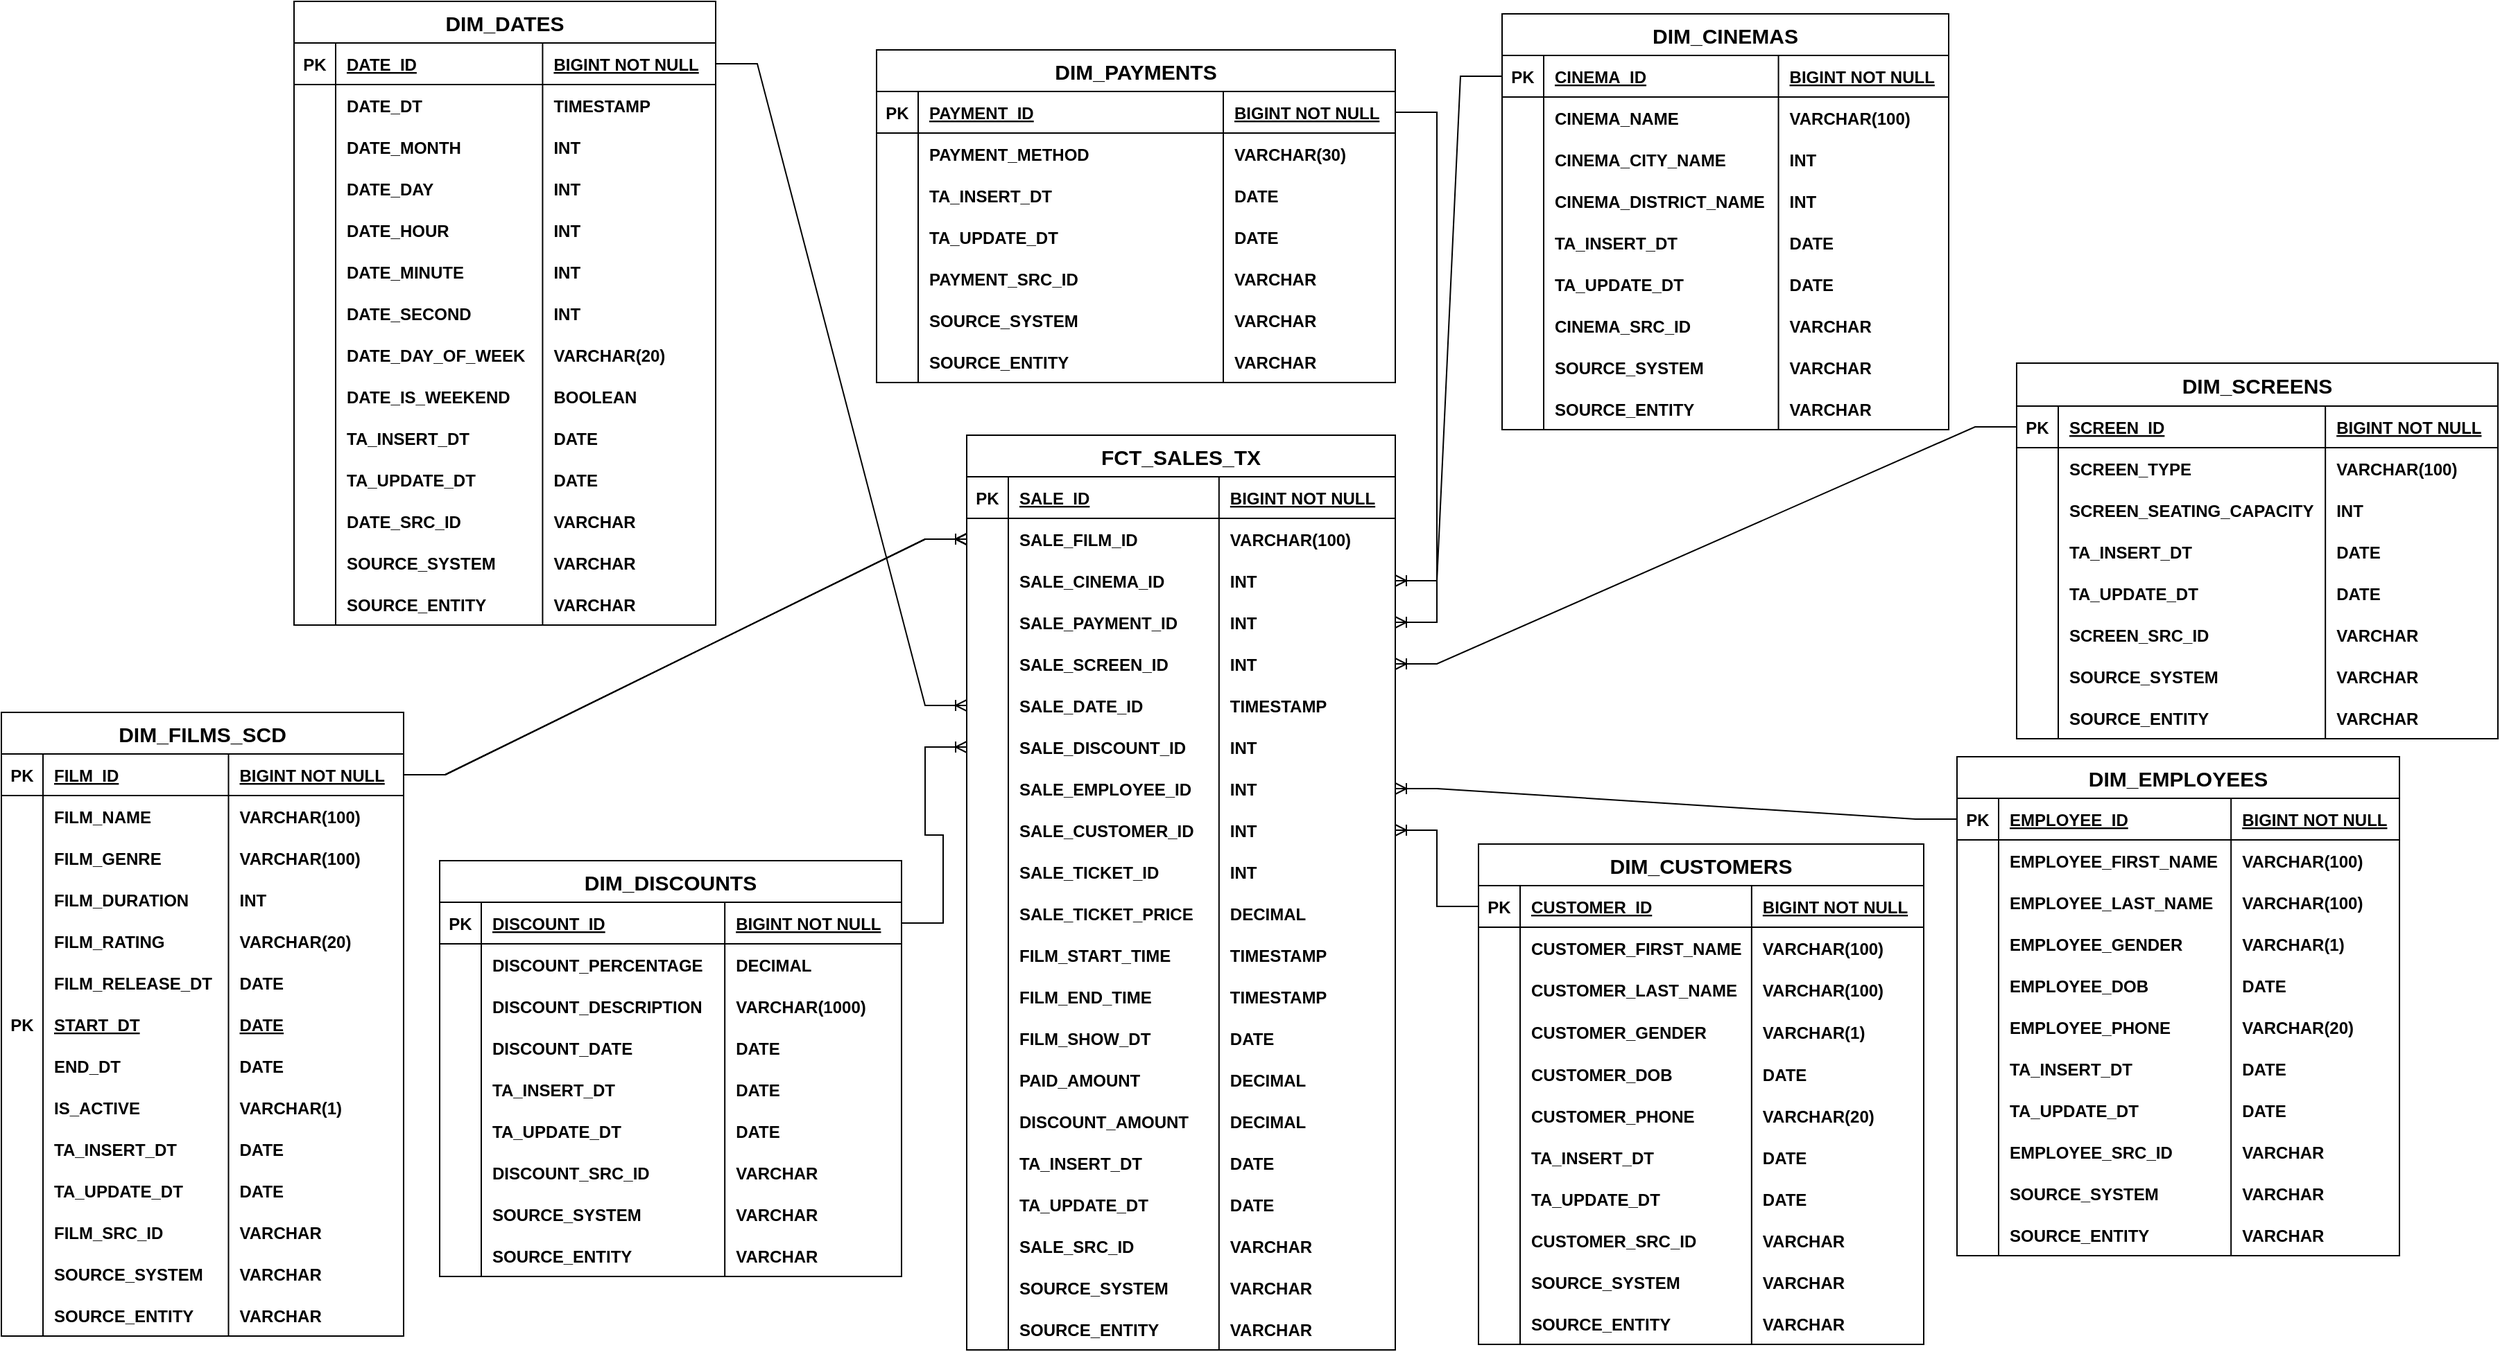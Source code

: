 <mxfile version="24.7.1" type="github">
  <diagram id="R2lEEEUBdFMjLlhIrx00" name="Page-1">
    <mxGraphModel dx="3111" dy="868" grid="0" gridSize="10" guides="1" tooltips="1" connect="1" arrows="1" fold="1" page="0" pageScale="1" pageWidth="850" pageHeight="1100" math="0" shadow="0" extFonts="Permanent Marker^https://fonts.googleapis.com/css?family=Permanent+Marker">
      <root>
        <mxCell id="0" />
        <mxCell id="1" parent="0" />
        <mxCell id="Mkx7goT2RhF-vi3lxjEB-1" value="DIM_FILMS_SCD" style="shape=table;startSize=30;container=1;collapsible=1;childLayout=tableLayout;fixedRows=1;rowLines=0;fontStyle=1;align=center;resizeLast=1;fontSize=15;" parent="1" vertex="1">
          <mxGeometry x="-538" y="691" width="290" height="450" as="geometry" />
        </mxCell>
        <mxCell id="Mkx7goT2RhF-vi3lxjEB-2" value="" style="shape=partialRectangle;collapsible=0;dropTarget=0;pointerEvents=0;fillColor=none;points=[[0,0.5],[1,0.5]];portConstraint=eastwest;top=0;left=0;right=0;bottom=1;" parent="Mkx7goT2RhF-vi3lxjEB-1" vertex="1">
          <mxGeometry y="30" width="290" height="30" as="geometry" />
        </mxCell>
        <mxCell id="Mkx7goT2RhF-vi3lxjEB-3" value="PK" style="shape=partialRectangle;overflow=hidden;connectable=0;fillColor=none;top=0;left=0;bottom=0;right=0;fontStyle=1;" parent="Mkx7goT2RhF-vi3lxjEB-2" vertex="1">
          <mxGeometry width="30" height="30" as="geometry">
            <mxRectangle width="30" height="30" as="alternateBounds" />
          </mxGeometry>
        </mxCell>
        <mxCell id="Mkx7goT2RhF-vi3lxjEB-4" value="FILM_ID" style="shape=partialRectangle;overflow=hidden;connectable=0;fillColor=none;top=0;left=0;bottom=0;right=0;align=left;spacingLeft=6;fontStyle=5;" parent="Mkx7goT2RhF-vi3lxjEB-2" vertex="1">
          <mxGeometry x="30" width="133.75" height="30" as="geometry">
            <mxRectangle width="133.75" height="30" as="alternateBounds" />
          </mxGeometry>
        </mxCell>
        <mxCell id="Mkx7goT2RhF-vi3lxjEB-5" value="BIGINT NOT NULL" style="shape=partialRectangle;overflow=hidden;connectable=0;fillColor=none;top=0;left=0;bottom=0;right=0;align=left;spacingLeft=6;fontStyle=5;" parent="Mkx7goT2RhF-vi3lxjEB-2" vertex="1">
          <mxGeometry x="163.75" width="126.25" height="30" as="geometry">
            <mxRectangle width="126.25" height="30" as="alternateBounds" />
          </mxGeometry>
        </mxCell>
        <mxCell id="Mkx7goT2RhF-vi3lxjEB-6" value="" style="shape=partialRectangle;collapsible=0;dropTarget=0;pointerEvents=0;fillColor=none;points=[[0,0.5],[1,0.5]];portConstraint=eastwest;top=0;left=0;right=0;bottom=0;" parent="Mkx7goT2RhF-vi3lxjEB-1" vertex="1">
          <mxGeometry y="60" width="290" height="30" as="geometry" />
        </mxCell>
        <mxCell id="Mkx7goT2RhF-vi3lxjEB-7" value="" style="shape=partialRectangle;overflow=hidden;connectable=0;fillColor=none;top=0;left=0;bottom=0;right=0;" parent="Mkx7goT2RhF-vi3lxjEB-6" vertex="1">
          <mxGeometry width="30" height="30" as="geometry">
            <mxRectangle width="30" height="30" as="alternateBounds" />
          </mxGeometry>
        </mxCell>
        <mxCell id="Mkx7goT2RhF-vi3lxjEB-8" value="FILM_NAME" style="shape=partialRectangle;overflow=hidden;connectable=0;fillColor=none;top=0;left=0;bottom=0;right=0;align=left;spacingLeft=6;fontStyle=1" parent="Mkx7goT2RhF-vi3lxjEB-6" vertex="1">
          <mxGeometry x="30" width="133.75" height="30" as="geometry">
            <mxRectangle width="133.75" height="30" as="alternateBounds" />
          </mxGeometry>
        </mxCell>
        <mxCell id="Mkx7goT2RhF-vi3lxjEB-9" value="VARCHAR(100)" style="shape=partialRectangle;overflow=hidden;connectable=0;fillColor=none;top=0;left=0;bottom=0;right=0;align=left;spacingLeft=6;fontStyle=1" parent="Mkx7goT2RhF-vi3lxjEB-6" vertex="1">
          <mxGeometry x="163.75" width="126.25" height="30" as="geometry">
            <mxRectangle width="126.25" height="30" as="alternateBounds" />
          </mxGeometry>
        </mxCell>
        <mxCell id="Mkx7goT2RhF-vi3lxjEB-10" value="" style="shape=partialRectangle;collapsible=0;dropTarget=0;pointerEvents=0;fillColor=none;points=[[0,0.5],[1,0.5]];portConstraint=eastwest;top=0;left=0;right=0;bottom=0;" parent="Mkx7goT2RhF-vi3lxjEB-1" vertex="1">
          <mxGeometry y="90" width="290" height="30" as="geometry" />
        </mxCell>
        <mxCell id="Mkx7goT2RhF-vi3lxjEB-11" value="" style="shape=partialRectangle;overflow=hidden;connectable=0;fillColor=none;top=0;left=0;bottom=0;right=0;" parent="Mkx7goT2RhF-vi3lxjEB-10" vertex="1">
          <mxGeometry width="30" height="30" as="geometry">
            <mxRectangle width="30" height="30" as="alternateBounds" />
          </mxGeometry>
        </mxCell>
        <mxCell id="Mkx7goT2RhF-vi3lxjEB-12" value="FILM_GENRE" style="shape=partialRectangle;overflow=hidden;connectable=0;fillColor=none;top=0;left=0;bottom=0;right=0;align=left;spacingLeft=6;fontStyle=1" parent="Mkx7goT2RhF-vi3lxjEB-10" vertex="1">
          <mxGeometry x="30" width="133.75" height="30" as="geometry">
            <mxRectangle width="133.75" height="30" as="alternateBounds" />
          </mxGeometry>
        </mxCell>
        <mxCell id="Mkx7goT2RhF-vi3lxjEB-13" value="VARCHAR(100)" style="shape=partialRectangle;overflow=hidden;connectable=0;fillColor=none;top=0;left=0;bottom=0;right=0;align=left;spacingLeft=6;fontStyle=1" parent="Mkx7goT2RhF-vi3lxjEB-10" vertex="1">
          <mxGeometry x="163.75" width="126.25" height="30" as="geometry">
            <mxRectangle width="126.25" height="30" as="alternateBounds" />
          </mxGeometry>
        </mxCell>
        <mxCell id="Mkx7goT2RhF-vi3lxjEB-14" style="shape=partialRectangle;collapsible=0;dropTarget=0;pointerEvents=0;fillColor=none;points=[[0,0.5],[1,0.5]];portConstraint=eastwest;top=0;left=0;right=0;bottom=0;" parent="Mkx7goT2RhF-vi3lxjEB-1" vertex="1">
          <mxGeometry y="120" width="290" height="30" as="geometry" />
        </mxCell>
        <mxCell id="Mkx7goT2RhF-vi3lxjEB-15" style="shape=partialRectangle;overflow=hidden;connectable=0;fillColor=none;top=0;left=0;bottom=0;right=0;" parent="Mkx7goT2RhF-vi3lxjEB-14" vertex="1">
          <mxGeometry width="30" height="30" as="geometry">
            <mxRectangle width="30" height="30" as="alternateBounds" />
          </mxGeometry>
        </mxCell>
        <mxCell id="Mkx7goT2RhF-vi3lxjEB-16" value="FILM_DURATION" style="shape=partialRectangle;overflow=hidden;connectable=0;fillColor=none;top=0;left=0;bottom=0;right=0;align=left;spacingLeft=6;fontStyle=1" parent="Mkx7goT2RhF-vi3lxjEB-14" vertex="1">
          <mxGeometry x="30" width="133.75" height="30" as="geometry">
            <mxRectangle width="133.75" height="30" as="alternateBounds" />
          </mxGeometry>
        </mxCell>
        <mxCell id="Mkx7goT2RhF-vi3lxjEB-17" value="INT" style="shape=partialRectangle;overflow=hidden;connectable=0;fillColor=none;top=0;left=0;bottom=0;right=0;align=left;spacingLeft=6;fontStyle=1" parent="Mkx7goT2RhF-vi3lxjEB-14" vertex="1">
          <mxGeometry x="163.75" width="126.25" height="30" as="geometry">
            <mxRectangle width="126.25" height="30" as="alternateBounds" />
          </mxGeometry>
        </mxCell>
        <mxCell id="Mkx7goT2RhF-vi3lxjEB-18" style="shape=partialRectangle;collapsible=0;dropTarget=0;pointerEvents=0;fillColor=none;points=[[0,0.5],[1,0.5]];portConstraint=eastwest;top=0;left=0;right=0;bottom=0;" parent="Mkx7goT2RhF-vi3lxjEB-1" vertex="1">
          <mxGeometry y="150" width="290" height="30" as="geometry" />
        </mxCell>
        <mxCell id="Mkx7goT2RhF-vi3lxjEB-19" style="shape=partialRectangle;overflow=hidden;connectable=0;fillColor=none;top=0;left=0;bottom=0;right=0;" parent="Mkx7goT2RhF-vi3lxjEB-18" vertex="1">
          <mxGeometry width="30" height="30" as="geometry">
            <mxRectangle width="30" height="30" as="alternateBounds" />
          </mxGeometry>
        </mxCell>
        <mxCell id="Mkx7goT2RhF-vi3lxjEB-20" value="FILM_RATING" style="shape=partialRectangle;overflow=hidden;connectable=0;fillColor=none;top=0;left=0;bottom=0;right=0;align=left;spacingLeft=6;fontStyle=1" parent="Mkx7goT2RhF-vi3lxjEB-18" vertex="1">
          <mxGeometry x="30" width="133.75" height="30" as="geometry">
            <mxRectangle width="133.75" height="30" as="alternateBounds" />
          </mxGeometry>
        </mxCell>
        <mxCell id="Mkx7goT2RhF-vi3lxjEB-21" value="VARCHAR(20)" style="shape=partialRectangle;overflow=hidden;connectable=0;fillColor=none;top=0;left=0;bottom=0;right=0;align=left;spacingLeft=6;fontStyle=1" parent="Mkx7goT2RhF-vi3lxjEB-18" vertex="1">
          <mxGeometry x="163.75" width="126.25" height="30" as="geometry">
            <mxRectangle width="126.25" height="30" as="alternateBounds" />
          </mxGeometry>
        </mxCell>
        <mxCell id="Mkx7goT2RhF-vi3lxjEB-22" style="shape=partialRectangle;collapsible=0;dropTarget=0;pointerEvents=0;fillColor=none;points=[[0,0.5],[1,0.5]];portConstraint=eastwest;top=0;left=0;right=0;bottom=0;" parent="Mkx7goT2RhF-vi3lxjEB-1" vertex="1">
          <mxGeometry y="180" width="290" height="30" as="geometry" />
        </mxCell>
        <mxCell id="Mkx7goT2RhF-vi3lxjEB-23" style="shape=partialRectangle;overflow=hidden;connectable=0;fillColor=none;top=0;left=0;bottom=0;right=0;" parent="Mkx7goT2RhF-vi3lxjEB-22" vertex="1">
          <mxGeometry width="30" height="30" as="geometry">
            <mxRectangle width="30" height="30" as="alternateBounds" />
          </mxGeometry>
        </mxCell>
        <mxCell id="Mkx7goT2RhF-vi3lxjEB-24" value="FILM_RELEASE_DT" style="shape=partialRectangle;overflow=hidden;connectable=0;fillColor=none;top=0;left=0;bottom=0;right=0;align=left;spacingLeft=6;fontStyle=1" parent="Mkx7goT2RhF-vi3lxjEB-22" vertex="1">
          <mxGeometry x="30" width="133.75" height="30" as="geometry">
            <mxRectangle width="133.75" height="30" as="alternateBounds" />
          </mxGeometry>
        </mxCell>
        <mxCell id="Mkx7goT2RhF-vi3lxjEB-25" value="DATE" style="shape=partialRectangle;overflow=hidden;connectable=0;fillColor=none;top=0;left=0;bottom=0;right=0;align=left;spacingLeft=6;fontStyle=1" parent="Mkx7goT2RhF-vi3lxjEB-22" vertex="1">
          <mxGeometry x="163.75" width="126.25" height="30" as="geometry">
            <mxRectangle width="126.25" height="30" as="alternateBounds" />
          </mxGeometry>
        </mxCell>
        <mxCell id="Mkx7goT2RhF-vi3lxjEB-26" style="shape=partialRectangle;collapsible=0;dropTarget=0;pointerEvents=0;fillColor=none;points=[[0,0.5],[1,0.5]];portConstraint=eastwest;top=0;left=0;right=0;bottom=0;" parent="Mkx7goT2RhF-vi3lxjEB-1" vertex="1">
          <mxGeometry y="210" width="290" height="30" as="geometry" />
        </mxCell>
        <mxCell id="Mkx7goT2RhF-vi3lxjEB-27" value="PK" style="shape=partialRectangle;overflow=hidden;connectable=0;fillColor=none;top=0;left=0;bottom=0;right=0;fontStyle=1" parent="Mkx7goT2RhF-vi3lxjEB-26" vertex="1">
          <mxGeometry width="30" height="30" as="geometry">
            <mxRectangle width="30" height="30" as="alternateBounds" />
          </mxGeometry>
        </mxCell>
        <mxCell id="Mkx7goT2RhF-vi3lxjEB-28" value="START_DT" style="shape=partialRectangle;overflow=hidden;connectable=0;fillColor=none;top=0;left=0;bottom=0;right=0;align=left;spacingLeft=6;fontStyle=5" parent="Mkx7goT2RhF-vi3lxjEB-26" vertex="1">
          <mxGeometry x="30" width="133.75" height="30" as="geometry">
            <mxRectangle width="133.75" height="30" as="alternateBounds" />
          </mxGeometry>
        </mxCell>
        <mxCell id="Mkx7goT2RhF-vi3lxjEB-29" value="DATE" style="shape=partialRectangle;overflow=hidden;connectable=0;fillColor=none;top=0;left=0;bottom=0;right=0;align=left;spacingLeft=6;fontStyle=5" parent="Mkx7goT2RhF-vi3lxjEB-26" vertex="1">
          <mxGeometry x="163.75" width="126.25" height="30" as="geometry">
            <mxRectangle width="126.25" height="30" as="alternateBounds" />
          </mxGeometry>
        </mxCell>
        <mxCell id="Mkx7goT2RhF-vi3lxjEB-30" style="shape=partialRectangle;collapsible=0;dropTarget=0;pointerEvents=0;fillColor=none;points=[[0,0.5],[1,0.5]];portConstraint=eastwest;top=0;left=0;right=0;bottom=0;" parent="Mkx7goT2RhF-vi3lxjEB-1" vertex="1">
          <mxGeometry y="240" width="290" height="30" as="geometry" />
        </mxCell>
        <mxCell id="Mkx7goT2RhF-vi3lxjEB-31" style="shape=partialRectangle;overflow=hidden;connectable=0;fillColor=none;top=0;left=0;bottom=0;right=0;" parent="Mkx7goT2RhF-vi3lxjEB-30" vertex="1">
          <mxGeometry width="30" height="30" as="geometry">
            <mxRectangle width="30" height="30" as="alternateBounds" />
          </mxGeometry>
        </mxCell>
        <mxCell id="Mkx7goT2RhF-vi3lxjEB-32" value="END_DT" style="shape=partialRectangle;overflow=hidden;connectable=0;fillColor=none;top=0;left=0;bottom=0;right=0;align=left;spacingLeft=6;fontStyle=1" parent="Mkx7goT2RhF-vi3lxjEB-30" vertex="1">
          <mxGeometry x="30" width="133.75" height="30" as="geometry">
            <mxRectangle width="133.75" height="30" as="alternateBounds" />
          </mxGeometry>
        </mxCell>
        <mxCell id="Mkx7goT2RhF-vi3lxjEB-33" value="DATE" style="shape=partialRectangle;overflow=hidden;connectable=0;fillColor=none;top=0;left=0;bottom=0;right=0;align=left;spacingLeft=6;fontStyle=1" parent="Mkx7goT2RhF-vi3lxjEB-30" vertex="1">
          <mxGeometry x="163.75" width="126.25" height="30" as="geometry">
            <mxRectangle width="126.25" height="30" as="alternateBounds" />
          </mxGeometry>
        </mxCell>
        <mxCell id="Mkx7goT2RhF-vi3lxjEB-34" style="shape=partialRectangle;collapsible=0;dropTarget=0;pointerEvents=0;fillColor=none;points=[[0,0.5],[1,0.5]];portConstraint=eastwest;top=0;left=0;right=0;bottom=0;" parent="Mkx7goT2RhF-vi3lxjEB-1" vertex="1">
          <mxGeometry y="270" width="290" height="30" as="geometry" />
        </mxCell>
        <mxCell id="Mkx7goT2RhF-vi3lxjEB-35" style="shape=partialRectangle;overflow=hidden;connectable=0;fillColor=none;top=0;left=0;bottom=0;right=0;" parent="Mkx7goT2RhF-vi3lxjEB-34" vertex="1">
          <mxGeometry width="30" height="30" as="geometry">
            <mxRectangle width="30" height="30" as="alternateBounds" />
          </mxGeometry>
        </mxCell>
        <mxCell id="Mkx7goT2RhF-vi3lxjEB-36" value="IS_ACTIVE" style="shape=partialRectangle;overflow=hidden;connectable=0;fillColor=none;top=0;left=0;bottom=0;right=0;align=left;spacingLeft=6;fontStyle=1" parent="Mkx7goT2RhF-vi3lxjEB-34" vertex="1">
          <mxGeometry x="30" width="133.75" height="30" as="geometry">
            <mxRectangle width="133.75" height="30" as="alternateBounds" />
          </mxGeometry>
        </mxCell>
        <mxCell id="Mkx7goT2RhF-vi3lxjEB-37" value="VARCHAR(1)" style="shape=partialRectangle;overflow=hidden;connectable=0;fillColor=none;top=0;left=0;bottom=0;right=0;align=left;spacingLeft=6;fontStyle=1" parent="Mkx7goT2RhF-vi3lxjEB-34" vertex="1">
          <mxGeometry x="163.75" width="126.25" height="30" as="geometry">
            <mxRectangle width="126.25" height="30" as="alternateBounds" />
          </mxGeometry>
        </mxCell>
        <mxCell id="Mkx7goT2RhF-vi3lxjEB-38" style="shape=partialRectangle;collapsible=0;dropTarget=0;pointerEvents=0;fillColor=none;points=[[0,0.5],[1,0.5]];portConstraint=eastwest;top=0;left=0;right=0;bottom=0;" parent="Mkx7goT2RhF-vi3lxjEB-1" vertex="1">
          <mxGeometry y="300" width="290" height="30" as="geometry" />
        </mxCell>
        <mxCell id="Mkx7goT2RhF-vi3lxjEB-39" style="shape=partialRectangle;overflow=hidden;connectable=0;fillColor=none;top=0;left=0;bottom=0;right=0;" parent="Mkx7goT2RhF-vi3lxjEB-38" vertex="1">
          <mxGeometry width="30" height="30" as="geometry">
            <mxRectangle width="30" height="30" as="alternateBounds" />
          </mxGeometry>
        </mxCell>
        <mxCell id="Mkx7goT2RhF-vi3lxjEB-40" value="TA_INSERT_DT" style="shape=partialRectangle;overflow=hidden;connectable=0;fillColor=none;top=0;left=0;bottom=0;right=0;align=left;spacingLeft=6;fontStyle=1" parent="Mkx7goT2RhF-vi3lxjEB-38" vertex="1">
          <mxGeometry x="30" width="133.75" height="30" as="geometry">
            <mxRectangle width="133.75" height="30" as="alternateBounds" />
          </mxGeometry>
        </mxCell>
        <mxCell id="Mkx7goT2RhF-vi3lxjEB-41" value="DATE" style="shape=partialRectangle;overflow=hidden;connectable=0;fillColor=none;top=0;left=0;bottom=0;right=0;align=left;spacingLeft=6;fontStyle=1" parent="Mkx7goT2RhF-vi3lxjEB-38" vertex="1">
          <mxGeometry x="163.75" width="126.25" height="30" as="geometry">
            <mxRectangle width="126.25" height="30" as="alternateBounds" />
          </mxGeometry>
        </mxCell>
        <mxCell id="Mkx7goT2RhF-vi3lxjEB-42" style="shape=partialRectangle;collapsible=0;dropTarget=0;pointerEvents=0;fillColor=none;points=[[0,0.5],[1,0.5]];portConstraint=eastwest;top=0;left=0;right=0;bottom=0;" parent="Mkx7goT2RhF-vi3lxjEB-1" vertex="1">
          <mxGeometry y="330" width="290" height="30" as="geometry" />
        </mxCell>
        <mxCell id="Mkx7goT2RhF-vi3lxjEB-43" style="shape=partialRectangle;overflow=hidden;connectable=0;fillColor=none;top=0;left=0;bottom=0;right=0;" parent="Mkx7goT2RhF-vi3lxjEB-42" vertex="1">
          <mxGeometry width="30" height="30" as="geometry">
            <mxRectangle width="30" height="30" as="alternateBounds" />
          </mxGeometry>
        </mxCell>
        <mxCell id="Mkx7goT2RhF-vi3lxjEB-44" value="TA_UPDATE_DT" style="shape=partialRectangle;overflow=hidden;connectable=0;fillColor=none;top=0;left=0;bottom=0;right=0;align=left;spacingLeft=6;fontStyle=1" parent="Mkx7goT2RhF-vi3lxjEB-42" vertex="1">
          <mxGeometry x="30" width="133.75" height="30" as="geometry">
            <mxRectangle width="133.75" height="30" as="alternateBounds" />
          </mxGeometry>
        </mxCell>
        <mxCell id="Mkx7goT2RhF-vi3lxjEB-45" value="DATE" style="shape=partialRectangle;overflow=hidden;connectable=0;fillColor=none;top=0;left=0;bottom=0;right=0;align=left;spacingLeft=6;fontStyle=1" parent="Mkx7goT2RhF-vi3lxjEB-42" vertex="1">
          <mxGeometry x="163.75" width="126.25" height="30" as="geometry">
            <mxRectangle width="126.25" height="30" as="alternateBounds" />
          </mxGeometry>
        </mxCell>
        <mxCell id="Mkx7goT2RhF-vi3lxjEB-46" style="shape=partialRectangle;collapsible=0;dropTarget=0;pointerEvents=0;fillColor=none;points=[[0,0.5],[1,0.5]];portConstraint=eastwest;top=0;left=0;right=0;bottom=0;" parent="Mkx7goT2RhF-vi3lxjEB-1" vertex="1">
          <mxGeometry y="360" width="290" height="30" as="geometry" />
        </mxCell>
        <mxCell id="Mkx7goT2RhF-vi3lxjEB-47" style="shape=partialRectangle;overflow=hidden;connectable=0;fillColor=none;top=0;left=0;bottom=0;right=0;" parent="Mkx7goT2RhF-vi3lxjEB-46" vertex="1">
          <mxGeometry width="30" height="30" as="geometry">
            <mxRectangle width="30" height="30" as="alternateBounds" />
          </mxGeometry>
        </mxCell>
        <mxCell id="Mkx7goT2RhF-vi3lxjEB-48" value="FILM_SRC_ID" style="shape=partialRectangle;overflow=hidden;connectable=0;fillColor=none;top=0;left=0;bottom=0;right=0;align=left;spacingLeft=6;fontStyle=1" parent="Mkx7goT2RhF-vi3lxjEB-46" vertex="1">
          <mxGeometry x="30" width="133.75" height="30" as="geometry">
            <mxRectangle width="133.75" height="30" as="alternateBounds" />
          </mxGeometry>
        </mxCell>
        <mxCell id="Mkx7goT2RhF-vi3lxjEB-49" value="VARCHAR" style="shape=partialRectangle;overflow=hidden;connectable=0;fillColor=none;top=0;left=0;bottom=0;right=0;align=left;spacingLeft=6;fontStyle=1" parent="Mkx7goT2RhF-vi3lxjEB-46" vertex="1">
          <mxGeometry x="163.75" width="126.25" height="30" as="geometry">
            <mxRectangle width="126.25" height="30" as="alternateBounds" />
          </mxGeometry>
        </mxCell>
        <mxCell id="Mkx7goT2RhF-vi3lxjEB-50" style="shape=partialRectangle;collapsible=0;dropTarget=0;pointerEvents=0;fillColor=none;points=[[0,0.5],[1,0.5]];portConstraint=eastwest;top=0;left=0;right=0;bottom=0;" parent="Mkx7goT2RhF-vi3lxjEB-1" vertex="1">
          <mxGeometry y="390" width="290" height="30" as="geometry" />
        </mxCell>
        <mxCell id="Mkx7goT2RhF-vi3lxjEB-51" style="shape=partialRectangle;overflow=hidden;connectable=0;fillColor=none;top=0;left=0;bottom=0;right=0;" parent="Mkx7goT2RhF-vi3lxjEB-50" vertex="1">
          <mxGeometry width="30" height="30" as="geometry">
            <mxRectangle width="30" height="30" as="alternateBounds" />
          </mxGeometry>
        </mxCell>
        <mxCell id="Mkx7goT2RhF-vi3lxjEB-52" value="SOURCE_SYSTEM" style="shape=partialRectangle;overflow=hidden;connectable=0;fillColor=none;top=0;left=0;bottom=0;right=0;align=left;spacingLeft=6;fontStyle=1" parent="Mkx7goT2RhF-vi3lxjEB-50" vertex="1">
          <mxGeometry x="30" width="133.75" height="30" as="geometry">
            <mxRectangle width="133.75" height="30" as="alternateBounds" />
          </mxGeometry>
        </mxCell>
        <mxCell id="Mkx7goT2RhF-vi3lxjEB-53" value="VARCHAR" style="shape=partialRectangle;overflow=hidden;connectable=0;fillColor=none;top=0;left=0;bottom=0;right=0;align=left;spacingLeft=6;fontStyle=1" parent="Mkx7goT2RhF-vi3lxjEB-50" vertex="1">
          <mxGeometry x="163.75" width="126.25" height="30" as="geometry">
            <mxRectangle width="126.25" height="30" as="alternateBounds" />
          </mxGeometry>
        </mxCell>
        <mxCell id="Mkx7goT2RhF-vi3lxjEB-54" style="shape=partialRectangle;collapsible=0;dropTarget=0;pointerEvents=0;fillColor=none;points=[[0,0.5],[1,0.5]];portConstraint=eastwest;top=0;left=0;right=0;bottom=0;" parent="Mkx7goT2RhF-vi3lxjEB-1" vertex="1">
          <mxGeometry y="420" width="290" height="30" as="geometry" />
        </mxCell>
        <mxCell id="Mkx7goT2RhF-vi3lxjEB-55" style="shape=partialRectangle;overflow=hidden;connectable=0;fillColor=none;top=0;left=0;bottom=0;right=0;" parent="Mkx7goT2RhF-vi3lxjEB-54" vertex="1">
          <mxGeometry width="30" height="30" as="geometry">
            <mxRectangle width="30" height="30" as="alternateBounds" />
          </mxGeometry>
        </mxCell>
        <mxCell id="Mkx7goT2RhF-vi3lxjEB-56" value="SOURCE_ENTITY" style="shape=partialRectangle;overflow=hidden;connectable=0;fillColor=none;top=0;left=0;bottom=0;right=0;align=left;spacingLeft=6;fontStyle=1" parent="Mkx7goT2RhF-vi3lxjEB-54" vertex="1">
          <mxGeometry x="30" width="133.75" height="30" as="geometry">
            <mxRectangle width="133.75" height="30" as="alternateBounds" />
          </mxGeometry>
        </mxCell>
        <mxCell id="Mkx7goT2RhF-vi3lxjEB-57" value="VARCHAR" style="shape=partialRectangle;overflow=hidden;connectable=0;fillColor=none;top=0;left=0;bottom=0;right=0;align=left;spacingLeft=6;fontStyle=1" parent="Mkx7goT2RhF-vi3lxjEB-54" vertex="1">
          <mxGeometry x="163.75" width="126.25" height="30" as="geometry">
            <mxRectangle width="126.25" height="30" as="alternateBounds" />
          </mxGeometry>
        </mxCell>
        <mxCell id="Mkx7goT2RhF-vi3lxjEB-58" value="DIM_CINEMAS" style="shape=table;startSize=30;container=1;collapsible=1;childLayout=tableLayout;fixedRows=1;rowLines=0;fontStyle=1;align=center;resizeLast=1;fontSize=15;" parent="1" vertex="1">
          <mxGeometry x="544" y="187" width="322" height="300" as="geometry" />
        </mxCell>
        <mxCell id="Mkx7goT2RhF-vi3lxjEB-59" value="" style="shape=partialRectangle;collapsible=0;dropTarget=0;pointerEvents=0;fillColor=none;points=[[0,0.5],[1,0.5]];portConstraint=eastwest;top=0;left=0;right=0;bottom=1;" parent="Mkx7goT2RhF-vi3lxjEB-58" vertex="1">
          <mxGeometry y="30" width="322" height="30" as="geometry" />
        </mxCell>
        <mxCell id="Mkx7goT2RhF-vi3lxjEB-60" value="PK" style="shape=partialRectangle;overflow=hidden;connectable=0;fillColor=none;top=0;left=0;bottom=0;right=0;fontStyle=1;" parent="Mkx7goT2RhF-vi3lxjEB-59" vertex="1">
          <mxGeometry width="30" height="30" as="geometry">
            <mxRectangle width="30" height="30" as="alternateBounds" />
          </mxGeometry>
        </mxCell>
        <mxCell id="Mkx7goT2RhF-vi3lxjEB-61" value="CINEMA_ID" style="shape=partialRectangle;overflow=hidden;connectable=0;fillColor=none;top=0;left=0;bottom=0;right=0;align=left;spacingLeft=6;fontStyle=5;" parent="Mkx7goT2RhF-vi3lxjEB-59" vertex="1">
          <mxGeometry x="30" width="169.273" height="30" as="geometry">
            <mxRectangle width="169.273" height="30" as="alternateBounds" />
          </mxGeometry>
        </mxCell>
        <mxCell id="Mkx7goT2RhF-vi3lxjEB-62" value="BIGINT NOT NULL" style="shape=partialRectangle;overflow=hidden;connectable=0;fillColor=none;top=0;left=0;bottom=0;right=0;align=left;spacingLeft=6;fontStyle=5;" parent="Mkx7goT2RhF-vi3lxjEB-59" vertex="1">
          <mxGeometry x="199.273" width="122.727" height="30" as="geometry">
            <mxRectangle width="122.727" height="30" as="alternateBounds" />
          </mxGeometry>
        </mxCell>
        <mxCell id="Mkx7goT2RhF-vi3lxjEB-63" value="" style="shape=partialRectangle;collapsible=0;dropTarget=0;pointerEvents=0;fillColor=none;points=[[0,0.5],[1,0.5]];portConstraint=eastwest;top=0;left=0;right=0;bottom=0;" parent="Mkx7goT2RhF-vi3lxjEB-58" vertex="1">
          <mxGeometry y="60" width="322" height="30" as="geometry" />
        </mxCell>
        <mxCell id="Mkx7goT2RhF-vi3lxjEB-64" value="" style="shape=partialRectangle;overflow=hidden;connectable=0;fillColor=none;top=0;left=0;bottom=0;right=0;" parent="Mkx7goT2RhF-vi3lxjEB-63" vertex="1">
          <mxGeometry width="30" height="30" as="geometry">
            <mxRectangle width="30" height="30" as="alternateBounds" />
          </mxGeometry>
        </mxCell>
        <mxCell id="Mkx7goT2RhF-vi3lxjEB-65" value="CINEMA_NAME" style="shape=partialRectangle;overflow=hidden;connectable=0;fillColor=none;top=0;left=0;bottom=0;right=0;align=left;spacingLeft=6;fontStyle=1" parent="Mkx7goT2RhF-vi3lxjEB-63" vertex="1">
          <mxGeometry x="30" width="169.273" height="30" as="geometry">
            <mxRectangle width="169.273" height="30" as="alternateBounds" />
          </mxGeometry>
        </mxCell>
        <mxCell id="Mkx7goT2RhF-vi3lxjEB-66" value="VARCHAR(100)" style="shape=partialRectangle;overflow=hidden;connectable=0;fillColor=none;top=0;left=0;bottom=0;right=0;align=left;spacingLeft=6;fontStyle=1" parent="Mkx7goT2RhF-vi3lxjEB-63" vertex="1">
          <mxGeometry x="199.273" width="122.727" height="30" as="geometry">
            <mxRectangle width="122.727" height="30" as="alternateBounds" />
          </mxGeometry>
        </mxCell>
        <mxCell id="Mkx7goT2RhF-vi3lxjEB-67" value="" style="shape=partialRectangle;collapsible=0;dropTarget=0;pointerEvents=0;fillColor=none;points=[[0,0.5],[1,0.5]];portConstraint=eastwest;top=0;left=0;right=0;bottom=0;" parent="Mkx7goT2RhF-vi3lxjEB-58" vertex="1">
          <mxGeometry y="90" width="322" height="30" as="geometry" />
        </mxCell>
        <mxCell id="Mkx7goT2RhF-vi3lxjEB-68" value="" style="shape=partialRectangle;overflow=hidden;connectable=0;fillColor=none;top=0;left=0;bottom=0;right=0;" parent="Mkx7goT2RhF-vi3lxjEB-67" vertex="1">
          <mxGeometry width="30" height="30" as="geometry">
            <mxRectangle width="30" height="30" as="alternateBounds" />
          </mxGeometry>
        </mxCell>
        <mxCell id="Mkx7goT2RhF-vi3lxjEB-69" value="CINEMA_CITY_NAME" style="shape=partialRectangle;overflow=hidden;connectable=0;fillColor=none;top=0;left=0;bottom=0;right=0;align=left;spacingLeft=6;fontStyle=1" parent="Mkx7goT2RhF-vi3lxjEB-67" vertex="1">
          <mxGeometry x="30" width="169.273" height="30" as="geometry">
            <mxRectangle width="169.273" height="30" as="alternateBounds" />
          </mxGeometry>
        </mxCell>
        <mxCell id="Mkx7goT2RhF-vi3lxjEB-70" value="INT" style="shape=partialRectangle;overflow=hidden;connectable=0;fillColor=none;top=0;left=0;bottom=0;right=0;align=left;spacingLeft=6;fontStyle=1" parent="Mkx7goT2RhF-vi3lxjEB-67" vertex="1">
          <mxGeometry x="199.273" width="122.727" height="30" as="geometry">
            <mxRectangle width="122.727" height="30" as="alternateBounds" />
          </mxGeometry>
        </mxCell>
        <mxCell id="Mkx7goT2RhF-vi3lxjEB-71" style="shape=partialRectangle;collapsible=0;dropTarget=0;pointerEvents=0;fillColor=none;points=[[0,0.5],[1,0.5]];portConstraint=eastwest;top=0;left=0;right=0;bottom=0;" parent="Mkx7goT2RhF-vi3lxjEB-58" vertex="1">
          <mxGeometry y="120" width="322" height="30" as="geometry" />
        </mxCell>
        <mxCell id="Mkx7goT2RhF-vi3lxjEB-72" style="shape=partialRectangle;overflow=hidden;connectable=0;fillColor=none;top=0;left=0;bottom=0;right=0;" parent="Mkx7goT2RhF-vi3lxjEB-71" vertex="1">
          <mxGeometry width="30" height="30" as="geometry">
            <mxRectangle width="30" height="30" as="alternateBounds" />
          </mxGeometry>
        </mxCell>
        <mxCell id="Mkx7goT2RhF-vi3lxjEB-73" value="CINEMA_DISTRICT_NAME" style="shape=partialRectangle;overflow=hidden;connectable=0;fillColor=none;top=0;left=0;bottom=0;right=0;align=left;spacingLeft=6;fontStyle=1" parent="Mkx7goT2RhF-vi3lxjEB-71" vertex="1">
          <mxGeometry x="30" width="169.273" height="30" as="geometry">
            <mxRectangle width="169.273" height="30" as="alternateBounds" />
          </mxGeometry>
        </mxCell>
        <mxCell id="Mkx7goT2RhF-vi3lxjEB-74" value="INT" style="shape=partialRectangle;overflow=hidden;connectable=0;fillColor=none;top=0;left=0;bottom=0;right=0;align=left;spacingLeft=6;fontStyle=1" parent="Mkx7goT2RhF-vi3lxjEB-71" vertex="1">
          <mxGeometry x="199.273" width="122.727" height="30" as="geometry">
            <mxRectangle width="122.727" height="30" as="alternateBounds" />
          </mxGeometry>
        </mxCell>
        <mxCell id="Mkx7goT2RhF-vi3lxjEB-75" style="shape=partialRectangle;collapsible=0;dropTarget=0;pointerEvents=0;fillColor=none;points=[[0,0.5],[1,0.5]];portConstraint=eastwest;top=0;left=0;right=0;bottom=0;" parent="Mkx7goT2RhF-vi3lxjEB-58" vertex="1">
          <mxGeometry y="150" width="322" height="30" as="geometry" />
        </mxCell>
        <mxCell id="Mkx7goT2RhF-vi3lxjEB-76" style="shape=partialRectangle;overflow=hidden;connectable=0;fillColor=none;top=0;left=0;bottom=0;right=0;" parent="Mkx7goT2RhF-vi3lxjEB-75" vertex="1">
          <mxGeometry width="30" height="30" as="geometry">
            <mxRectangle width="30" height="30" as="alternateBounds" />
          </mxGeometry>
        </mxCell>
        <mxCell id="Mkx7goT2RhF-vi3lxjEB-77" value="TA_INSERT_DT" style="shape=partialRectangle;overflow=hidden;connectable=0;fillColor=none;top=0;left=0;bottom=0;right=0;align=left;spacingLeft=6;fontStyle=1" parent="Mkx7goT2RhF-vi3lxjEB-75" vertex="1">
          <mxGeometry x="30" width="169.273" height="30" as="geometry">
            <mxRectangle width="169.273" height="30" as="alternateBounds" />
          </mxGeometry>
        </mxCell>
        <mxCell id="Mkx7goT2RhF-vi3lxjEB-78" value="DATE" style="shape=partialRectangle;overflow=hidden;connectable=0;fillColor=none;top=0;left=0;bottom=0;right=0;align=left;spacingLeft=6;fontStyle=1" parent="Mkx7goT2RhF-vi3lxjEB-75" vertex="1">
          <mxGeometry x="199.273" width="122.727" height="30" as="geometry">
            <mxRectangle width="122.727" height="30" as="alternateBounds" />
          </mxGeometry>
        </mxCell>
        <mxCell id="Mkx7goT2RhF-vi3lxjEB-79" style="shape=partialRectangle;collapsible=0;dropTarget=0;pointerEvents=0;fillColor=none;points=[[0,0.5],[1,0.5]];portConstraint=eastwest;top=0;left=0;right=0;bottom=0;" parent="Mkx7goT2RhF-vi3lxjEB-58" vertex="1">
          <mxGeometry y="180" width="322" height="30" as="geometry" />
        </mxCell>
        <mxCell id="Mkx7goT2RhF-vi3lxjEB-80" style="shape=partialRectangle;overflow=hidden;connectable=0;fillColor=none;top=0;left=0;bottom=0;right=0;" parent="Mkx7goT2RhF-vi3lxjEB-79" vertex="1">
          <mxGeometry width="30" height="30" as="geometry">
            <mxRectangle width="30" height="30" as="alternateBounds" />
          </mxGeometry>
        </mxCell>
        <mxCell id="Mkx7goT2RhF-vi3lxjEB-81" value="TA_UPDATE_DT" style="shape=partialRectangle;overflow=hidden;connectable=0;fillColor=none;top=0;left=0;bottom=0;right=0;align=left;spacingLeft=6;fontStyle=1" parent="Mkx7goT2RhF-vi3lxjEB-79" vertex="1">
          <mxGeometry x="30" width="169.273" height="30" as="geometry">
            <mxRectangle width="169.273" height="30" as="alternateBounds" />
          </mxGeometry>
        </mxCell>
        <mxCell id="Mkx7goT2RhF-vi3lxjEB-82" value="DATE" style="shape=partialRectangle;overflow=hidden;connectable=0;fillColor=none;top=0;left=0;bottom=0;right=0;align=left;spacingLeft=6;fontStyle=1" parent="Mkx7goT2RhF-vi3lxjEB-79" vertex="1">
          <mxGeometry x="199.273" width="122.727" height="30" as="geometry">
            <mxRectangle width="122.727" height="30" as="alternateBounds" />
          </mxGeometry>
        </mxCell>
        <mxCell id="Mkx7goT2RhF-vi3lxjEB-83" style="shape=partialRectangle;collapsible=0;dropTarget=0;pointerEvents=0;fillColor=none;points=[[0,0.5],[1,0.5]];portConstraint=eastwest;top=0;left=0;right=0;bottom=0;fontStyle=1" parent="Mkx7goT2RhF-vi3lxjEB-58" vertex="1">
          <mxGeometry y="210" width="322" height="30" as="geometry" />
        </mxCell>
        <mxCell id="Mkx7goT2RhF-vi3lxjEB-84" style="shape=partialRectangle;overflow=hidden;connectable=0;fillColor=none;top=0;left=0;bottom=0;right=0;" parent="Mkx7goT2RhF-vi3lxjEB-83" vertex="1">
          <mxGeometry width="30" height="30" as="geometry">
            <mxRectangle width="30" height="30" as="alternateBounds" />
          </mxGeometry>
        </mxCell>
        <mxCell id="Mkx7goT2RhF-vi3lxjEB-85" value="CINEMA_SRC_ID" style="shape=partialRectangle;overflow=hidden;connectable=0;fillColor=none;top=0;left=0;bottom=0;right=0;align=left;spacingLeft=6;fontStyle=1" parent="Mkx7goT2RhF-vi3lxjEB-83" vertex="1">
          <mxGeometry x="30" width="169.273" height="30" as="geometry">
            <mxRectangle width="169.273" height="30" as="alternateBounds" />
          </mxGeometry>
        </mxCell>
        <mxCell id="Mkx7goT2RhF-vi3lxjEB-86" value="VARCHAR" style="shape=partialRectangle;overflow=hidden;connectable=0;fillColor=none;top=0;left=0;bottom=0;right=0;align=left;spacingLeft=6;fontStyle=1" parent="Mkx7goT2RhF-vi3lxjEB-83" vertex="1">
          <mxGeometry x="199.273" width="122.727" height="30" as="geometry">
            <mxRectangle width="122.727" height="30" as="alternateBounds" />
          </mxGeometry>
        </mxCell>
        <mxCell id="Mkx7goT2RhF-vi3lxjEB-87" style="shape=partialRectangle;collapsible=0;dropTarget=0;pointerEvents=0;fillColor=none;points=[[0,0.5],[1,0.5]];portConstraint=eastwest;top=0;left=0;right=0;bottom=0;" parent="Mkx7goT2RhF-vi3lxjEB-58" vertex="1">
          <mxGeometry y="240" width="322" height="30" as="geometry" />
        </mxCell>
        <mxCell id="Mkx7goT2RhF-vi3lxjEB-88" style="shape=partialRectangle;overflow=hidden;connectable=0;fillColor=none;top=0;left=0;bottom=0;right=0;" parent="Mkx7goT2RhF-vi3lxjEB-87" vertex="1">
          <mxGeometry width="30" height="30" as="geometry">
            <mxRectangle width="30" height="30" as="alternateBounds" />
          </mxGeometry>
        </mxCell>
        <mxCell id="Mkx7goT2RhF-vi3lxjEB-89" value="SOURCE_SYSTEM" style="shape=partialRectangle;overflow=hidden;connectable=0;fillColor=none;top=0;left=0;bottom=0;right=0;align=left;spacingLeft=6;fontStyle=1" parent="Mkx7goT2RhF-vi3lxjEB-87" vertex="1">
          <mxGeometry x="30" width="169.273" height="30" as="geometry">
            <mxRectangle width="169.273" height="30" as="alternateBounds" />
          </mxGeometry>
        </mxCell>
        <mxCell id="Mkx7goT2RhF-vi3lxjEB-90" value="VARCHAR" style="shape=partialRectangle;overflow=hidden;connectable=0;fillColor=none;top=0;left=0;bottom=0;right=0;align=left;spacingLeft=6;fontStyle=1" parent="Mkx7goT2RhF-vi3lxjEB-87" vertex="1">
          <mxGeometry x="199.273" width="122.727" height="30" as="geometry">
            <mxRectangle width="122.727" height="30" as="alternateBounds" />
          </mxGeometry>
        </mxCell>
        <mxCell id="Mkx7goT2RhF-vi3lxjEB-91" style="shape=partialRectangle;collapsible=0;dropTarget=0;pointerEvents=0;fillColor=none;points=[[0,0.5],[1,0.5]];portConstraint=eastwest;top=0;left=0;right=0;bottom=0;" parent="Mkx7goT2RhF-vi3lxjEB-58" vertex="1">
          <mxGeometry y="270" width="322" height="30" as="geometry" />
        </mxCell>
        <mxCell id="Mkx7goT2RhF-vi3lxjEB-92" style="shape=partialRectangle;overflow=hidden;connectable=0;fillColor=none;top=0;left=0;bottom=0;right=0;" parent="Mkx7goT2RhF-vi3lxjEB-91" vertex="1">
          <mxGeometry width="30" height="30" as="geometry">
            <mxRectangle width="30" height="30" as="alternateBounds" />
          </mxGeometry>
        </mxCell>
        <mxCell id="Mkx7goT2RhF-vi3lxjEB-93" value="SOURCE_ENTITY" style="shape=partialRectangle;overflow=hidden;connectable=0;fillColor=none;top=0;left=0;bottom=0;right=0;align=left;spacingLeft=6;fontStyle=1" parent="Mkx7goT2RhF-vi3lxjEB-91" vertex="1">
          <mxGeometry x="30" width="169.273" height="30" as="geometry">
            <mxRectangle width="169.273" height="30" as="alternateBounds" />
          </mxGeometry>
        </mxCell>
        <mxCell id="Mkx7goT2RhF-vi3lxjEB-94" value="VARCHAR" style="shape=partialRectangle;overflow=hidden;connectable=0;fillColor=none;top=0;left=0;bottom=0;right=0;align=left;spacingLeft=6;fontStyle=1" parent="Mkx7goT2RhF-vi3lxjEB-91" vertex="1">
          <mxGeometry x="199.273" width="122.727" height="30" as="geometry">
            <mxRectangle width="122.727" height="30" as="alternateBounds" />
          </mxGeometry>
        </mxCell>
        <mxCell id="Mkx7goT2RhF-vi3lxjEB-95" value="DIM_DATES" style="shape=table;startSize=30;container=1;collapsible=1;childLayout=tableLayout;fixedRows=1;rowLines=0;fontStyle=1;align=center;resizeLast=1;fontSize=15;" parent="1" vertex="1">
          <mxGeometry x="-327" y="178" width="304" height="450" as="geometry" />
        </mxCell>
        <mxCell id="Mkx7goT2RhF-vi3lxjEB-96" value="" style="shape=partialRectangle;collapsible=0;dropTarget=0;pointerEvents=0;fillColor=none;points=[[0,0.5],[1,0.5]];portConstraint=eastwest;top=0;left=0;right=0;bottom=1;" parent="Mkx7goT2RhF-vi3lxjEB-95" vertex="1">
          <mxGeometry y="30" width="304" height="30" as="geometry" />
        </mxCell>
        <mxCell id="Mkx7goT2RhF-vi3lxjEB-97" value="PK" style="shape=partialRectangle;overflow=hidden;connectable=0;fillColor=none;top=0;left=0;bottom=0;right=0;fontStyle=1;" parent="Mkx7goT2RhF-vi3lxjEB-96" vertex="1">
          <mxGeometry width="30" height="30" as="geometry">
            <mxRectangle width="30" height="30" as="alternateBounds" />
          </mxGeometry>
        </mxCell>
        <mxCell id="Mkx7goT2RhF-vi3lxjEB-98" value="DATE_ID" style="shape=partialRectangle;overflow=hidden;connectable=0;fillColor=none;top=0;left=0;bottom=0;right=0;align=left;spacingLeft=6;fontStyle=5;" parent="Mkx7goT2RhF-vi3lxjEB-96" vertex="1">
          <mxGeometry x="30" width="149.214" height="30" as="geometry">
            <mxRectangle width="149.214" height="30" as="alternateBounds" />
          </mxGeometry>
        </mxCell>
        <mxCell id="Mkx7goT2RhF-vi3lxjEB-99" value="BIGINT NOT NULL" style="shape=partialRectangle;overflow=hidden;connectable=0;fillColor=none;top=0;left=0;bottom=0;right=0;align=left;spacingLeft=6;fontStyle=5;" parent="Mkx7goT2RhF-vi3lxjEB-96" vertex="1">
          <mxGeometry x="179.214" width="124.786" height="30" as="geometry">
            <mxRectangle width="124.786" height="30" as="alternateBounds" />
          </mxGeometry>
        </mxCell>
        <mxCell id="Mkx7goT2RhF-vi3lxjEB-100" value="" style="shape=partialRectangle;collapsible=0;dropTarget=0;pointerEvents=0;fillColor=none;points=[[0,0.5],[1,0.5]];portConstraint=eastwest;top=0;left=0;right=0;bottom=0;" parent="Mkx7goT2RhF-vi3lxjEB-95" vertex="1">
          <mxGeometry y="60" width="304" height="30" as="geometry" />
        </mxCell>
        <mxCell id="Mkx7goT2RhF-vi3lxjEB-101" value="" style="shape=partialRectangle;overflow=hidden;connectable=0;fillColor=none;top=0;left=0;bottom=0;right=0;" parent="Mkx7goT2RhF-vi3lxjEB-100" vertex="1">
          <mxGeometry width="30" height="30" as="geometry">
            <mxRectangle width="30" height="30" as="alternateBounds" />
          </mxGeometry>
        </mxCell>
        <mxCell id="Mkx7goT2RhF-vi3lxjEB-102" value="DATE_DT" style="shape=partialRectangle;overflow=hidden;connectable=0;fillColor=none;top=0;left=0;bottom=0;right=0;align=left;spacingLeft=6;fontStyle=1" parent="Mkx7goT2RhF-vi3lxjEB-100" vertex="1">
          <mxGeometry x="30" width="149.214" height="30" as="geometry">
            <mxRectangle width="149.214" height="30" as="alternateBounds" />
          </mxGeometry>
        </mxCell>
        <mxCell id="Mkx7goT2RhF-vi3lxjEB-103" value="TIMESTAMP" style="shape=partialRectangle;overflow=hidden;connectable=0;fillColor=none;top=0;left=0;bottom=0;right=0;align=left;spacingLeft=6;fontStyle=1" parent="Mkx7goT2RhF-vi3lxjEB-100" vertex="1">
          <mxGeometry x="179.214" width="124.786" height="30" as="geometry">
            <mxRectangle width="124.786" height="30" as="alternateBounds" />
          </mxGeometry>
        </mxCell>
        <mxCell id="Mkx7goT2RhF-vi3lxjEB-104" value="" style="shape=partialRectangle;collapsible=0;dropTarget=0;pointerEvents=0;fillColor=none;points=[[0,0.5],[1,0.5]];portConstraint=eastwest;top=0;left=0;right=0;bottom=0;" parent="Mkx7goT2RhF-vi3lxjEB-95" vertex="1">
          <mxGeometry y="90" width="304" height="30" as="geometry" />
        </mxCell>
        <mxCell id="Mkx7goT2RhF-vi3lxjEB-105" value="" style="shape=partialRectangle;overflow=hidden;connectable=0;fillColor=none;top=0;left=0;bottom=0;right=0;" parent="Mkx7goT2RhF-vi3lxjEB-104" vertex="1">
          <mxGeometry width="30" height="30" as="geometry">
            <mxRectangle width="30" height="30" as="alternateBounds" />
          </mxGeometry>
        </mxCell>
        <mxCell id="Mkx7goT2RhF-vi3lxjEB-106" value="DATE_MONTH" style="shape=partialRectangle;overflow=hidden;connectable=0;fillColor=none;top=0;left=0;bottom=0;right=0;align=left;spacingLeft=6;fontStyle=1" parent="Mkx7goT2RhF-vi3lxjEB-104" vertex="1">
          <mxGeometry x="30" width="149.214" height="30" as="geometry">
            <mxRectangle width="149.214" height="30" as="alternateBounds" />
          </mxGeometry>
        </mxCell>
        <mxCell id="Mkx7goT2RhF-vi3lxjEB-107" value="INT" style="shape=partialRectangle;overflow=hidden;connectable=0;fillColor=none;top=0;left=0;bottom=0;right=0;align=left;spacingLeft=6;fontStyle=1" parent="Mkx7goT2RhF-vi3lxjEB-104" vertex="1">
          <mxGeometry x="179.214" width="124.786" height="30" as="geometry">
            <mxRectangle width="124.786" height="30" as="alternateBounds" />
          </mxGeometry>
        </mxCell>
        <mxCell id="Mkx7goT2RhF-vi3lxjEB-108" style="shape=partialRectangle;collapsible=0;dropTarget=0;pointerEvents=0;fillColor=none;points=[[0,0.5],[1,0.5]];portConstraint=eastwest;top=0;left=0;right=0;bottom=0;" parent="Mkx7goT2RhF-vi3lxjEB-95" vertex="1">
          <mxGeometry y="120" width="304" height="30" as="geometry" />
        </mxCell>
        <mxCell id="Mkx7goT2RhF-vi3lxjEB-109" style="shape=partialRectangle;overflow=hidden;connectable=0;fillColor=none;top=0;left=0;bottom=0;right=0;" parent="Mkx7goT2RhF-vi3lxjEB-108" vertex="1">
          <mxGeometry width="30" height="30" as="geometry">
            <mxRectangle width="30" height="30" as="alternateBounds" />
          </mxGeometry>
        </mxCell>
        <mxCell id="Mkx7goT2RhF-vi3lxjEB-110" value="DATE_DAY" style="shape=partialRectangle;overflow=hidden;connectable=0;fillColor=none;top=0;left=0;bottom=0;right=0;align=left;spacingLeft=6;fontStyle=1" parent="Mkx7goT2RhF-vi3lxjEB-108" vertex="1">
          <mxGeometry x="30" width="149.214" height="30" as="geometry">
            <mxRectangle width="149.214" height="30" as="alternateBounds" />
          </mxGeometry>
        </mxCell>
        <mxCell id="Mkx7goT2RhF-vi3lxjEB-111" value="INT" style="shape=partialRectangle;overflow=hidden;connectable=0;fillColor=none;top=0;left=0;bottom=0;right=0;align=left;spacingLeft=6;fontStyle=1" parent="Mkx7goT2RhF-vi3lxjEB-108" vertex="1">
          <mxGeometry x="179.214" width="124.786" height="30" as="geometry">
            <mxRectangle width="124.786" height="30" as="alternateBounds" />
          </mxGeometry>
        </mxCell>
        <mxCell id="Mkx7goT2RhF-vi3lxjEB-112" style="shape=partialRectangle;collapsible=0;dropTarget=0;pointerEvents=0;fillColor=none;points=[[0,0.5],[1,0.5]];portConstraint=eastwest;top=0;left=0;right=0;bottom=0;" parent="Mkx7goT2RhF-vi3lxjEB-95" vertex="1">
          <mxGeometry y="150" width="304" height="30" as="geometry" />
        </mxCell>
        <mxCell id="Mkx7goT2RhF-vi3lxjEB-113" style="shape=partialRectangle;overflow=hidden;connectable=0;fillColor=none;top=0;left=0;bottom=0;right=0;" parent="Mkx7goT2RhF-vi3lxjEB-112" vertex="1">
          <mxGeometry width="30" height="30" as="geometry">
            <mxRectangle width="30" height="30" as="alternateBounds" />
          </mxGeometry>
        </mxCell>
        <mxCell id="Mkx7goT2RhF-vi3lxjEB-114" value="DATE_HOUR" style="shape=partialRectangle;overflow=hidden;connectable=0;fillColor=none;top=0;left=0;bottom=0;right=0;align=left;spacingLeft=6;fontStyle=1" parent="Mkx7goT2RhF-vi3lxjEB-112" vertex="1">
          <mxGeometry x="30" width="149.214" height="30" as="geometry">
            <mxRectangle width="149.214" height="30" as="alternateBounds" />
          </mxGeometry>
        </mxCell>
        <mxCell id="Mkx7goT2RhF-vi3lxjEB-115" value="INT" style="shape=partialRectangle;overflow=hidden;connectable=0;fillColor=none;top=0;left=0;bottom=0;right=0;align=left;spacingLeft=6;fontStyle=1" parent="Mkx7goT2RhF-vi3lxjEB-112" vertex="1">
          <mxGeometry x="179.214" width="124.786" height="30" as="geometry">
            <mxRectangle width="124.786" height="30" as="alternateBounds" />
          </mxGeometry>
        </mxCell>
        <mxCell id="Mkx7goT2RhF-vi3lxjEB-116" style="shape=partialRectangle;collapsible=0;dropTarget=0;pointerEvents=0;fillColor=none;points=[[0,0.5],[1,0.5]];portConstraint=eastwest;top=0;left=0;right=0;bottom=0;" parent="Mkx7goT2RhF-vi3lxjEB-95" vertex="1">
          <mxGeometry y="180" width="304" height="30" as="geometry" />
        </mxCell>
        <mxCell id="Mkx7goT2RhF-vi3lxjEB-117" style="shape=partialRectangle;overflow=hidden;connectable=0;fillColor=none;top=0;left=0;bottom=0;right=0;" parent="Mkx7goT2RhF-vi3lxjEB-116" vertex="1">
          <mxGeometry width="30" height="30" as="geometry">
            <mxRectangle width="30" height="30" as="alternateBounds" />
          </mxGeometry>
        </mxCell>
        <mxCell id="Mkx7goT2RhF-vi3lxjEB-118" value="DATE_MINUTE" style="shape=partialRectangle;overflow=hidden;connectable=0;fillColor=none;top=0;left=0;bottom=0;right=0;align=left;spacingLeft=6;fontStyle=1" parent="Mkx7goT2RhF-vi3lxjEB-116" vertex="1">
          <mxGeometry x="30" width="149.214" height="30" as="geometry">
            <mxRectangle width="149.214" height="30" as="alternateBounds" />
          </mxGeometry>
        </mxCell>
        <mxCell id="Mkx7goT2RhF-vi3lxjEB-119" value="INT" style="shape=partialRectangle;overflow=hidden;connectable=0;fillColor=none;top=0;left=0;bottom=0;right=0;align=left;spacingLeft=6;fontStyle=1" parent="Mkx7goT2RhF-vi3lxjEB-116" vertex="1">
          <mxGeometry x="179.214" width="124.786" height="30" as="geometry">
            <mxRectangle width="124.786" height="30" as="alternateBounds" />
          </mxGeometry>
        </mxCell>
        <mxCell id="Mkx7goT2RhF-vi3lxjEB-120" style="shape=partialRectangle;collapsible=0;dropTarget=0;pointerEvents=0;fillColor=none;points=[[0,0.5],[1,0.5]];portConstraint=eastwest;top=0;left=0;right=0;bottom=0;" parent="Mkx7goT2RhF-vi3lxjEB-95" vertex="1">
          <mxGeometry y="210" width="304" height="30" as="geometry" />
        </mxCell>
        <mxCell id="Mkx7goT2RhF-vi3lxjEB-121" style="shape=partialRectangle;overflow=hidden;connectable=0;fillColor=none;top=0;left=0;bottom=0;right=0;" parent="Mkx7goT2RhF-vi3lxjEB-120" vertex="1">
          <mxGeometry width="30" height="30" as="geometry">
            <mxRectangle width="30" height="30" as="alternateBounds" />
          </mxGeometry>
        </mxCell>
        <mxCell id="Mkx7goT2RhF-vi3lxjEB-122" value="DATE_SECOND" style="shape=partialRectangle;overflow=hidden;connectable=0;fillColor=none;top=0;left=0;bottom=0;right=0;align=left;spacingLeft=6;fontStyle=1" parent="Mkx7goT2RhF-vi3lxjEB-120" vertex="1">
          <mxGeometry x="30" width="149.214" height="30" as="geometry">
            <mxRectangle width="149.214" height="30" as="alternateBounds" />
          </mxGeometry>
        </mxCell>
        <mxCell id="Mkx7goT2RhF-vi3lxjEB-123" value="INT" style="shape=partialRectangle;overflow=hidden;connectable=0;fillColor=none;top=0;left=0;bottom=0;right=0;align=left;spacingLeft=6;fontStyle=1" parent="Mkx7goT2RhF-vi3lxjEB-120" vertex="1">
          <mxGeometry x="179.214" width="124.786" height="30" as="geometry">
            <mxRectangle width="124.786" height="30" as="alternateBounds" />
          </mxGeometry>
        </mxCell>
        <mxCell id="lDrXHmW2p7g8vtJwRlbW-5" style="shape=partialRectangle;collapsible=0;dropTarget=0;pointerEvents=0;fillColor=none;points=[[0,0.5],[1,0.5]];portConstraint=eastwest;top=0;left=0;right=0;bottom=0;" parent="Mkx7goT2RhF-vi3lxjEB-95" vertex="1">
          <mxGeometry y="240" width="304" height="30" as="geometry" />
        </mxCell>
        <mxCell id="lDrXHmW2p7g8vtJwRlbW-6" style="shape=partialRectangle;overflow=hidden;connectable=0;fillColor=none;top=0;left=0;bottom=0;right=0;" parent="lDrXHmW2p7g8vtJwRlbW-5" vertex="1">
          <mxGeometry width="30" height="30" as="geometry">
            <mxRectangle width="30" height="30" as="alternateBounds" />
          </mxGeometry>
        </mxCell>
        <mxCell id="lDrXHmW2p7g8vtJwRlbW-7" value="DATE_DAY_OF_WEEK" style="shape=partialRectangle;overflow=hidden;connectable=0;fillColor=none;top=0;left=0;bottom=0;right=0;align=left;spacingLeft=6;fontStyle=1" parent="lDrXHmW2p7g8vtJwRlbW-5" vertex="1">
          <mxGeometry x="30" width="149.214" height="30" as="geometry">
            <mxRectangle width="149.214" height="30" as="alternateBounds" />
          </mxGeometry>
        </mxCell>
        <mxCell id="lDrXHmW2p7g8vtJwRlbW-8" value="VARCHAR(20)" style="shape=partialRectangle;overflow=hidden;connectable=0;fillColor=none;top=0;left=0;bottom=0;right=0;align=left;spacingLeft=6;fontStyle=1" parent="lDrXHmW2p7g8vtJwRlbW-5" vertex="1">
          <mxGeometry x="179.214" width="124.786" height="30" as="geometry">
            <mxRectangle width="124.786" height="30" as="alternateBounds" />
          </mxGeometry>
        </mxCell>
        <mxCell id="lDrXHmW2p7g8vtJwRlbW-13" style="shape=partialRectangle;collapsible=0;dropTarget=0;pointerEvents=0;fillColor=none;points=[[0,0.5],[1,0.5]];portConstraint=eastwest;top=0;left=0;right=0;bottom=0;" parent="Mkx7goT2RhF-vi3lxjEB-95" vertex="1">
          <mxGeometry y="270" width="304" height="30" as="geometry" />
        </mxCell>
        <mxCell id="lDrXHmW2p7g8vtJwRlbW-14" style="shape=partialRectangle;overflow=hidden;connectable=0;fillColor=none;top=0;left=0;bottom=0;right=0;" parent="lDrXHmW2p7g8vtJwRlbW-13" vertex="1">
          <mxGeometry width="30" height="30" as="geometry">
            <mxRectangle width="30" height="30" as="alternateBounds" />
          </mxGeometry>
        </mxCell>
        <mxCell id="lDrXHmW2p7g8vtJwRlbW-15" value="DATE_IS_WEEKEND" style="shape=partialRectangle;overflow=hidden;connectable=0;fillColor=none;top=0;left=0;bottom=0;right=0;align=left;spacingLeft=6;fontStyle=1" parent="lDrXHmW2p7g8vtJwRlbW-13" vertex="1">
          <mxGeometry x="30" width="149.214" height="30" as="geometry">
            <mxRectangle width="149.214" height="30" as="alternateBounds" />
          </mxGeometry>
        </mxCell>
        <mxCell id="lDrXHmW2p7g8vtJwRlbW-16" value="BOOLEAN" style="shape=partialRectangle;overflow=hidden;connectable=0;fillColor=none;top=0;left=0;bottom=0;right=0;align=left;spacingLeft=6;fontStyle=1" parent="lDrXHmW2p7g8vtJwRlbW-13" vertex="1">
          <mxGeometry x="179.214" width="124.786" height="30" as="geometry">
            <mxRectangle width="124.786" height="30" as="alternateBounds" />
          </mxGeometry>
        </mxCell>
        <mxCell id="Mkx7goT2RhF-vi3lxjEB-124" style="shape=partialRectangle;collapsible=0;dropTarget=0;pointerEvents=0;fillColor=none;points=[[0,0.5],[1,0.5]];portConstraint=eastwest;top=0;left=0;right=0;bottom=0;" parent="Mkx7goT2RhF-vi3lxjEB-95" vertex="1">
          <mxGeometry y="300" width="304" height="30" as="geometry" />
        </mxCell>
        <mxCell id="Mkx7goT2RhF-vi3lxjEB-125" style="shape=partialRectangle;overflow=hidden;connectable=0;fillColor=none;top=0;left=0;bottom=0;right=0;" parent="Mkx7goT2RhF-vi3lxjEB-124" vertex="1">
          <mxGeometry width="30" height="30" as="geometry">
            <mxRectangle width="30" height="30" as="alternateBounds" />
          </mxGeometry>
        </mxCell>
        <mxCell id="Mkx7goT2RhF-vi3lxjEB-126" value="TA_INSERT_DT" style="shape=partialRectangle;overflow=hidden;connectable=0;fillColor=none;top=0;left=0;bottom=0;right=0;align=left;spacingLeft=6;fontStyle=1" parent="Mkx7goT2RhF-vi3lxjEB-124" vertex="1">
          <mxGeometry x="30" width="149.214" height="30" as="geometry">
            <mxRectangle width="149.214" height="30" as="alternateBounds" />
          </mxGeometry>
        </mxCell>
        <mxCell id="Mkx7goT2RhF-vi3lxjEB-127" value="DATE" style="shape=partialRectangle;overflow=hidden;connectable=0;fillColor=none;top=0;left=0;bottom=0;right=0;align=left;spacingLeft=6;fontStyle=1" parent="Mkx7goT2RhF-vi3lxjEB-124" vertex="1">
          <mxGeometry x="179.214" width="124.786" height="30" as="geometry">
            <mxRectangle width="124.786" height="30" as="alternateBounds" />
          </mxGeometry>
        </mxCell>
        <mxCell id="Mkx7goT2RhF-vi3lxjEB-128" style="shape=partialRectangle;collapsible=0;dropTarget=0;pointerEvents=0;fillColor=none;points=[[0,0.5],[1,0.5]];portConstraint=eastwest;top=0;left=0;right=0;bottom=0;" parent="Mkx7goT2RhF-vi3lxjEB-95" vertex="1">
          <mxGeometry y="330" width="304" height="30" as="geometry" />
        </mxCell>
        <mxCell id="Mkx7goT2RhF-vi3lxjEB-129" style="shape=partialRectangle;overflow=hidden;connectable=0;fillColor=none;top=0;left=0;bottom=0;right=0;" parent="Mkx7goT2RhF-vi3lxjEB-128" vertex="1">
          <mxGeometry width="30" height="30" as="geometry">
            <mxRectangle width="30" height="30" as="alternateBounds" />
          </mxGeometry>
        </mxCell>
        <mxCell id="Mkx7goT2RhF-vi3lxjEB-130" value="TA_UPDATE_DT" style="shape=partialRectangle;overflow=hidden;connectable=0;fillColor=none;top=0;left=0;bottom=0;right=0;align=left;spacingLeft=6;fontStyle=1" parent="Mkx7goT2RhF-vi3lxjEB-128" vertex="1">
          <mxGeometry x="30" width="149.214" height="30" as="geometry">
            <mxRectangle width="149.214" height="30" as="alternateBounds" />
          </mxGeometry>
        </mxCell>
        <mxCell id="Mkx7goT2RhF-vi3lxjEB-131" value="DATE" style="shape=partialRectangle;overflow=hidden;connectable=0;fillColor=none;top=0;left=0;bottom=0;right=0;align=left;spacingLeft=6;fontStyle=1" parent="Mkx7goT2RhF-vi3lxjEB-128" vertex="1">
          <mxGeometry x="179.214" width="124.786" height="30" as="geometry">
            <mxRectangle width="124.786" height="30" as="alternateBounds" />
          </mxGeometry>
        </mxCell>
        <mxCell id="Mkx7goT2RhF-vi3lxjEB-132" style="shape=partialRectangle;collapsible=0;dropTarget=0;pointerEvents=0;fillColor=none;points=[[0,0.5],[1,0.5]];portConstraint=eastwest;top=0;left=0;right=0;bottom=0;" parent="Mkx7goT2RhF-vi3lxjEB-95" vertex="1">
          <mxGeometry y="360" width="304" height="30" as="geometry" />
        </mxCell>
        <mxCell id="Mkx7goT2RhF-vi3lxjEB-133" style="shape=partialRectangle;overflow=hidden;connectable=0;fillColor=none;top=0;left=0;bottom=0;right=0;" parent="Mkx7goT2RhF-vi3lxjEB-132" vertex="1">
          <mxGeometry width="30" height="30" as="geometry">
            <mxRectangle width="30" height="30" as="alternateBounds" />
          </mxGeometry>
        </mxCell>
        <mxCell id="Mkx7goT2RhF-vi3lxjEB-134" value="DATE_SRC_ID" style="shape=partialRectangle;overflow=hidden;connectable=0;fillColor=none;top=0;left=0;bottom=0;right=0;align=left;spacingLeft=6;fontStyle=1" parent="Mkx7goT2RhF-vi3lxjEB-132" vertex="1">
          <mxGeometry x="30" width="149.214" height="30" as="geometry">
            <mxRectangle width="149.214" height="30" as="alternateBounds" />
          </mxGeometry>
        </mxCell>
        <mxCell id="Mkx7goT2RhF-vi3lxjEB-135" value="VARCHAR" style="shape=partialRectangle;overflow=hidden;connectable=0;fillColor=none;top=0;left=0;bottom=0;right=0;align=left;spacingLeft=6;fontStyle=1" parent="Mkx7goT2RhF-vi3lxjEB-132" vertex="1">
          <mxGeometry x="179.214" width="124.786" height="30" as="geometry">
            <mxRectangle width="124.786" height="30" as="alternateBounds" />
          </mxGeometry>
        </mxCell>
        <mxCell id="Mkx7goT2RhF-vi3lxjEB-136" style="shape=partialRectangle;collapsible=0;dropTarget=0;pointerEvents=0;fillColor=none;points=[[0,0.5],[1,0.5]];portConstraint=eastwest;top=0;left=0;right=0;bottom=0;" parent="Mkx7goT2RhF-vi3lxjEB-95" vertex="1">
          <mxGeometry y="390" width="304" height="30" as="geometry" />
        </mxCell>
        <mxCell id="Mkx7goT2RhF-vi3lxjEB-137" style="shape=partialRectangle;overflow=hidden;connectable=0;fillColor=none;top=0;left=0;bottom=0;right=0;" parent="Mkx7goT2RhF-vi3lxjEB-136" vertex="1">
          <mxGeometry width="30" height="30" as="geometry">
            <mxRectangle width="30" height="30" as="alternateBounds" />
          </mxGeometry>
        </mxCell>
        <mxCell id="Mkx7goT2RhF-vi3lxjEB-138" value="SOURCE_SYSTEM" style="shape=partialRectangle;overflow=hidden;connectable=0;fillColor=none;top=0;left=0;bottom=0;right=0;align=left;spacingLeft=6;fontStyle=1" parent="Mkx7goT2RhF-vi3lxjEB-136" vertex="1">
          <mxGeometry x="30" width="149.214" height="30" as="geometry">
            <mxRectangle width="149.214" height="30" as="alternateBounds" />
          </mxGeometry>
        </mxCell>
        <mxCell id="Mkx7goT2RhF-vi3lxjEB-139" value="VARCHAR" style="shape=partialRectangle;overflow=hidden;connectable=0;fillColor=none;top=0;left=0;bottom=0;right=0;align=left;spacingLeft=6;fontStyle=1" parent="Mkx7goT2RhF-vi3lxjEB-136" vertex="1">
          <mxGeometry x="179.214" width="124.786" height="30" as="geometry">
            <mxRectangle width="124.786" height="30" as="alternateBounds" />
          </mxGeometry>
        </mxCell>
        <mxCell id="Mkx7goT2RhF-vi3lxjEB-140" style="shape=partialRectangle;collapsible=0;dropTarget=0;pointerEvents=0;fillColor=none;points=[[0,0.5],[1,0.5]];portConstraint=eastwest;top=0;left=0;right=0;bottom=0;" parent="Mkx7goT2RhF-vi3lxjEB-95" vertex="1">
          <mxGeometry y="420" width="304" height="30" as="geometry" />
        </mxCell>
        <mxCell id="Mkx7goT2RhF-vi3lxjEB-141" style="shape=partialRectangle;overflow=hidden;connectable=0;fillColor=none;top=0;left=0;bottom=0;right=0;" parent="Mkx7goT2RhF-vi3lxjEB-140" vertex="1">
          <mxGeometry width="30" height="30" as="geometry">
            <mxRectangle width="30" height="30" as="alternateBounds" />
          </mxGeometry>
        </mxCell>
        <mxCell id="Mkx7goT2RhF-vi3lxjEB-142" value="SOURCE_ENTITY" style="shape=partialRectangle;overflow=hidden;connectable=0;fillColor=none;top=0;left=0;bottom=0;right=0;align=left;spacingLeft=6;fontStyle=1" parent="Mkx7goT2RhF-vi3lxjEB-140" vertex="1">
          <mxGeometry x="30" width="149.214" height="30" as="geometry">
            <mxRectangle width="149.214" height="30" as="alternateBounds" />
          </mxGeometry>
        </mxCell>
        <mxCell id="Mkx7goT2RhF-vi3lxjEB-143" value="VARCHAR" style="shape=partialRectangle;overflow=hidden;connectable=0;fillColor=none;top=0;left=0;bottom=0;right=0;align=left;spacingLeft=6;fontStyle=1" parent="Mkx7goT2RhF-vi3lxjEB-140" vertex="1">
          <mxGeometry x="179.214" width="124.786" height="30" as="geometry">
            <mxRectangle width="124.786" height="30" as="alternateBounds" />
          </mxGeometry>
        </mxCell>
        <mxCell id="Mkx7goT2RhF-vi3lxjEB-144" value="DIM_SCREENS" style="shape=table;startSize=31;container=1;collapsible=1;childLayout=tableLayout;fixedRows=1;rowLines=0;fontStyle=1;align=center;resizeLast=1;fontSize=15;" parent="1" vertex="1">
          <mxGeometry x="915" y="439" width="347" height="271" as="geometry" />
        </mxCell>
        <mxCell id="Mkx7goT2RhF-vi3lxjEB-145" value="" style="shape=partialRectangle;collapsible=0;dropTarget=0;pointerEvents=0;fillColor=none;points=[[0,0.5],[1,0.5]];portConstraint=eastwest;top=0;left=0;right=0;bottom=1;" parent="Mkx7goT2RhF-vi3lxjEB-144" vertex="1">
          <mxGeometry y="31" width="347" height="30" as="geometry" />
        </mxCell>
        <mxCell id="Mkx7goT2RhF-vi3lxjEB-146" value="PK" style="shape=partialRectangle;overflow=hidden;connectable=0;fillColor=none;top=0;left=0;bottom=0;right=0;fontStyle=1;" parent="Mkx7goT2RhF-vi3lxjEB-145" vertex="1">
          <mxGeometry width="30" height="30" as="geometry">
            <mxRectangle width="30" height="30" as="alternateBounds" />
          </mxGeometry>
        </mxCell>
        <mxCell id="Mkx7goT2RhF-vi3lxjEB-147" value="SCREEN_ID" style="shape=partialRectangle;overflow=hidden;connectable=0;fillColor=none;top=0;left=0;bottom=0;right=0;align=left;spacingLeft=6;fontStyle=5;" parent="Mkx7goT2RhF-vi3lxjEB-145" vertex="1">
          <mxGeometry x="30" width="192.583" height="30" as="geometry">
            <mxRectangle width="192.583" height="30" as="alternateBounds" />
          </mxGeometry>
        </mxCell>
        <mxCell id="Mkx7goT2RhF-vi3lxjEB-148" value="BIGINT NOT NULL" style="shape=partialRectangle;overflow=hidden;connectable=0;fillColor=none;top=0;left=0;bottom=0;right=0;align=left;spacingLeft=6;fontStyle=5;" parent="Mkx7goT2RhF-vi3lxjEB-145" vertex="1">
          <mxGeometry x="222.583" width="124.417" height="30" as="geometry">
            <mxRectangle width="124.417" height="30" as="alternateBounds" />
          </mxGeometry>
        </mxCell>
        <mxCell id="Mkx7goT2RhF-vi3lxjEB-149" value="" style="shape=partialRectangle;collapsible=0;dropTarget=0;pointerEvents=0;fillColor=none;points=[[0,0.5],[1,0.5]];portConstraint=eastwest;top=0;left=0;right=0;bottom=0;" parent="Mkx7goT2RhF-vi3lxjEB-144" vertex="1">
          <mxGeometry y="61" width="347" height="30" as="geometry" />
        </mxCell>
        <mxCell id="Mkx7goT2RhF-vi3lxjEB-150" value="" style="shape=partialRectangle;overflow=hidden;connectable=0;fillColor=none;top=0;left=0;bottom=0;right=0;" parent="Mkx7goT2RhF-vi3lxjEB-149" vertex="1">
          <mxGeometry width="30" height="30" as="geometry">
            <mxRectangle width="30" height="30" as="alternateBounds" />
          </mxGeometry>
        </mxCell>
        <mxCell id="Mkx7goT2RhF-vi3lxjEB-151" value="SCREEN_TYPE" style="shape=partialRectangle;overflow=hidden;connectable=0;fillColor=none;top=0;left=0;bottom=0;right=0;align=left;spacingLeft=6;fontStyle=1" parent="Mkx7goT2RhF-vi3lxjEB-149" vertex="1">
          <mxGeometry x="30" width="192.583" height="30" as="geometry">
            <mxRectangle width="192.583" height="30" as="alternateBounds" />
          </mxGeometry>
        </mxCell>
        <mxCell id="Mkx7goT2RhF-vi3lxjEB-152" value="VARCHAR(100)" style="shape=partialRectangle;overflow=hidden;connectable=0;fillColor=none;top=0;left=0;bottom=0;right=0;align=left;spacingLeft=6;fontStyle=1" parent="Mkx7goT2RhF-vi3lxjEB-149" vertex="1">
          <mxGeometry x="222.583" width="124.417" height="30" as="geometry">
            <mxRectangle width="124.417" height="30" as="alternateBounds" />
          </mxGeometry>
        </mxCell>
        <mxCell id="Mkx7goT2RhF-vi3lxjEB-153" value="" style="shape=partialRectangle;collapsible=0;dropTarget=0;pointerEvents=0;fillColor=none;points=[[0,0.5],[1,0.5]];portConstraint=eastwest;top=0;left=0;right=0;bottom=0;" parent="Mkx7goT2RhF-vi3lxjEB-144" vertex="1">
          <mxGeometry y="91" width="347" height="30" as="geometry" />
        </mxCell>
        <mxCell id="Mkx7goT2RhF-vi3lxjEB-154" value="" style="shape=partialRectangle;overflow=hidden;connectable=0;fillColor=none;top=0;left=0;bottom=0;right=0;" parent="Mkx7goT2RhF-vi3lxjEB-153" vertex="1">
          <mxGeometry width="30" height="30" as="geometry">
            <mxRectangle width="30" height="30" as="alternateBounds" />
          </mxGeometry>
        </mxCell>
        <mxCell id="Mkx7goT2RhF-vi3lxjEB-155" value="SCREEN_SEATING_CAPACITY" style="shape=partialRectangle;overflow=hidden;connectable=0;fillColor=none;top=0;left=0;bottom=0;right=0;align=left;spacingLeft=6;fontStyle=1" parent="Mkx7goT2RhF-vi3lxjEB-153" vertex="1">
          <mxGeometry x="30" width="192.583" height="30" as="geometry">
            <mxRectangle width="192.583" height="30" as="alternateBounds" />
          </mxGeometry>
        </mxCell>
        <mxCell id="Mkx7goT2RhF-vi3lxjEB-156" value="INT" style="shape=partialRectangle;overflow=hidden;connectable=0;fillColor=none;top=0;left=0;bottom=0;right=0;align=left;spacingLeft=6;fontStyle=1" parent="Mkx7goT2RhF-vi3lxjEB-153" vertex="1">
          <mxGeometry x="222.583" width="124.417" height="30" as="geometry">
            <mxRectangle width="124.417" height="30" as="alternateBounds" />
          </mxGeometry>
        </mxCell>
        <mxCell id="Mkx7goT2RhF-vi3lxjEB-161" style="shape=partialRectangle;collapsible=0;dropTarget=0;pointerEvents=0;fillColor=none;points=[[0,0.5],[1,0.5]];portConstraint=eastwest;top=0;left=0;right=0;bottom=0;" parent="Mkx7goT2RhF-vi3lxjEB-144" vertex="1">
          <mxGeometry y="121" width="347" height="30" as="geometry" />
        </mxCell>
        <mxCell id="Mkx7goT2RhF-vi3lxjEB-162" style="shape=partialRectangle;overflow=hidden;connectable=0;fillColor=none;top=0;left=0;bottom=0;right=0;" parent="Mkx7goT2RhF-vi3lxjEB-161" vertex="1">
          <mxGeometry width="30" height="30" as="geometry">
            <mxRectangle width="30" height="30" as="alternateBounds" />
          </mxGeometry>
        </mxCell>
        <mxCell id="Mkx7goT2RhF-vi3lxjEB-163" value="TA_INSERT_DT" style="shape=partialRectangle;overflow=hidden;connectable=0;fillColor=none;top=0;left=0;bottom=0;right=0;align=left;spacingLeft=6;fontStyle=1" parent="Mkx7goT2RhF-vi3lxjEB-161" vertex="1">
          <mxGeometry x="30" width="192.583" height="30" as="geometry">
            <mxRectangle width="192.583" height="30" as="alternateBounds" />
          </mxGeometry>
        </mxCell>
        <mxCell id="Mkx7goT2RhF-vi3lxjEB-164" value="DATE" style="shape=partialRectangle;overflow=hidden;connectable=0;fillColor=none;top=0;left=0;bottom=0;right=0;align=left;spacingLeft=6;fontStyle=1" parent="Mkx7goT2RhF-vi3lxjEB-161" vertex="1">
          <mxGeometry x="222.583" width="124.417" height="30" as="geometry">
            <mxRectangle width="124.417" height="30" as="alternateBounds" />
          </mxGeometry>
        </mxCell>
        <mxCell id="Mkx7goT2RhF-vi3lxjEB-165" style="shape=partialRectangle;collapsible=0;dropTarget=0;pointerEvents=0;fillColor=none;points=[[0,0.5],[1,0.5]];portConstraint=eastwest;top=0;left=0;right=0;bottom=0;" parent="Mkx7goT2RhF-vi3lxjEB-144" vertex="1">
          <mxGeometry y="151" width="347" height="30" as="geometry" />
        </mxCell>
        <mxCell id="Mkx7goT2RhF-vi3lxjEB-166" style="shape=partialRectangle;overflow=hidden;connectable=0;fillColor=none;top=0;left=0;bottom=0;right=0;" parent="Mkx7goT2RhF-vi3lxjEB-165" vertex="1">
          <mxGeometry width="30" height="30" as="geometry">
            <mxRectangle width="30" height="30" as="alternateBounds" />
          </mxGeometry>
        </mxCell>
        <mxCell id="Mkx7goT2RhF-vi3lxjEB-167" value="TA_UPDATE_DT" style="shape=partialRectangle;overflow=hidden;connectable=0;fillColor=none;top=0;left=0;bottom=0;right=0;align=left;spacingLeft=6;fontStyle=1" parent="Mkx7goT2RhF-vi3lxjEB-165" vertex="1">
          <mxGeometry x="30" width="192.583" height="30" as="geometry">
            <mxRectangle width="192.583" height="30" as="alternateBounds" />
          </mxGeometry>
        </mxCell>
        <mxCell id="Mkx7goT2RhF-vi3lxjEB-168" value="DATE" style="shape=partialRectangle;overflow=hidden;connectable=0;fillColor=none;top=0;left=0;bottom=0;right=0;align=left;spacingLeft=6;fontStyle=1" parent="Mkx7goT2RhF-vi3lxjEB-165" vertex="1">
          <mxGeometry x="222.583" width="124.417" height="30" as="geometry">
            <mxRectangle width="124.417" height="30" as="alternateBounds" />
          </mxGeometry>
        </mxCell>
        <mxCell id="Mkx7goT2RhF-vi3lxjEB-169" style="shape=partialRectangle;collapsible=0;dropTarget=0;pointerEvents=0;fillColor=none;points=[[0,0.5],[1,0.5]];portConstraint=eastwest;top=0;left=0;right=0;bottom=0;" parent="Mkx7goT2RhF-vi3lxjEB-144" vertex="1">
          <mxGeometry y="181" width="347" height="30" as="geometry" />
        </mxCell>
        <mxCell id="Mkx7goT2RhF-vi3lxjEB-170" style="shape=partialRectangle;overflow=hidden;connectable=0;fillColor=none;top=0;left=0;bottom=0;right=0;" parent="Mkx7goT2RhF-vi3lxjEB-169" vertex="1">
          <mxGeometry width="30" height="30" as="geometry">
            <mxRectangle width="30" height="30" as="alternateBounds" />
          </mxGeometry>
        </mxCell>
        <mxCell id="Mkx7goT2RhF-vi3lxjEB-171" value="SCREEN_SRC_ID" style="shape=partialRectangle;overflow=hidden;connectable=0;fillColor=none;top=0;left=0;bottom=0;right=0;align=left;spacingLeft=6;fontStyle=1" parent="Mkx7goT2RhF-vi3lxjEB-169" vertex="1">
          <mxGeometry x="30" width="192.583" height="30" as="geometry">
            <mxRectangle width="192.583" height="30" as="alternateBounds" />
          </mxGeometry>
        </mxCell>
        <mxCell id="Mkx7goT2RhF-vi3lxjEB-172" value="VARCHAR" style="shape=partialRectangle;overflow=hidden;connectable=0;fillColor=none;top=0;left=0;bottom=0;right=0;align=left;spacingLeft=6;fontStyle=1" parent="Mkx7goT2RhF-vi3lxjEB-169" vertex="1">
          <mxGeometry x="222.583" width="124.417" height="30" as="geometry">
            <mxRectangle width="124.417" height="30" as="alternateBounds" />
          </mxGeometry>
        </mxCell>
        <mxCell id="Mkx7goT2RhF-vi3lxjEB-173" style="shape=partialRectangle;collapsible=0;dropTarget=0;pointerEvents=0;fillColor=none;points=[[0,0.5],[1,0.5]];portConstraint=eastwest;top=0;left=0;right=0;bottom=0;" parent="Mkx7goT2RhF-vi3lxjEB-144" vertex="1">
          <mxGeometry y="211" width="347" height="30" as="geometry" />
        </mxCell>
        <mxCell id="Mkx7goT2RhF-vi3lxjEB-174" style="shape=partialRectangle;overflow=hidden;connectable=0;fillColor=none;top=0;left=0;bottom=0;right=0;" parent="Mkx7goT2RhF-vi3lxjEB-173" vertex="1">
          <mxGeometry width="30" height="30" as="geometry">
            <mxRectangle width="30" height="30" as="alternateBounds" />
          </mxGeometry>
        </mxCell>
        <mxCell id="Mkx7goT2RhF-vi3lxjEB-175" value="SOURCE_SYSTEM" style="shape=partialRectangle;overflow=hidden;connectable=0;fillColor=none;top=0;left=0;bottom=0;right=0;align=left;spacingLeft=6;fontStyle=1" parent="Mkx7goT2RhF-vi3lxjEB-173" vertex="1">
          <mxGeometry x="30" width="192.583" height="30" as="geometry">
            <mxRectangle width="192.583" height="30" as="alternateBounds" />
          </mxGeometry>
        </mxCell>
        <mxCell id="Mkx7goT2RhF-vi3lxjEB-176" value="VARCHAR" style="shape=partialRectangle;overflow=hidden;connectable=0;fillColor=none;top=0;left=0;bottom=0;right=0;align=left;spacingLeft=6;fontStyle=1" parent="Mkx7goT2RhF-vi3lxjEB-173" vertex="1">
          <mxGeometry x="222.583" width="124.417" height="30" as="geometry">
            <mxRectangle width="124.417" height="30" as="alternateBounds" />
          </mxGeometry>
        </mxCell>
        <mxCell id="Mkx7goT2RhF-vi3lxjEB-177" style="shape=partialRectangle;collapsible=0;dropTarget=0;pointerEvents=0;fillColor=none;points=[[0,0.5],[1,0.5]];portConstraint=eastwest;top=0;left=0;right=0;bottom=0;" parent="Mkx7goT2RhF-vi3lxjEB-144" vertex="1">
          <mxGeometry y="241" width="347" height="30" as="geometry" />
        </mxCell>
        <mxCell id="Mkx7goT2RhF-vi3lxjEB-178" style="shape=partialRectangle;overflow=hidden;connectable=0;fillColor=none;top=0;left=0;bottom=0;right=0;" parent="Mkx7goT2RhF-vi3lxjEB-177" vertex="1">
          <mxGeometry width="30" height="30" as="geometry">
            <mxRectangle width="30" height="30" as="alternateBounds" />
          </mxGeometry>
        </mxCell>
        <mxCell id="Mkx7goT2RhF-vi3lxjEB-179" value="SOURCE_ENTITY" style="shape=partialRectangle;overflow=hidden;connectable=0;fillColor=none;top=0;left=0;bottom=0;right=0;align=left;spacingLeft=6;fontStyle=1" parent="Mkx7goT2RhF-vi3lxjEB-177" vertex="1">
          <mxGeometry x="30" width="192.583" height="30" as="geometry">
            <mxRectangle width="192.583" height="30" as="alternateBounds" />
          </mxGeometry>
        </mxCell>
        <mxCell id="Mkx7goT2RhF-vi3lxjEB-180" value="VARCHAR" style="shape=partialRectangle;overflow=hidden;connectable=0;fillColor=none;top=0;left=0;bottom=0;right=0;align=left;spacingLeft=6;fontStyle=1" parent="Mkx7goT2RhF-vi3lxjEB-177" vertex="1">
          <mxGeometry x="222.583" width="124.417" height="30" as="geometry">
            <mxRectangle width="124.417" height="30" as="alternateBounds" />
          </mxGeometry>
        </mxCell>
        <mxCell id="Mkx7goT2RhF-vi3lxjEB-181" value="DIM_DISCOUNTS" style="shape=table;startSize=30;container=1;collapsible=1;childLayout=tableLayout;fixedRows=1;rowLines=0;fontStyle=1;align=center;resizeLast=1;fontSize=15;" parent="1" vertex="1">
          <mxGeometry x="-222" y="798" width="333" height="300" as="geometry" />
        </mxCell>
        <mxCell id="Mkx7goT2RhF-vi3lxjEB-182" value="" style="shape=partialRectangle;collapsible=0;dropTarget=0;pointerEvents=0;fillColor=none;points=[[0,0.5],[1,0.5]];portConstraint=eastwest;top=0;left=0;right=0;bottom=1;" parent="Mkx7goT2RhF-vi3lxjEB-181" vertex="1">
          <mxGeometry y="30" width="333" height="30" as="geometry" />
        </mxCell>
        <mxCell id="Mkx7goT2RhF-vi3lxjEB-183" value="PK" style="shape=partialRectangle;overflow=hidden;connectable=0;fillColor=none;top=0;left=0;bottom=0;right=0;fontStyle=1;" parent="Mkx7goT2RhF-vi3lxjEB-182" vertex="1">
          <mxGeometry width="30" height="30" as="geometry">
            <mxRectangle width="30" height="30" as="alternateBounds" />
          </mxGeometry>
        </mxCell>
        <mxCell id="Mkx7goT2RhF-vi3lxjEB-184" value="DISCOUNT_ID" style="shape=partialRectangle;overflow=hidden;connectable=0;fillColor=none;top=0;left=0;bottom=0;right=0;align=left;spacingLeft=6;fontStyle=5;" parent="Mkx7goT2RhF-vi3lxjEB-182" vertex="1">
          <mxGeometry x="30" width="175.583" height="30" as="geometry">
            <mxRectangle width="175.583" height="30" as="alternateBounds" />
          </mxGeometry>
        </mxCell>
        <mxCell id="Mkx7goT2RhF-vi3lxjEB-185" value="BIGINT NOT NULL" style="shape=partialRectangle;overflow=hidden;connectable=0;fillColor=none;top=0;left=0;bottom=0;right=0;align=left;spacingLeft=6;fontStyle=5;" parent="Mkx7goT2RhF-vi3lxjEB-182" vertex="1">
          <mxGeometry x="205.583" width="127.417" height="30" as="geometry">
            <mxRectangle width="127.417" height="30" as="alternateBounds" />
          </mxGeometry>
        </mxCell>
        <mxCell id="Mkx7goT2RhF-vi3lxjEB-186" value="" style="shape=partialRectangle;collapsible=0;dropTarget=0;pointerEvents=0;fillColor=none;points=[[0,0.5],[1,0.5]];portConstraint=eastwest;top=0;left=0;right=0;bottom=0;" parent="Mkx7goT2RhF-vi3lxjEB-181" vertex="1">
          <mxGeometry y="60" width="333" height="30" as="geometry" />
        </mxCell>
        <mxCell id="Mkx7goT2RhF-vi3lxjEB-187" value="" style="shape=partialRectangle;overflow=hidden;connectable=0;fillColor=none;top=0;left=0;bottom=0;right=0;" parent="Mkx7goT2RhF-vi3lxjEB-186" vertex="1">
          <mxGeometry width="30" height="30" as="geometry">
            <mxRectangle width="30" height="30" as="alternateBounds" />
          </mxGeometry>
        </mxCell>
        <mxCell id="Mkx7goT2RhF-vi3lxjEB-188" value="DISCOUNT_PERCENTAGE" style="shape=partialRectangle;overflow=hidden;connectable=0;fillColor=none;top=0;left=0;bottom=0;right=0;align=left;spacingLeft=6;fontStyle=1" parent="Mkx7goT2RhF-vi3lxjEB-186" vertex="1">
          <mxGeometry x="30" width="175.583" height="30" as="geometry">
            <mxRectangle width="175.583" height="30" as="alternateBounds" />
          </mxGeometry>
        </mxCell>
        <mxCell id="Mkx7goT2RhF-vi3lxjEB-189" value="DECIMAL" style="shape=partialRectangle;overflow=hidden;connectable=0;fillColor=none;top=0;left=0;bottom=0;right=0;align=left;spacingLeft=6;fontStyle=1" parent="Mkx7goT2RhF-vi3lxjEB-186" vertex="1">
          <mxGeometry x="205.583" width="127.417" height="30" as="geometry">
            <mxRectangle width="127.417" height="30" as="alternateBounds" />
          </mxGeometry>
        </mxCell>
        <mxCell id="Mkx7goT2RhF-vi3lxjEB-190" value="" style="shape=partialRectangle;collapsible=0;dropTarget=0;pointerEvents=0;fillColor=none;points=[[0,0.5],[1,0.5]];portConstraint=eastwest;top=0;left=0;right=0;bottom=0;" parent="Mkx7goT2RhF-vi3lxjEB-181" vertex="1">
          <mxGeometry y="90" width="333" height="30" as="geometry" />
        </mxCell>
        <mxCell id="Mkx7goT2RhF-vi3lxjEB-191" value="" style="shape=partialRectangle;overflow=hidden;connectable=0;fillColor=none;top=0;left=0;bottom=0;right=0;" parent="Mkx7goT2RhF-vi3lxjEB-190" vertex="1">
          <mxGeometry width="30" height="30" as="geometry">
            <mxRectangle width="30" height="30" as="alternateBounds" />
          </mxGeometry>
        </mxCell>
        <mxCell id="Mkx7goT2RhF-vi3lxjEB-192" value="DISCOUNT_DESCRIPTION" style="shape=partialRectangle;overflow=hidden;connectable=0;fillColor=none;top=0;left=0;bottom=0;right=0;align=left;spacingLeft=6;fontStyle=1" parent="Mkx7goT2RhF-vi3lxjEB-190" vertex="1">
          <mxGeometry x="30" width="175.583" height="30" as="geometry">
            <mxRectangle width="175.583" height="30" as="alternateBounds" />
          </mxGeometry>
        </mxCell>
        <mxCell id="Mkx7goT2RhF-vi3lxjEB-193" value="VARCHAR(1000)" style="shape=partialRectangle;overflow=hidden;connectable=0;fillColor=none;top=0;left=0;bottom=0;right=0;align=left;spacingLeft=6;fontStyle=1" parent="Mkx7goT2RhF-vi3lxjEB-190" vertex="1">
          <mxGeometry x="205.583" width="127.417" height="30" as="geometry">
            <mxRectangle width="127.417" height="30" as="alternateBounds" />
          </mxGeometry>
        </mxCell>
        <mxCell id="Mkx7goT2RhF-vi3lxjEB-194" style="shape=partialRectangle;collapsible=0;dropTarget=0;pointerEvents=0;fillColor=none;points=[[0,0.5],[1,0.5]];portConstraint=eastwest;top=0;left=0;right=0;bottom=0;" parent="Mkx7goT2RhF-vi3lxjEB-181" vertex="1">
          <mxGeometry y="120" width="333" height="30" as="geometry" />
        </mxCell>
        <mxCell id="Mkx7goT2RhF-vi3lxjEB-195" style="shape=partialRectangle;overflow=hidden;connectable=0;fillColor=none;top=0;left=0;bottom=0;right=0;" parent="Mkx7goT2RhF-vi3lxjEB-194" vertex="1">
          <mxGeometry width="30" height="30" as="geometry">
            <mxRectangle width="30" height="30" as="alternateBounds" />
          </mxGeometry>
        </mxCell>
        <mxCell id="Mkx7goT2RhF-vi3lxjEB-196" value="DISCOUNT_DATE" style="shape=partialRectangle;overflow=hidden;connectable=0;fillColor=none;top=0;left=0;bottom=0;right=0;align=left;spacingLeft=6;fontStyle=1" parent="Mkx7goT2RhF-vi3lxjEB-194" vertex="1">
          <mxGeometry x="30" width="175.583" height="30" as="geometry">
            <mxRectangle width="175.583" height="30" as="alternateBounds" />
          </mxGeometry>
        </mxCell>
        <mxCell id="Mkx7goT2RhF-vi3lxjEB-197" value="DATE " style="shape=partialRectangle;overflow=hidden;connectable=0;fillColor=none;top=0;left=0;bottom=0;right=0;align=left;spacingLeft=6;fontStyle=1" parent="Mkx7goT2RhF-vi3lxjEB-194" vertex="1">
          <mxGeometry x="205.583" width="127.417" height="30" as="geometry">
            <mxRectangle width="127.417" height="30" as="alternateBounds" />
          </mxGeometry>
        </mxCell>
        <mxCell id="Mkx7goT2RhF-vi3lxjEB-198" style="shape=partialRectangle;collapsible=0;dropTarget=0;pointerEvents=0;fillColor=none;points=[[0,0.5],[1,0.5]];portConstraint=eastwest;top=0;left=0;right=0;bottom=0;" parent="Mkx7goT2RhF-vi3lxjEB-181" vertex="1">
          <mxGeometry y="150" width="333" height="30" as="geometry" />
        </mxCell>
        <mxCell id="Mkx7goT2RhF-vi3lxjEB-199" style="shape=partialRectangle;overflow=hidden;connectable=0;fillColor=none;top=0;left=0;bottom=0;right=0;" parent="Mkx7goT2RhF-vi3lxjEB-198" vertex="1">
          <mxGeometry width="30" height="30" as="geometry">
            <mxRectangle width="30" height="30" as="alternateBounds" />
          </mxGeometry>
        </mxCell>
        <mxCell id="Mkx7goT2RhF-vi3lxjEB-200" value="TA_INSERT_DT" style="shape=partialRectangle;overflow=hidden;connectable=0;fillColor=none;top=0;left=0;bottom=0;right=0;align=left;spacingLeft=6;fontStyle=1" parent="Mkx7goT2RhF-vi3lxjEB-198" vertex="1">
          <mxGeometry x="30" width="175.583" height="30" as="geometry">
            <mxRectangle width="175.583" height="30" as="alternateBounds" />
          </mxGeometry>
        </mxCell>
        <mxCell id="Mkx7goT2RhF-vi3lxjEB-201" value="DATE" style="shape=partialRectangle;overflow=hidden;connectable=0;fillColor=none;top=0;left=0;bottom=0;right=0;align=left;spacingLeft=6;fontStyle=1" parent="Mkx7goT2RhF-vi3lxjEB-198" vertex="1">
          <mxGeometry x="205.583" width="127.417" height="30" as="geometry">
            <mxRectangle width="127.417" height="30" as="alternateBounds" />
          </mxGeometry>
        </mxCell>
        <mxCell id="Mkx7goT2RhF-vi3lxjEB-202" style="shape=partialRectangle;collapsible=0;dropTarget=0;pointerEvents=0;fillColor=none;points=[[0,0.5],[1,0.5]];portConstraint=eastwest;top=0;left=0;right=0;bottom=0;" parent="Mkx7goT2RhF-vi3lxjEB-181" vertex="1">
          <mxGeometry y="180" width="333" height="30" as="geometry" />
        </mxCell>
        <mxCell id="Mkx7goT2RhF-vi3lxjEB-203" style="shape=partialRectangle;overflow=hidden;connectable=0;fillColor=none;top=0;left=0;bottom=0;right=0;" parent="Mkx7goT2RhF-vi3lxjEB-202" vertex="1">
          <mxGeometry width="30" height="30" as="geometry">
            <mxRectangle width="30" height="30" as="alternateBounds" />
          </mxGeometry>
        </mxCell>
        <mxCell id="Mkx7goT2RhF-vi3lxjEB-204" value="TA_UPDATE_DT" style="shape=partialRectangle;overflow=hidden;connectable=0;fillColor=none;top=0;left=0;bottom=0;right=0;align=left;spacingLeft=6;fontStyle=1" parent="Mkx7goT2RhF-vi3lxjEB-202" vertex="1">
          <mxGeometry x="30" width="175.583" height="30" as="geometry">
            <mxRectangle width="175.583" height="30" as="alternateBounds" />
          </mxGeometry>
        </mxCell>
        <mxCell id="Mkx7goT2RhF-vi3lxjEB-205" value="DATE" style="shape=partialRectangle;overflow=hidden;connectable=0;fillColor=none;top=0;left=0;bottom=0;right=0;align=left;spacingLeft=6;fontStyle=1" parent="Mkx7goT2RhF-vi3lxjEB-202" vertex="1">
          <mxGeometry x="205.583" width="127.417" height="30" as="geometry">
            <mxRectangle width="127.417" height="30" as="alternateBounds" />
          </mxGeometry>
        </mxCell>
        <mxCell id="Mkx7goT2RhF-vi3lxjEB-206" style="shape=partialRectangle;collapsible=0;dropTarget=0;pointerEvents=0;fillColor=none;points=[[0,0.5],[1,0.5]];portConstraint=eastwest;top=0;left=0;right=0;bottom=0;" parent="Mkx7goT2RhF-vi3lxjEB-181" vertex="1">
          <mxGeometry y="210" width="333" height="30" as="geometry" />
        </mxCell>
        <mxCell id="Mkx7goT2RhF-vi3lxjEB-207" style="shape=partialRectangle;overflow=hidden;connectable=0;fillColor=none;top=0;left=0;bottom=0;right=0;" parent="Mkx7goT2RhF-vi3lxjEB-206" vertex="1">
          <mxGeometry width="30" height="30" as="geometry">
            <mxRectangle width="30" height="30" as="alternateBounds" />
          </mxGeometry>
        </mxCell>
        <mxCell id="Mkx7goT2RhF-vi3lxjEB-208" value="DISCOUNT_SRC_ID" style="shape=partialRectangle;overflow=hidden;connectable=0;fillColor=none;top=0;left=0;bottom=0;right=0;align=left;spacingLeft=6;fontStyle=1" parent="Mkx7goT2RhF-vi3lxjEB-206" vertex="1">
          <mxGeometry x="30" width="175.583" height="30" as="geometry">
            <mxRectangle width="175.583" height="30" as="alternateBounds" />
          </mxGeometry>
        </mxCell>
        <mxCell id="Mkx7goT2RhF-vi3lxjEB-209" value="VARCHAR" style="shape=partialRectangle;overflow=hidden;connectable=0;fillColor=none;top=0;left=0;bottom=0;right=0;align=left;spacingLeft=6;fontStyle=1" parent="Mkx7goT2RhF-vi3lxjEB-206" vertex="1">
          <mxGeometry x="205.583" width="127.417" height="30" as="geometry">
            <mxRectangle width="127.417" height="30" as="alternateBounds" />
          </mxGeometry>
        </mxCell>
        <mxCell id="Mkx7goT2RhF-vi3lxjEB-210" style="shape=partialRectangle;collapsible=0;dropTarget=0;pointerEvents=0;fillColor=none;points=[[0,0.5],[1,0.5]];portConstraint=eastwest;top=0;left=0;right=0;bottom=0;" parent="Mkx7goT2RhF-vi3lxjEB-181" vertex="1">
          <mxGeometry y="240" width="333" height="30" as="geometry" />
        </mxCell>
        <mxCell id="Mkx7goT2RhF-vi3lxjEB-211" style="shape=partialRectangle;overflow=hidden;connectable=0;fillColor=none;top=0;left=0;bottom=0;right=0;" parent="Mkx7goT2RhF-vi3lxjEB-210" vertex="1">
          <mxGeometry width="30" height="30" as="geometry">
            <mxRectangle width="30" height="30" as="alternateBounds" />
          </mxGeometry>
        </mxCell>
        <mxCell id="Mkx7goT2RhF-vi3lxjEB-212" value="SOURCE_SYSTEM" style="shape=partialRectangle;overflow=hidden;connectable=0;fillColor=none;top=0;left=0;bottom=0;right=0;align=left;spacingLeft=6;fontStyle=1" parent="Mkx7goT2RhF-vi3lxjEB-210" vertex="1">
          <mxGeometry x="30" width="175.583" height="30" as="geometry">
            <mxRectangle width="175.583" height="30" as="alternateBounds" />
          </mxGeometry>
        </mxCell>
        <mxCell id="Mkx7goT2RhF-vi3lxjEB-213" value="VARCHAR" style="shape=partialRectangle;overflow=hidden;connectable=0;fillColor=none;top=0;left=0;bottom=0;right=0;align=left;spacingLeft=6;fontStyle=1" parent="Mkx7goT2RhF-vi3lxjEB-210" vertex="1">
          <mxGeometry x="205.583" width="127.417" height="30" as="geometry">
            <mxRectangle width="127.417" height="30" as="alternateBounds" />
          </mxGeometry>
        </mxCell>
        <mxCell id="Mkx7goT2RhF-vi3lxjEB-214" style="shape=partialRectangle;collapsible=0;dropTarget=0;pointerEvents=0;fillColor=none;points=[[0,0.5],[1,0.5]];portConstraint=eastwest;top=0;left=0;right=0;bottom=0;" parent="Mkx7goT2RhF-vi3lxjEB-181" vertex="1">
          <mxGeometry y="270" width="333" height="30" as="geometry" />
        </mxCell>
        <mxCell id="Mkx7goT2RhF-vi3lxjEB-215" style="shape=partialRectangle;overflow=hidden;connectable=0;fillColor=none;top=0;left=0;bottom=0;right=0;" parent="Mkx7goT2RhF-vi3lxjEB-214" vertex="1">
          <mxGeometry width="30" height="30" as="geometry">
            <mxRectangle width="30" height="30" as="alternateBounds" />
          </mxGeometry>
        </mxCell>
        <mxCell id="Mkx7goT2RhF-vi3lxjEB-216" value="SOURCE_ENTITY" style="shape=partialRectangle;overflow=hidden;connectable=0;fillColor=none;top=0;left=0;bottom=0;right=0;align=left;spacingLeft=6;fontStyle=1" parent="Mkx7goT2RhF-vi3lxjEB-214" vertex="1">
          <mxGeometry x="30" width="175.583" height="30" as="geometry">
            <mxRectangle width="175.583" height="30" as="alternateBounds" />
          </mxGeometry>
        </mxCell>
        <mxCell id="Mkx7goT2RhF-vi3lxjEB-217" value="VARCHAR" style="shape=partialRectangle;overflow=hidden;connectable=0;fillColor=none;top=0;left=0;bottom=0;right=0;align=left;spacingLeft=6;fontStyle=1" parent="Mkx7goT2RhF-vi3lxjEB-214" vertex="1">
          <mxGeometry x="205.583" width="127.417" height="30" as="geometry">
            <mxRectangle width="127.417" height="30" as="alternateBounds" />
          </mxGeometry>
        </mxCell>
        <mxCell id="Mkx7goT2RhF-vi3lxjEB-247" value="DIM_PAYMENTS" style="shape=table;startSize=30;container=1;collapsible=1;childLayout=tableLayout;fixedRows=1;rowLines=0;fontStyle=1;align=center;resizeLast=1;fontSize=15;" parent="1" vertex="1">
          <mxGeometry x="93" y="213" width="374" height="240" as="geometry" />
        </mxCell>
        <mxCell id="Mkx7goT2RhF-vi3lxjEB-248" value="" style="shape=partialRectangle;collapsible=0;dropTarget=0;pointerEvents=0;fillColor=none;points=[[0,0.5],[1,0.5]];portConstraint=eastwest;top=0;left=0;right=0;bottom=1;" parent="Mkx7goT2RhF-vi3lxjEB-247" vertex="1">
          <mxGeometry y="30" width="374" height="30" as="geometry" />
        </mxCell>
        <mxCell id="Mkx7goT2RhF-vi3lxjEB-249" value="PK" style="shape=partialRectangle;overflow=hidden;connectable=0;fillColor=none;top=0;left=0;bottom=0;right=0;fontStyle=1;" parent="Mkx7goT2RhF-vi3lxjEB-248" vertex="1">
          <mxGeometry width="30" height="30" as="geometry">
            <mxRectangle width="30" height="30" as="alternateBounds" />
          </mxGeometry>
        </mxCell>
        <mxCell id="Mkx7goT2RhF-vi3lxjEB-250" value="PAYMENT_ID" style="shape=partialRectangle;overflow=hidden;connectable=0;fillColor=none;top=0;left=0;bottom=0;right=0;align=left;spacingLeft=6;fontStyle=5;" parent="Mkx7goT2RhF-vi3lxjEB-248" vertex="1">
          <mxGeometry x="30" width="220" height="30" as="geometry">
            <mxRectangle width="220" height="30" as="alternateBounds" />
          </mxGeometry>
        </mxCell>
        <mxCell id="Mkx7goT2RhF-vi3lxjEB-251" value="BIGINT NOT NULL" style="shape=partialRectangle;overflow=hidden;connectable=0;fillColor=none;top=0;left=0;bottom=0;right=0;align=left;spacingLeft=6;fontStyle=5;" parent="Mkx7goT2RhF-vi3lxjEB-248" vertex="1">
          <mxGeometry x="250" width="124" height="30" as="geometry">
            <mxRectangle width="124" height="30" as="alternateBounds" />
          </mxGeometry>
        </mxCell>
        <mxCell id="Mkx7goT2RhF-vi3lxjEB-252" value="" style="shape=partialRectangle;collapsible=0;dropTarget=0;pointerEvents=0;fillColor=none;points=[[0,0.5],[1,0.5]];portConstraint=eastwest;top=0;left=0;right=0;bottom=0;" parent="Mkx7goT2RhF-vi3lxjEB-247" vertex="1">
          <mxGeometry y="60" width="374" height="30" as="geometry" />
        </mxCell>
        <mxCell id="Mkx7goT2RhF-vi3lxjEB-253" value="" style="shape=partialRectangle;overflow=hidden;connectable=0;fillColor=none;top=0;left=0;bottom=0;right=0;" parent="Mkx7goT2RhF-vi3lxjEB-252" vertex="1">
          <mxGeometry width="30" height="30" as="geometry">
            <mxRectangle width="30" height="30" as="alternateBounds" />
          </mxGeometry>
        </mxCell>
        <mxCell id="Mkx7goT2RhF-vi3lxjEB-254" value="PAYMENT_METHOD" style="shape=partialRectangle;overflow=hidden;connectable=0;fillColor=none;top=0;left=0;bottom=0;right=0;align=left;spacingLeft=6;fontStyle=1" parent="Mkx7goT2RhF-vi3lxjEB-252" vertex="1">
          <mxGeometry x="30" width="220" height="30" as="geometry">
            <mxRectangle width="220" height="30" as="alternateBounds" />
          </mxGeometry>
        </mxCell>
        <mxCell id="Mkx7goT2RhF-vi3lxjEB-255" value="VARCHAR(30)" style="shape=partialRectangle;overflow=hidden;connectable=0;fillColor=none;top=0;left=0;bottom=0;right=0;align=left;spacingLeft=6;fontStyle=1" parent="Mkx7goT2RhF-vi3lxjEB-252" vertex="1">
          <mxGeometry x="250" width="124" height="30" as="geometry">
            <mxRectangle width="124" height="30" as="alternateBounds" />
          </mxGeometry>
        </mxCell>
        <mxCell id="Mkx7goT2RhF-vi3lxjEB-256" style="shape=partialRectangle;collapsible=0;dropTarget=0;pointerEvents=0;fillColor=none;points=[[0,0.5],[1,0.5]];portConstraint=eastwest;top=0;left=0;right=0;bottom=0;" parent="Mkx7goT2RhF-vi3lxjEB-247" vertex="1">
          <mxGeometry y="90" width="374" height="30" as="geometry" />
        </mxCell>
        <mxCell id="Mkx7goT2RhF-vi3lxjEB-257" style="shape=partialRectangle;overflow=hidden;connectable=0;fillColor=none;top=0;left=0;bottom=0;right=0;" parent="Mkx7goT2RhF-vi3lxjEB-256" vertex="1">
          <mxGeometry width="30" height="30" as="geometry">
            <mxRectangle width="30" height="30" as="alternateBounds" />
          </mxGeometry>
        </mxCell>
        <mxCell id="Mkx7goT2RhF-vi3lxjEB-258" value="TA_INSERT_DT" style="shape=partialRectangle;overflow=hidden;connectable=0;fillColor=none;top=0;left=0;bottom=0;right=0;align=left;spacingLeft=6;fontStyle=1" parent="Mkx7goT2RhF-vi3lxjEB-256" vertex="1">
          <mxGeometry x="30" width="220" height="30" as="geometry">
            <mxRectangle width="220" height="30" as="alternateBounds" />
          </mxGeometry>
        </mxCell>
        <mxCell id="Mkx7goT2RhF-vi3lxjEB-259" value="DATE" style="shape=partialRectangle;overflow=hidden;connectable=0;fillColor=none;top=0;left=0;bottom=0;right=0;align=left;spacingLeft=6;fontStyle=1" parent="Mkx7goT2RhF-vi3lxjEB-256" vertex="1">
          <mxGeometry x="250" width="124" height="30" as="geometry">
            <mxRectangle width="124" height="30" as="alternateBounds" />
          </mxGeometry>
        </mxCell>
        <mxCell id="Mkx7goT2RhF-vi3lxjEB-260" style="shape=partialRectangle;collapsible=0;dropTarget=0;pointerEvents=0;fillColor=none;points=[[0,0.5],[1,0.5]];portConstraint=eastwest;top=0;left=0;right=0;bottom=0;" parent="Mkx7goT2RhF-vi3lxjEB-247" vertex="1">
          <mxGeometry y="120" width="374" height="30" as="geometry" />
        </mxCell>
        <mxCell id="Mkx7goT2RhF-vi3lxjEB-261" style="shape=partialRectangle;overflow=hidden;connectable=0;fillColor=none;top=0;left=0;bottom=0;right=0;" parent="Mkx7goT2RhF-vi3lxjEB-260" vertex="1">
          <mxGeometry width="30" height="30" as="geometry">
            <mxRectangle width="30" height="30" as="alternateBounds" />
          </mxGeometry>
        </mxCell>
        <mxCell id="Mkx7goT2RhF-vi3lxjEB-262" value="TA_UPDATE_DT" style="shape=partialRectangle;overflow=hidden;connectable=0;fillColor=none;top=0;left=0;bottom=0;right=0;align=left;spacingLeft=6;fontStyle=1" parent="Mkx7goT2RhF-vi3lxjEB-260" vertex="1">
          <mxGeometry x="30" width="220" height="30" as="geometry">
            <mxRectangle width="220" height="30" as="alternateBounds" />
          </mxGeometry>
        </mxCell>
        <mxCell id="Mkx7goT2RhF-vi3lxjEB-263" value="DATE" style="shape=partialRectangle;overflow=hidden;connectable=0;fillColor=none;top=0;left=0;bottom=0;right=0;align=left;spacingLeft=6;fontStyle=1" parent="Mkx7goT2RhF-vi3lxjEB-260" vertex="1">
          <mxGeometry x="250" width="124" height="30" as="geometry">
            <mxRectangle width="124" height="30" as="alternateBounds" />
          </mxGeometry>
        </mxCell>
        <mxCell id="Mkx7goT2RhF-vi3lxjEB-264" style="shape=partialRectangle;collapsible=0;dropTarget=0;pointerEvents=0;fillColor=none;points=[[0,0.5],[1,0.5]];portConstraint=eastwest;top=0;left=0;right=0;bottom=0;" parent="Mkx7goT2RhF-vi3lxjEB-247" vertex="1">
          <mxGeometry y="150" width="374" height="30" as="geometry" />
        </mxCell>
        <mxCell id="Mkx7goT2RhF-vi3lxjEB-265" style="shape=partialRectangle;overflow=hidden;connectable=0;fillColor=none;top=0;left=0;bottom=0;right=0;" parent="Mkx7goT2RhF-vi3lxjEB-264" vertex="1">
          <mxGeometry width="30" height="30" as="geometry">
            <mxRectangle width="30" height="30" as="alternateBounds" />
          </mxGeometry>
        </mxCell>
        <mxCell id="Mkx7goT2RhF-vi3lxjEB-266" value="PAYMENT_SRC_ID" style="shape=partialRectangle;overflow=hidden;connectable=0;fillColor=none;top=0;left=0;bottom=0;right=0;align=left;spacingLeft=6;fontStyle=1" parent="Mkx7goT2RhF-vi3lxjEB-264" vertex="1">
          <mxGeometry x="30" width="220" height="30" as="geometry">
            <mxRectangle width="220" height="30" as="alternateBounds" />
          </mxGeometry>
        </mxCell>
        <mxCell id="Mkx7goT2RhF-vi3lxjEB-267" value="VARCHAR" style="shape=partialRectangle;overflow=hidden;connectable=0;fillColor=none;top=0;left=0;bottom=0;right=0;align=left;spacingLeft=6;fontStyle=1" parent="Mkx7goT2RhF-vi3lxjEB-264" vertex="1">
          <mxGeometry x="250" width="124" height="30" as="geometry">
            <mxRectangle width="124" height="30" as="alternateBounds" />
          </mxGeometry>
        </mxCell>
        <mxCell id="Mkx7goT2RhF-vi3lxjEB-268" style="shape=partialRectangle;collapsible=0;dropTarget=0;pointerEvents=0;fillColor=none;points=[[0,0.5],[1,0.5]];portConstraint=eastwest;top=0;left=0;right=0;bottom=0;" parent="Mkx7goT2RhF-vi3lxjEB-247" vertex="1">
          <mxGeometry y="180" width="374" height="30" as="geometry" />
        </mxCell>
        <mxCell id="Mkx7goT2RhF-vi3lxjEB-269" style="shape=partialRectangle;overflow=hidden;connectable=0;fillColor=none;top=0;left=0;bottom=0;right=0;" parent="Mkx7goT2RhF-vi3lxjEB-268" vertex="1">
          <mxGeometry width="30" height="30" as="geometry">
            <mxRectangle width="30" height="30" as="alternateBounds" />
          </mxGeometry>
        </mxCell>
        <mxCell id="Mkx7goT2RhF-vi3lxjEB-270" value="SOURCE_SYSTEM" style="shape=partialRectangle;overflow=hidden;connectable=0;fillColor=none;top=0;left=0;bottom=0;right=0;align=left;spacingLeft=6;fontStyle=1" parent="Mkx7goT2RhF-vi3lxjEB-268" vertex="1">
          <mxGeometry x="30" width="220" height="30" as="geometry">
            <mxRectangle width="220" height="30" as="alternateBounds" />
          </mxGeometry>
        </mxCell>
        <mxCell id="Mkx7goT2RhF-vi3lxjEB-271" value="VARCHAR" style="shape=partialRectangle;overflow=hidden;connectable=0;fillColor=none;top=0;left=0;bottom=0;right=0;align=left;spacingLeft=6;fontStyle=1" parent="Mkx7goT2RhF-vi3lxjEB-268" vertex="1">
          <mxGeometry x="250" width="124" height="30" as="geometry">
            <mxRectangle width="124" height="30" as="alternateBounds" />
          </mxGeometry>
        </mxCell>
        <mxCell id="Mkx7goT2RhF-vi3lxjEB-272" style="shape=partialRectangle;collapsible=0;dropTarget=0;pointerEvents=0;fillColor=none;points=[[0,0.5],[1,0.5]];portConstraint=eastwest;top=0;left=0;right=0;bottom=0;" parent="Mkx7goT2RhF-vi3lxjEB-247" vertex="1">
          <mxGeometry y="210" width="374" height="30" as="geometry" />
        </mxCell>
        <mxCell id="Mkx7goT2RhF-vi3lxjEB-273" style="shape=partialRectangle;overflow=hidden;connectable=0;fillColor=none;top=0;left=0;bottom=0;right=0;" parent="Mkx7goT2RhF-vi3lxjEB-272" vertex="1">
          <mxGeometry width="30" height="30" as="geometry">
            <mxRectangle width="30" height="30" as="alternateBounds" />
          </mxGeometry>
        </mxCell>
        <mxCell id="Mkx7goT2RhF-vi3lxjEB-274" value="SOURCE_ENTITY" style="shape=partialRectangle;overflow=hidden;connectable=0;fillColor=none;top=0;left=0;bottom=0;right=0;align=left;spacingLeft=6;fontStyle=1" parent="Mkx7goT2RhF-vi3lxjEB-272" vertex="1">
          <mxGeometry x="30" width="220" height="30" as="geometry">
            <mxRectangle width="220" height="30" as="alternateBounds" />
          </mxGeometry>
        </mxCell>
        <mxCell id="Mkx7goT2RhF-vi3lxjEB-275" value="VARCHAR" style="shape=partialRectangle;overflow=hidden;connectable=0;fillColor=none;top=0;left=0;bottom=0;right=0;align=left;spacingLeft=6;fontStyle=1" parent="Mkx7goT2RhF-vi3lxjEB-272" vertex="1">
          <mxGeometry x="250" width="124" height="30" as="geometry">
            <mxRectangle width="124" height="30" as="alternateBounds" />
          </mxGeometry>
        </mxCell>
        <mxCell id="Mkx7goT2RhF-vi3lxjEB-276" value="DIM_EMPLOYEES" style="shape=table;startSize=30;container=1;collapsible=1;childLayout=tableLayout;fixedRows=1;rowLines=0;fontStyle=1;align=center;resizeLast=1;fontSize=15;" parent="1" vertex="1">
          <mxGeometry x="872" y="723" width="319" height="360" as="geometry" />
        </mxCell>
        <mxCell id="Mkx7goT2RhF-vi3lxjEB-277" value="" style="shape=partialRectangle;collapsible=0;dropTarget=0;pointerEvents=0;fillColor=none;points=[[0,0.5],[1,0.5]];portConstraint=eastwest;top=0;left=0;right=0;bottom=1;" parent="Mkx7goT2RhF-vi3lxjEB-276" vertex="1">
          <mxGeometry y="30" width="319" height="30" as="geometry" />
        </mxCell>
        <mxCell id="Mkx7goT2RhF-vi3lxjEB-278" value="PK" style="shape=partialRectangle;overflow=hidden;connectable=0;fillColor=none;top=0;left=0;bottom=0;right=0;fontStyle=1;" parent="Mkx7goT2RhF-vi3lxjEB-277" vertex="1">
          <mxGeometry width="30" height="30" as="geometry">
            <mxRectangle width="30" height="30" as="alternateBounds" />
          </mxGeometry>
        </mxCell>
        <mxCell id="Mkx7goT2RhF-vi3lxjEB-279" value="EMPLOYEE_ID" style="shape=partialRectangle;overflow=hidden;connectable=0;fillColor=none;top=0;left=0;bottom=0;right=0;align=left;spacingLeft=6;fontStyle=5;" parent="Mkx7goT2RhF-vi3lxjEB-277" vertex="1">
          <mxGeometry x="30" width="167.583" height="30" as="geometry">
            <mxRectangle width="167.583" height="30" as="alternateBounds" />
          </mxGeometry>
        </mxCell>
        <mxCell id="Mkx7goT2RhF-vi3lxjEB-280" value="BIGINT NOT NULL" style="shape=partialRectangle;overflow=hidden;connectable=0;fillColor=none;top=0;left=0;bottom=0;right=0;align=left;spacingLeft=6;fontStyle=5;" parent="Mkx7goT2RhF-vi3lxjEB-277" vertex="1">
          <mxGeometry x="197.583" width="121.417" height="30" as="geometry">
            <mxRectangle width="121.417" height="30" as="alternateBounds" />
          </mxGeometry>
        </mxCell>
        <mxCell id="Mkx7goT2RhF-vi3lxjEB-281" value="" style="shape=partialRectangle;collapsible=0;dropTarget=0;pointerEvents=0;fillColor=none;points=[[0,0.5],[1,0.5]];portConstraint=eastwest;top=0;left=0;right=0;bottom=0;" parent="Mkx7goT2RhF-vi3lxjEB-276" vertex="1">
          <mxGeometry y="60" width="319" height="30" as="geometry" />
        </mxCell>
        <mxCell id="Mkx7goT2RhF-vi3lxjEB-282" value="" style="shape=partialRectangle;overflow=hidden;connectable=0;fillColor=none;top=0;left=0;bottom=0;right=0;" parent="Mkx7goT2RhF-vi3lxjEB-281" vertex="1">
          <mxGeometry width="30" height="30" as="geometry">
            <mxRectangle width="30" height="30" as="alternateBounds" />
          </mxGeometry>
        </mxCell>
        <mxCell id="Mkx7goT2RhF-vi3lxjEB-283" value="EMPLOYEE_FIRST_NAME" style="shape=partialRectangle;overflow=hidden;connectable=0;fillColor=none;top=0;left=0;bottom=0;right=0;align=left;spacingLeft=6;fontStyle=1" parent="Mkx7goT2RhF-vi3lxjEB-281" vertex="1">
          <mxGeometry x="30" width="167.583" height="30" as="geometry">
            <mxRectangle width="167.583" height="30" as="alternateBounds" />
          </mxGeometry>
        </mxCell>
        <mxCell id="Mkx7goT2RhF-vi3lxjEB-284" value="VARCHAR(100)" style="shape=partialRectangle;overflow=hidden;connectable=0;fillColor=none;top=0;left=0;bottom=0;right=0;align=left;spacingLeft=6;fontStyle=1" parent="Mkx7goT2RhF-vi3lxjEB-281" vertex="1">
          <mxGeometry x="197.583" width="121.417" height="30" as="geometry">
            <mxRectangle width="121.417" height="30" as="alternateBounds" />
          </mxGeometry>
        </mxCell>
        <mxCell id="Mkx7goT2RhF-vi3lxjEB-285" value="" style="shape=partialRectangle;collapsible=0;dropTarget=0;pointerEvents=0;fillColor=none;points=[[0,0.5],[1,0.5]];portConstraint=eastwest;top=0;left=0;right=0;bottom=0;" parent="Mkx7goT2RhF-vi3lxjEB-276" vertex="1">
          <mxGeometry y="90" width="319" height="30" as="geometry" />
        </mxCell>
        <mxCell id="Mkx7goT2RhF-vi3lxjEB-286" value="" style="shape=partialRectangle;overflow=hidden;connectable=0;fillColor=none;top=0;left=0;bottom=0;right=0;" parent="Mkx7goT2RhF-vi3lxjEB-285" vertex="1">
          <mxGeometry width="30" height="30" as="geometry">
            <mxRectangle width="30" height="30" as="alternateBounds" />
          </mxGeometry>
        </mxCell>
        <mxCell id="Mkx7goT2RhF-vi3lxjEB-287" value="EMPLOYEE_LAST_NAME" style="shape=partialRectangle;overflow=hidden;connectable=0;fillColor=none;top=0;left=0;bottom=0;right=0;align=left;spacingLeft=6;fontStyle=1" parent="Mkx7goT2RhF-vi3lxjEB-285" vertex="1">
          <mxGeometry x="30" width="167.583" height="30" as="geometry">
            <mxRectangle width="167.583" height="30" as="alternateBounds" />
          </mxGeometry>
        </mxCell>
        <mxCell id="Mkx7goT2RhF-vi3lxjEB-288" value="VARCHAR(100)" style="shape=partialRectangle;overflow=hidden;connectable=0;fillColor=none;top=0;left=0;bottom=0;right=0;align=left;spacingLeft=6;fontStyle=1" parent="Mkx7goT2RhF-vi3lxjEB-285" vertex="1">
          <mxGeometry x="197.583" width="121.417" height="30" as="geometry">
            <mxRectangle width="121.417" height="30" as="alternateBounds" />
          </mxGeometry>
        </mxCell>
        <mxCell id="Mkx7goT2RhF-vi3lxjEB-289" style="shape=partialRectangle;collapsible=0;dropTarget=0;pointerEvents=0;fillColor=none;points=[[0,0.5],[1,0.5]];portConstraint=eastwest;top=0;left=0;right=0;bottom=0;" parent="Mkx7goT2RhF-vi3lxjEB-276" vertex="1">
          <mxGeometry y="120" width="319" height="30" as="geometry" />
        </mxCell>
        <mxCell id="Mkx7goT2RhF-vi3lxjEB-290" value="" style="shape=partialRectangle;overflow=hidden;connectable=0;fillColor=none;top=0;left=0;bottom=0;right=0;" parent="Mkx7goT2RhF-vi3lxjEB-289" vertex="1">
          <mxGeometry width="30" height="30" as="geometry">
            <mxRectangle width="30" height="30" as="alternateBounds" />
          </mxGeometry>
        </mxCell>
        <mxCell id="Mkx7goT2RhF-vi3lxjEB-291" value="EMPLOYEE_GENDER" style="shape=partialRectangle;overflow=hidden;connectable=0;fillColor=none;top=0;left=0;bottom=0;right=0;align=left;spacingLeft=6;fontStyle=1" parent="Mkx7goT2RhF-vi3lxjEB-289" vertex="1">
          <mxGeometry x="30" width="167.583" height="30" as="geometry">
            <mxRectangle width="167.583" height="30" as="alternateBounds" />
          </mxGeometry>
        </mxCell>
        <mxCell id="Mkx7goT2RhF-vi3lxjEB-292" value="VARCHAR(1)" style="shape=partialRectangle;overflow=hidden;connectable=0;fillColor=none;top=0;left=0;bottom=0;right=0;align=left;spacingLeft=6;fontStyle=1" parent="Mkx7goT2RhF-vi3lxjEB-289" vertex="1">
          <mxGeometry x="197.583" width="121.417" height="30" as="geometry">
            <mxRectangle width="121.417" height="30" as="alternateBounds" />
          </mxGeometry>
        </mxCell>
        <mxCell id="Mkx7goT2RhF-vi3lxjEB-293" style="shape=partialRectangle;collapsible=0;dropTarget=0;pointerEvents=0;fillColor=none;points=[[0,0.5],[1,0.5]];portConstraint=eastwest;top=0;left=0;right=0;bottom=0;" parent="Mkx7goT2RhF-vi3lxjEB-276" vertex="1">
          <mxGeometry y="150" width="319" height="30" as="geometry" />
        </mxCell>
        <mxCell id="Mkx7goT2RhF-vi3lxjEB-294" style="shape=partialRectangle;overflow=hidden;connectable=0;fillColor=none;top=0;left=0;bottom=0;right=0;" parent="Mkx7goT2RhF-vi3lxjEB-293" vertex="1">
          <mxGeometry width="30" height="30" as="geometry">
            <mxRectangle width="30" height="30" as="alternateBounds" />
          </mxGeometry>
        </mxCell>
        <mxCell id="Mkx7goT2RhF-vi3lxjEB-295" value="EMPLOYEE_DOB" style="shape=partialRectangle;overflow=hidden;connectable=0;fillColor=none;top=0;left=0;bottom=0;right=0;align=left;spacingLeft=6;fontStyle=1" parent="Mkx7goT2RhF-vi3lxjEB-293" vertex="1">
          <mxGeometry x="30" width="167.583" height="30" as="geometry">
            <mxRectangle width="167.583" height="30" as="alternateBounds" />
          </mxGeometry>
        </mxCell>
        <mxCell id="Mkx7goT2RhF-vi3lxjEB-296" value="DATE" style="shape=partialRectangle;overflow=hidden;connectable=0;fillColor=none;top=0;left=0;bottom=0;right=0;align=left;spacingLeft=6;fontStyle=1" parent="Mkx7goT2RhF-vi3lxjEB-293" vertex="1">
          <mxGeometry x="197.583" width="121.417" height="30" as="geometry">
            <mxRectangle width="121.417" height="30" as="alternateBounds" />
          </mxGeometry>
        </mxCell>
        <mxCell id="Mkx7goT2RhF-vi3lxjEB-297" style="shape=partialRectangle;collapsible=0;dropTarget=0;pointerEvents=0;fillColor=none;points=[[0,0.5],[1,0.5]];portConstraint=eastwest;top=0;left=0;right=0;bottom=0;" parent="Mkx7goT2RhF-vi3lxjEB-276" vertex="1">
          <mxGeometry y="180" width="319" height="30" as="geometry" />
        </mxCell>
        <mxCell id="Mkx7goT2RhF-vi3lxjEB-298" style="shape=partialRectangle;overflow=hidden;connectable=0;fillColor=none;top=0;left=0;bottom=0;right=0;" parent="Mkx7goT2RhF-vi3lxjEB-297" vertex="1">
          <mxGeometry width="30" height="30" as="geometry">
            <mxRectangle width="30" height="30" as="alternateBounds" />
          </mxGeometry>
        </mxCell>
        <mxCell id="Mkx7goT2RhF-vi3lxjEB-299" value="EMPLOYEE_PHONE" style="shape=partialRectangle;overflow=hidden;connectable=0;fillColor=none;top=0;left=0;bottom=0;right=0;align=left;spacingLeft=6;fontStyle=1" parent="Mkx7goT2RhF-vi3lxjEB-297" vertex="1">
          <mxGeometry x="30" width="167.583" height="30" as="geometry">
            <mxRectangle width="167.583" height="30" as="alternateBounds" />
          </mxGeometry>
        </mxCell>
        <mxCell id="Mkx7goT2RhF-vi3lxjEB-300" value="VARCHAR(20)" style="shape=partialRectangle;overflow=hidden;connectable=0;fillColor=none;top=0;left=0;bottom=0;right=0;align=left;spacingLeft=6;fontStyle=1" parent="Mkx7goT2RhF-vi3lxjEB-297" vertex="1">
          <mxGeometry x="197.583" width="121.417" height="30" as="geometry">
            <mxRectangle width="121.417" height="30" as="alternateBounds" />
          </mxGeometry>
        </mxCell>
        <mxCell id="Mkx7goT2RhF-vi3lxjEB-301" style="shape=partialRectangle;collapsible=0;dropTarget=0;pointerEvents=0;fillColor=none;points=[[0,0.5],[1,0.5]];portConstraint=eastwest;top=0;left=0;right=0;bottom=0;" parent="Mkx7goT2RhF-vi3lxjEB-276" vertex="1">
          <mxGeometry y="210" width="319" height="30" as="geometry" />
        </mxCell>
        <mxCell id="Mkx7goT2RhF-vi3lxjEB-302" style="shape=partialRectangle;overflow=hidden;connectable=0;fillColor=none;top=0;left=0;bottom=0;right=0;" parent="Mkx7goT2RhF-vi3lxjEB-301" vertex="1">
          <mxGeometry width="30" height="30" as="geometry">
            <mxRectangle width="30" height="30" as="alternateBounds" />
          </mxGeometry>
        </mxCell>
        <mxCell id="Mkx7goT2RhF-vi3lxjEB-303" value="TA_INSERT_DT" style="shape=partialRectangle;overflow=hidden;connectable=0;fillColor=none;top=0;left=0;bottom=0;right=0;align=left;spacingLeft=6;fontStyle=1" parent="Mkx7goT2RhF-vi3lxjEB-301" vertex="1">
          <mxGeometry x="30" width="167.583" height="30" as="geometry">
            <mxRectangle width="167.583" height="30" as="alternateBounds" />
          </mxGeometry>
        </mxCell>
        <mxCell id="Mkx7goT2RhF-vi3lxjEB-304" value="DATE" style="shape=partialRectangle;overflow=hidden;connectable=0;fillColor=none;top=0;left=0;bottom=0;right=0;align=left;spacingLeft=6;fontStyle=1" parent="Mkx7goT2RhF-vi3lxjEB-301" vertex="1">
          <mxGeometry x="197.583" width="121.417" height="30" as="geometry">
            <mxRectangle width="121.417" height="30" as="alternateBounds" />
          </mxGeometry>
        </mxCell>
        <mxCell id="Mkx7goT2RhF-vi3lxjEB-305" style="shape=partialRectangle;collapsible=0;dropTarget=0;pointerEvents=0;fillColor=none;points=[[0,0.5],[1,0.5]];portConstraint=eastwest;top=0;left=0;right=0;bottom=0;" parent="Mkx7goT2RhF-vi3lxjEB-276" vertex="1">
          <mxGeometry y="240" width="319" height="30" as="geometry" />
        </mxCell>
        <mxCell id="Mkx7goT2RhF-vi3lxjEB-306" style="shape=partialRectangle;overflow=hidden;connectable=0;fillColor=none;top=0;left=0;bottom=0;right=0;" parent="Mkx7goT2RhF-vi3lxjEB-305" vertex="1">
          <mxGeometry width="30" height="30" as="geometry">
            <mxRectangle width="30" height="30" as="alternateBounds" />
          </mxGeometry>
        </mxCell>
        <mxCell id="Mkx7goT2RhF-vi3lxjEB-307" value="TA_UPDATE_DT" style="shape=partialRectangle;overflow=hidden;connectable=0;fillColor=none;top=0;left=0;bottom=0;right=0;align=left;spacingLeft=6;fontStyle=1" parent="Mkx7goT2RhF-vi3lxjEB-305" vertex="1">
          <mxGeometry x="30" width="167.583" height="30" as="geometry">
            <mxRectangle width="167.583" height="30" as="alternateBounds" />
          </mxGeometry>
        </mxCell>
        <mxCell id="Mkx7goT2RhF-vi3lxjEB-308" value="DATE" style="shape=partialRectangle;overflow=hidden;connectable=0;fillColor=none;top=0;left=0;bottom=0;right=0;align=left;spacingLeft=6;fontStyle=1" parent="Mkx7goT2RhF-vi3lxjEB-305" vertex="1">
          <mxGeometry x="197.583" width="121.417" height="30" as="geometry">
            <mxRectangle width="121.417" height="30" as="alternateBounds" />
          </mxGeometry>
        </mxCell>
        <mxCell id="Mkx7goT2RhF-vi3lxjEB-309" style="shape=partialRectangle;collapsible=0;dropTarget=0;pointerEvents=0;fillColor=none;points=[[0,0.5],[1,0.5]];portConstraint=eastwest;top=0;left=0;right=0;bottom=0;" parent="Mkx7goT2RhF-vi3lxjEB-276" vertex="1">
          <mxGeometry y="270" width="319" height="30" as="geometry" />
        </mxCell>
        <mxCell id="Mkx7goT2RhF-vi3lxjEB-310" style="shape=partialRectangle;overflow=hidden;connectable=0;fillColor=none;top=0;left=0;bottom=0;right=0;" parent="Mkx7goT2RhF-vi3lxjEB-309" vertex="1">
          <mxGeometry width="30" height="30" as="geometry">
            <mxRectangle width="30" height="30" as="alternateBounds" />
          </mxGeometry>
        </mxCell>
        <mxCell id="Mkx7goT2RhF-vi3lxjEB-311" value="EMPLOYEE_SRC_ID" style="shape=partialRectangle;overflow=hidden;connectable=0;fillColor=none;top=0;left=0;bottom=0;right=0;align=left;spacingLeft=6;fontStyle=1" parent="Mkx7goT2RhF-vi3lxjEB-309" vertex="1">
          <mxGeometry x="30" width="167.583" height="30" as="geometry">
            <mxRectangle width="167.583" height="30" as="alternateBounds" />
          </mxGeometry>
        </mxCell>
        <mxCell id="Mkx7goT2RhF-vi3lxjEB-312" value="VARCHAR" style="shape=partialRectangle;overflow=hidden;connectable=0;fillColor=none;top=0;left=0;bottom=0;right=0;align=left;spacingLeft=6;fontStyle=1" parent="Mkx7goT2RhF-vi3lxjEB-309" vertex="1">
          <mxGeometry x="197.583" width="121.417" height="30" as="geometry">
            <mxRectangle width="121.417" height="30" as="alternateBounds" />
          </mxGeometry>
        </mxCell>
        <mxCell id="Mkx7goT2RhF-vi3lxjEB-313" style="shape=partialRectangle;collapsible=0;dropTarget=0;pointerEvents=0;fillColor=none;points=[[0,0.5],[1,0.5]];portConstraint=eastwest;top=0;left=0;right=0;bottom=0;" parent="Mkx7goT2RhF-vi3lxjEB-276" vertex="1">
          <mxGeometry y="300" width="319" height="30" as="geometry" />
        </mxCell>
        <mxCell id="Mkx7goT2RhF-vi3lxjEB-314" style="shape=partialRectangle;overflow=hidden;connectable=0;fillColor=none;top=0;left=0;bottom=0;right=0;" parent="Mkx7goT2RhF-vi3lxjEB-313" vertex="1">
          <mxGeometry width="30" height="30" as="geometry">
            <mxRectangle width="30" height="30" as="alternateBounds" />
          </mxGeometry>
        </mxCell>
        <mxCell id="Mkx7goT2RhF-vi3lxjEB-315" value="SOURCE_SYSTEM" style="shape=partialRectangle;overflow=hidden;connectable=0;fillColor=none;top=0;left=0;bottom=0;right=0;align=left;spacingLeft=6;fontStyle=1" parent="Mkx7goT2RhF-vi3lxjEB-313" vertex="1">
          <mxGeometry x="30" width="167.583" height="30" as="geometry">
            <mxRectangle width="167.583" height="30" as="alternateBounds" />
          </mxGeometry>
        </mxCell>
        <mxCell id="Mkx7goT2RhF-vi3lxjEB-316" value="VARCHAR" style="shape=partialRectangle;overflow=hidden;connectable=0;fillColor=none;top=0;left=0;bottom=0;right=0;align=left;spacingLeft=6;fontStyle=1" parent="Mkx7goT2RhF-vi3lxjEB-313" vertex="1">
          <mxGeometry x="197.583" width="121.417" height="30" as="geometry">
            <mxRectangle width="121.417" height="30" as="alternateBounds" />
          </mxGeometry>
        </mxCell>
        <mxCell id="Mkx7goT2RhF-vi3lxjEB-317" style="shape=partialRectangle;collapsible=0;dropTarget=0;pointerEvents=0;fillColor=none;points=[[0,0.5],[1,0.5]];portConstraint=eastwest;top=0;left=0;right=0;bottom=0;" parent="Mkx7goT2RhF-vi3lxjEB-276" vertex="1">
          <mxGeometry y="330" width="319" height="30" as="geometry" />
        </mxCell>
        <mxCell id="Mkx7goT2RhF-vi3lxjEB-318" style="shape=partialRectangle;overflow=hidden;connectable=0;fillColor=none;top=0;left=0;bottom=0;right=0;" parent="Mkx7goT2RhF-vi3lxjEB-317" vertex="1">
          <mxGeometry width="30" height="30" as="geometry">
            <mxRectangle width="30" height="30" as="alternateBounds" />
          </mxGeometry>
        </mxCell>
        <mxCell id="Mkx7goT2RhF-vi3lxjEB-319" value="SOURCE_ENTITY" style="shape=partialRectangle;overflow=hidden;connectable=0;fillColor=none;top=0;left=0;bottom=0;right=0;align=left;spacingLeft=6;fontStyle=1" parent="Mkx7goT2RhF-vi3lxjEB-317" vertex="1">
          <mxGeometry x="30" width="167.583" height="30" as="geometry">
            <mxRectangle width="167.583" height="30" as="alternateBounds" />
          </mxGeometry>
        </mxCell>
        <mxCell id="Mkx7goT2RhF-vi3lxjEB-320" value="VARCHAR" style="shape=partialRectangle;overflow=hidden;connectable=0;fillColor=none;top=0;left=0;bottom=0;right=0;align=left;spacingLeft=6;fontStyle=1" parent="Mkx7goT2RhF-vi3lxjEB-317" vertex="1">
          <mxGeometry x="197.583" width="121.417" height="30" as="geometry">
            <mxRectangle width="121.417" height="30" as="alternateBounds" />
          </mxGeometry>
        </mxCell>
        <mxCell id="Mkx7goT2RhF-vi3lxjEB-366" value="FCT_SALES_TX" style="shape=table;startSize=30;container=1;collapsible=1;childLayout=tableLayout;fixedRows=1;rowLines=0;fontStyle=1;align=center;resizeLast=1;fontSize=15;" parent="1" vertex="1">
          <mxGeometry x="158" y="491" width="309" height="660" as="geometry" />
        </mxCell>
        <mxCell id="Mkx7goT2RhF-vi3lxjEB-367" value="" style="shape=partialRectangle;collapsible=0;dropTarget=0;pointerEvents=0;fillColor=none;points=[[0,0.5],[1,0.5]];portConstraint=eastwest;top=0;left=0;right=0;bottom=1;" parent="Mkx7goT2RhF-vi3lxjEB-366" vertex="1">
          <mxGeometry y="30" width="309" height="30" as="geometry" />
        </mxCell>
        <mxCell id="Mkx7goT2RhF-vi3lxjEB-368" value="PK" style="shape=partialRectangle;overflow=hidden;connectable=0;fillColor=none;top=0;left=0;bottom=0;right=0;fontStyle=1;" parent="Mkx7goT2RhF-vi3lxjEB-367" vertex="1">
          <mxGeometry width="30" height="30" as="geometry">
            <mxRectangle width="30" height="30" as="alternateBounds" />
          </mxGeometry>
        </mxCell>
        <mxCell id="Mkx7goT2RhF-vi3lxjEB-369" value="SALE_ID" style="shape=partialRectangle;overflow=hidden;connectable=0;fillColor=none;top=0;left=0;bottom=0;right=0;align=left;spacingLeft=6;fontStyle=5;" parent="Mkx7goT2RhF-vi3lxjEB-367" vertex="1">
          <mxGeometry x="30" width="151.917" height="30" as="geometry">
            <mxRectangle width="151.917" height="30" as="alternateBounds" />
          </mxGeometry>
        </mxCell>
        <mxCell id="Mkx7goT2RhF-vi3lxjEB-370" value="BIGINT NOT NULL" style="shape=partialRectangle;overflow=hidden;connectable=0;fillColor=none;top=0;left=0;bottom=0;right=0;align=left;spacingLeft=6;fontStyle=5;" parent="Mkx7goT2RhF-vi3lxjEB-367" vertex="1">
          <mxGeometry x="181.917" width="127.083" height="30" as="geometry">
            <mxRectangle width="127.083" height="30" as="alternateBounds" />
          </mxGeometry>
        </mxCell>
        <mxCell id="Mkx7goT2RhF-vi3lxjEB-371" value="" style="shape=partialRectangle;collapsible=0;dropTarget=0;pointerEvents=0;fillColor=none;points=[[0,0.5],[1,0.5]];portConstraint=eastwest;top=0;left=0;right=0;bottom=0;" parent="Mkx7goT2RhF-vi3lxjEB-366" vertex="1">
          <mxGeometry y="60" width="309" height="30" as="geometry" />
        </mxCell>
        <mxCell id="Mkx7goT2RhF-vi3lxjEB-372" value="" style="shape=partialRectangle;overflow=hidden;connectable=0;fillColor=none;top=0;left=0;bottom=0;right=0;" parent="Mkx7goT2RhF-vi3lxjEB-371" vertex="1">
          <mxGeometry width="30" height="30" as="geometry">
            <mxRectangle width="30" height="30" as="alternateBounds" />
          </mxGeometry>
        </mxCell>
        <mxCell id="Mkx7goT2RhF-vi3lxjEB-373" value="SALE_FILM_ID" style="shape=partialRectangle;overflow=hidden;connectable=0;fillColor=none;top=0;left=0;bottom=0;right=0;align=left;spacingLeft=6;fontStyle=1" parent="Mkx7goT2RhF-vi3lxjEB-371" vertex="1">
          <mxGeometry x="30" width="151.917" height="30" as="geometry">
            <mxRectangle width="151.917" height="30" as="alternateBounds" />
          </mxGeometry>
        </mxCell>
        <mxCell id="Mkx7goT2RhF-vi3lxjEB-374" value="VARCHAR(100)" style="shape=partialRectangle;overflow=hidden;connectable=0;fillColor=none;top=0;left=0;bottom=0;right=0;align=left;spacingLeft=6;fontStyle=1" parent="Mkx7goT2RhF-vi3lxjEB-371" vertex="1">
          <mxGeometry x="181.917" width="127.083" height="30" as="geometry">
            <mxRectangle width="127.083" height="30" as="alternateBounds" />
          </mxGeometry>
        </mxCell>
        <mxCell id="Mkx7goT2RhF-vi3lxjEB-375" value="" style="shape=partialRectangle;collapsible=0;dropTarget=0;pointerEvents=0;fillColor=none;points=[[0,0.5],[1,0.5]];portConstraint=eastwest;top=0;left=0;right=0;bottom=0;" parent="Mkx7goT2RhF-vi3lxjEB-366" vertex="1">
          <mxGeometry y="90" width="309" height="30" as="geometry" />
        </mxCell>
        <mxCell id="Mkx7goT2RhF-vi3lxjEB-376" value="" style="shape=partialRectangle;overflow=hidden;connectable=0;fillColor=none;top=0;left=0;bottom=0;right=0;" parent="Mkx7goT2RhF-vi3lxjEB-375" vertex="1">
          <mxGeometry width="30" height="30" as="geometry">
            <mxRectangle width="30" height="30" as="alternateBounds" />
          </mxGeometry>
        </mxCell>
        <mxCell id="Mkx7goT2RhF-vi3lxjEB-377" value="SALE_CINEMA_ID" style="shape=partialRectangle;overflow=hidden;connectable=0;fillColor=none;top=0;left=0;bottom=0;right=0;align=left;spacingLeft=6;fontStyle=1" parent="Mkx7goT2RhF-vi3lxjEB-375" vertex="1">
          <mxGeometry x="30" width="151.917" height="30" as="geometry">
            <mxRectangle width="151.917" height="30" as="alternateBounds" />
          </mxGeometry>
        </mxCell>
        <mxCell id="Mkx7goT2RhF-vi3lxjEB-378" value="INT" style="shape=partialRectangle;overflow=hidden;connectable=0;fillColor=none;top=0;left=0;bottom=0;right=0;align=left;spacingLeft=6;fontStyle=1" parent="Mkx7goT2RhF-vi3lxjEB-375" vertex="1">
          <mxGeometry x="181.917" width="127.083" height="30" as="geometry">
            <mxRectangle width="127.083" height="30" as="alternateBounds" />
          </mxGeometry>
        </mxCell>
        <mxCell id="Mkx7goT2RhF-vi3lxjEB-379" style="shape=partialRectangle;collapsible=0;dropTarget=0;pointerEvents=0;fillColor=none;points=[[0,0.5],[1,0.5]];portConstraint=eastwest;top=0;left=0;right=0;bottom=0;" parent="Mkx7goT2RhF-vi3lxjEB-366" vertex="1">
          <mxGeometry y="120" width="309" height="30" as="geometry" />
        </mxCell>
        <mxCell id="Mkx7goT2RhF-vi3lxjEB-380" value="" style="shape=partialRectangle;overflow=hidden;connectable=0;fillColor=none;top=0;left=0;bottom=0;right=0;" parent="Mkx7goT2RhF-vi3lxjEB-379" vertex="1">
          <mxGeometry width="30" height="30" as="geometry">
            <mxRectangle width="30" height="30" as="alternateBounds" />
          </mxGeometry>
        </mxCell>
        <mxCell id="Mkx7goT2RhF-vi3lxjEB-381" value="SALE_PAYMENT_ID" style="shape=partialRectangle;overflow=hidden;connectable=0;fillColor=none;top=0;left=0;bottom=0;right=0;align=left;spacingLeft=6;fontStyle=1" parent="Mkx7goT2RhF-vi3lxjEB-379" vertex="1">
          <mxGeometry x="30" width="151.917" height="30" as="geometry">
            <mxRectangle width="151.917" height="30" as="alternateBounds" />
          </mxGeometry>
        </mxCell>
        <mxCell id="Mkx7goT2RhF-vi3lxjEB-382" value="INT" style="shape=partialRectangle;overflow=hidden;connectable=0;fillColor=none;top=0;left=0;bottom=0;right=0;align=left;spacingLeft=6;fontStyle=1" parent="Mkx7goT2RhF-vi3lxjEB-379" vertex="1">
          <mxGeometry x="181.917" width="127.083" height="30" as="geometry">
            <mxRectangle width="127.083" height="30" as="alternateBounds" />
          </mxGeometry>
        </mxCell>
        <mxCell id="Mkx7goT2RhF-vi3lxjEB-498" style="shape=partialRectangle;collapsible=0;dropTarget=0;pointerEvents=0;fillColor=none;points=[[0,0.5],[1,0.5]];portConstraint=eastwest;top=0;left=0;right=0;bottom=0;" parent="Mkx7goT2RhF-vi3lxjEB-366" vertex="1">
          <mxGeometry y="150" width="309" height="30" as="geometry" />
        </mxCell>
        <mxCell id="Mkx7goT2RhF-vi3lxjEB-499" style="shape=partialRectangle;overflow=hidden;connectable=0;fillColor=none;top=0;left=0;bottom=0;right=0;" parent="Mkx7goT2RhF-vi3lxjEB-498" vertex="1">
          <mxGeometry width="30" height="30" as="geometry">
            <mxRectangle width="30" height="30" as="alternateBounds" />
          </mxGeometry>
        </mxCell>
        <mxCell id="Mkx7goT2RhF-vi3lxjEB-500" value="SALE_SCREEN_ID" style="shape=partialRectangle;overflow=hidden;connectable=0;fillColor=none;top=0;left=0;bottom=0;right=0;align=left;spacingLeft=6;fontStyle=1" parent="Mkx7goT2RhF-vi3lxjEB-498" vertex="1">
          <mxGeometry x="30" width="151.917" height="30" as="geometry">
            <mxRectangle width="151.917" height="30" as="alternateBounds" />
          </mxGeometry>
        </mxCell>
        <mxCell id="Mkx7goT2RhF-vi3lxjEB-501" value="INT" style="shape=partialRectangle;overflow=hidden;connectable=0;fillColor=none;top=0;left=0;bottom=0;right=0;align=left;spacingLeft=6;fontStyle=1" parent="Mkx7goT2RhF-vi3lxjEB-498" vertex="1">
          <mxGeometry x="181.917" width="127.083" height="30" as="geometry">
            <mxRectangle width="127.083" height="30" as="alternateBounds" />
          </mxGeometry>
        </mxCell>
        <mxCell id="Mkx7goT2RhF-vi3lxjEB-387" style="shape=partialRectangle;collapsible=0;dropTarget=0;pointerEvents=0;fillColor=none;points=[[0,0.5],[1,0.5]];portConstraint=eastwest;top=0;left=0;right=0;bottom=0;" parent="Mkx7goT2RhF-vi3lxjEB-366" vertex="1">
          <mxGeometry y="180" width="309" height="30" as="geometry" />
        </mxCell>
        <mxCell id="Mkx7goT2RhF-vi3lxjEB-388" style="shape=partialRectangle;overflow=hidden;connectable=0;fillColor=none;top=0;left=0;bottom=0;right=0;" parent="Mkx7goT2RhF-vi3lxjEB-387" vertex="1">
          <mxGeometry width="30" height="30" as="geometry">
            <mxRectangle width="30" height="30" as="alternateBounds" />
          </mxGeometry>
        </mxCell>
        <mxCell id="Mkx7goT2RhF-vi3lxjEB-389" value="SALE_DATE_ID" style="shape=partialRectangle;overflow=hidden;connectable=0;fillColor=none;top=0;left=0;bottom=0;right=0;align=left;spacingLeft=6;fontStyle=1" parent="Mkx7goT2RhF-vi3lxjEB-387" vertex="1">
          <mxGeometry x="30" width="151.917" height="30" as="geometry">
            <mxRectangle width="151.917" height="30" as="alternateBounds" />
          </mxGeometry>
        </mxCell>
        <mxCell id="Mkx7goT2RhF-vi3lxjEB-390" value="TIMESTAMP" style="shape=partialRectangle;overflow=hidden;connectable=0;fillColor=none;top=0;left=0;bottom=0;right=0;align=left;spacingLeft=6;fontStyle=1" parent="Mkx7goT2RhF-vi3lxjEB-387" vertex="1">
          <mxGeometry x="181.917" width="127.083" height="30" as="geometry">
            <mxRectangle width="127.083" height="30" as="alternateBounds" />
          </mxGeometry>
        </mxCell>
        <mxCell id="Mkx7goT2RhF-vi3lxjEB-391" style="shape=partialRectangle;collapsible=0;dropTarget=0;pointerEvents=0;fillColor=none;points=[[0,0.5],[1,0.5]];portConstraint=eastwest;top=0;left=0;right=0;bottom=0;" parent="Mkx7goT2RhF-vi3lxjEB-366" vertex="1">
          <mxGeometry y="210" width="309" height="30" as="geometry" />
        </mxCell>
        <mxCell id="Mkx7goT2RhF-vi3lxjEB-392" style="shape=partialRectangle;overflow=hidden;connectable=0;fillColor=none;top=0;left=0;bottom=0;right=0;" parent="Mkx7goT2RhF-vi3lxjEB-391" vertex="1">
          <mxGeometry width="30" height="30" as="geometry">
            <mxRectangle width="30" height="30" as="alternateBounds" />
          </mxGeometry>
        </mxCell>
        <mxCell id="Mkx7goT2RhF-vi3lxjEB-393" value="SALE_DISCOUNT_ID" style="shape=partialRectangle;overflow=hidden;connectable=0;fillColor=none;top=0;left=0;bottom=0;right=0;align=left;spacingLeft=6;fontStyle=1" parent="Mkx7goT2RhF-vi3lxjEB-391" vertex="1">
          <mxGeometry x="30" width="151.917" height="30" as="geometry">
            <mxRectangle width="151.917" height="30" as="alternateBounds" />
          </mxGeometry>
        </mxCell>
        <mxCell id="Mkx7goT2RhF-vi3lxjEB-394" value="INT" style="shape=partialRectangle;overflow=hidden;connectable=0;fillColor=none;top=0;left=0;bottom=0;right=0;align=left;spacingLeft=6;fontStyle=1" parent="Mkx7goT2RhF-vi3lxjEB-391" vertex="1">
          <mxGeometry x="181.917" width="127.083" height="30" as="geometry">
            <mxRectangle width="127.083" height="30" as="alternateBounds" />
          </mxGeometry>
        </mxCell>
        <mxCell id="Mkx7goT2RhF-vi3lxjEB-395" style="shape=partialRectangle;collapsible=0;dropTarget=0;pointerEvents=0;fillColor=none;points=[[0,0.5],[1,0.5]];portConstraint=eastwest;top=0;left=0;right=0;bottom=0;" parent="Mkx7goT2RhF-vi3lxjEB-366" vertex="1">
          <mxGeometry y="240" width="309" height="30" as="geometry" />
        </mxCell>
        <mxCell id="Mkx7goT2RhF-vi3lxjEB-396" style="shape=partialRectangle;overflow=hidden;connectable=0;fillColor=none;top=0;left=0;bottom=0;right=0;" parent="Mkx7goT2RhF-vi3lxjEB-395" vertex="1">
          <mxGeometry width="30" height="30" as="geometry">
            <mxRectangle width="30" height="30" as="alternateBounds" />
          </mxGeometry>
        </mxCell>
        <mxCell id="Mkx7goT2RhF-vi3lxjEB-397" value="SALE_EMPLOYEE_ID" style="shape=partialRectangle;overflow=hidden;connectable=0;fillColor=none;top=0;left=0;bottom=0;right=0;align=left;spacingLeft=6;fontStyle=1" parent="Mkx7goT2RhF-vi3lxjEB-395" vertex="1">
          <mxGeometry x="30" width="151.917" height="30" as="geometry">
            <mxRectangle width="151.917" height="30" as="alternateBounds" />
          </mxGeometry>
        </mxCell>
        <mxCell id="Mkx7goT2RhF-vi3lxjEB-398" value="INT" style="shape=partialRectangle;overflow=hidden;connectable=0;fillColor=none;top=0;left=0;bottom=0;right=0;align=left;spacingLeft=6;fontStyle=1" parent="Mkx7goT2RhF-vi3lxjEB-395" vertex="1">
          <mxGeometry x="181.917" width="127.083" height="30" as="geometry">
            <mxRectangle width="127.083" height="30" as="alternateBounds" />
          </mxGeometry>
        </mxCell>
        <mxCell id="Mkx7goT2RhF-vi3lxjEB-399" style="shape=partialRectangle;collapsible=0;dropTarget=0;pointerEvents=0;fillColor=none;points=[[0,0.5],[1,0.5]];portConstraint=eastwest;top=0;left=0;right=0;bottom=0;" parent="Mkx7goT2RhF-vi3lxjEB-366" vertex="1">
          <mxGeometry y="270" width="309" height="30" as="geometry" />
        </mxCell>
        <mxCell id="Mkx7goT2RhF-vi3lxjEB-400" style="shape=partialRectangle;overflow=hidden;connectable=0;fillColor=none;top=0;left=0;bottom=0;right=0;" parent="Mkx7goT2RhF-vi3lxjEB-399" vertex="1">
          <mxGeometry width="30" height="30" as="geometry">
            <mxRectangle width="30" height="30" as="alternateBounds" />
          </mxGeometry>
        </mxCell>
        <mxCell id="Mkx7goT2RhF-vi3lxjEB-401" value="SALE_CUSTOMER_ID" style="shape=partialRectangle;overflow=hidden;connectable=0;fillColor=none;top=0;left=0;bottom=0;right=0;align=left;spacingLeft=6;fontStyle=1" parent="Mkx7goT2RhF-vi3lxjEB-399" vertex="1">
          <mxGeometry x="30" width="151.917" height="30" as="geometry">
            <mxRectangle width="151.917" height="30" as="alternateBounds" />
          </mxGeometry>
        </mxCell>
        <mxCell id="Mkx7goT2RhF-vi3lxjEB-402" value="INT" style="shape=partialRectangle;overflow=hidden;connectable=0;fillColor=none;top=0;left=0;bottom=0;right=0;align=left;spacingLeft=6;fontStyle=1" parent="Mkx7goT2RhF-vi3lxjEB-399" vertex="1">
          <mxGeometry x="181.917" width="127.083" height="30" as="geometry">
            <mxRectangle width="127.083" height="30" as="alternateBounds" />
          </mxGeometry>
        </mxCell>
        <mxCell id="lDrXHmW2p7g8vtJwRlbW-21" style="shape=partialRectangle;collapsible=0;dropTarget=0;pointerEvents=0;fillColor=none;points=[[0,0.5],[1,0.5]];portConstraint=eastwest;top=0;left=0;right=0;bottom=0;" parent="Mkx7goT2RhF-vi3lxjEB-366" vertex="1">
          <mxGeometry y="300" width="309" height="30" as="geometry" />
        </mxCell>
        <mxCell id="lDrXHmW2p7g8vtJwRlbW-22" style="shape=partialRectangle;overflow=hidden;connectable=0;fillColor=none;top=0;left=0;bottom=0;right=0;" parent="lDrXHmW2p7g8vtJwRlbW-21" vertex="1">
          <mxGeometry width="30" height="30" as="geometry">
            <mxRectangle width="30" height="30" as="alternateBounds" />
          </mxGeometry>
        </mxCell>
        <mxCell id="lDrXHmW2p7g8vtJwRlbW-23" value="SALE_TICKET_ID" style="shape=partialRectangle;overflow=hidden;connectable=0;fillColor=none;top=0;left=0;bottom=0;right=0;align=left;spacingLeft=6;fontStyle=1" parent="lDrXHmW2p7g8vtJwRlbW-21" vertex="1">
          <mxGeometry x="30" width="151.917" height="30" as="geometry">
            <mxRectangle width="151.917" height="30" as="alternateBounds" />
          </mxGeometry>
        </mxCell>
        <mxCell id="lDrXHmW2p7g8vtJwRlbW-24" value="INT" style="shape=partialRectangle;overflow=hidden;connectable=0;fillColor=none;top=0;left=0;bottom=0;right=0;align=left;spacingLeft=6;fontStyle=1" parent="lDrXHmW2p7g8vtJwRlbW-21" vertex="1">
          <mxGeometry x="181.917" width="127.083" height="30" as="geometry">
            <mxRectangle width="127.083" height="30" as="alternateBounds" />
          </mxGeometry>
        </mxCell>
        <mxCell id="lDrXHmW2p7g8vtJwRlbW-17" style="shape=partialRectangle;collapsible=0;dropTarget=0;pointerEvents=0;fillColor=none;points=[[0,0.5],[1,0.5]];portConstraint=eastwest;top=0;left=0;right=0;bottom=0;" parent="Mkx7goT2RhF-vi3lxjEB-366" vertex="1">
          <mxGeometry y="330" width="309" height="30" as="geometry" />
        </mxCell>
        <mxCell id="lDrXHmW2p7g8vtJwRlbW-18" style="shape=partialRectangle;overflow=hidden;connectable=0;fillColor=none;top=0;left=0;bottom=0;right=0;" parent="lDrXHmW2p7g8vtJwRlbW-17" vertex="1">
          <mxGeometry width="30" height="30" as="geometry">
            <mxRectangle width="30" height="30" as="alternateBounds" />
          </mxGeometry>
        </mxCell>
        <mxCell id="lDrXHmW2p7g8vtJwRlbW-19" value="SALE_TICKET_PRICE" style="shape=partialRectangle;overflow=hidden;connectable=0;fillColor=none;top=0;left=0;bottom=0;right=0;align=left;spacingLeft=6;fontStyle=1" parent="lDrXHmW2p7g8vtJwRlbW-17" vertex="1">
          <mxGeometry x="30" width="151.917" height="30" as="geometry">
            <mxRectangle width="151.917" height="30" as="alternateBounds" />
          </mxGeometry>
        </mxCell>
        <mxCell id="lDrXHmW2p7g8vtJwRlbW-20" value="DECIMAL" style="shape=partialRectangle;overflow=hidden;connectable=0;fillColor=none;top=0;left=0;bottom=0;right=0;align=left;spacingLeft=6;fontStyle=1" parent="lDrXHmW2p7g8vtJwRlbW-17" vertex="1">
          <mxGeometry x="181.917" width="127.083" height="30" as="geometry">
            <mxRectangle width="127.083" height="30" as="alternateBounds" />
          </mxGeometry>
        </mxCell>
        <mxCell id="Mkx7goT2RhF-vi3lxjEB-507" style="shape=partialRectangle;collapsible=0;dropTarget=0;pointerEvents=0;fillColor=none;points=[[0,0.5],[1,0.5]];portConstraint=eastwest;top=0;left=0;right=0;bottom=0;" parent="Mkx7goT2RhF-vi3lxjEB-366" vertex="1">
          <mxGeometry y="360" width="309" height="30" as="geometry" />
        </mxCell>
        <mxCell id="Mkx7goT2RhF-vi3lxjEB-508" style="shape=partialRectangle;overflow=hidden;connectable=0;fillColor=none;top=0;left=0;bottom=0;right=0;" parent="Mkx7goT2RhF-vi3lxjEB-507" vertex="1">
          <mxGeometry width="30" height="30" as="geometry">
            <mxRectangle width="30" height="30" as="alternateBounds" />
          </mxGeometry>
        </mxCell>
        <mxCell id="Mkx7goT2RhF-vi3lxjEB-509" value="FILM_START_TIME" style="shape=partialRectangle;overflow=hidden;connectable=0;fillColor=none;top=0;left=0;bottom=0;right=0;align=left;spacingLeft=6;fontStyle=1" parent="Mkx7goT2RhF-vi3lxjEB-507" vertex="1">
          <mxGeometry x="30" width="151.917" height="30" as="geometry">
            <mxRectangle width="151.917" height="30" as="alternateBounds" />
          </mxGeometry>
        </mxCell>
        <mxCell id="Mkx7goT2RhF-vi3lxjEB-510" value="TIMESTAMP" style="shape=partialRectangle;overflow=hidden;connectable=0;fillColor=none;top=0;left=0;bottom=0;right=0;align=left;spacingLeft=6;fontStyle=1" parent="Mkx7goT2RhF-vi3lxjEB-507" vertex="1">
          <mxGeometry x="181.917" width="127.083" height="30" as="geometry">
            <mxRectangle width="127.083" height="30" as="alternateBounds" />
          </mxGeometry>
        </mxCell>
        <mxCell id="Mkx7goT2RhF-vi3lxjEB-503" style="shape=partialRectangle;collapsible=0;dropTarget=0;pointerEvents=0;fillColor=none;points=[[0,0.5],[1,0.5]];portConstraint=eastwest;top=0;left=0;right=0;bottom=0;" parent="Mkx7goT2RhF-vi3lxjEB-366" vertex="1">
          <mxGeometry y="390" width="309" height="30" as="geometry" />
        </mxCell>
        <mxCell id="Mkx7goT2RhF-vi3lxjEB-504" style="shape=partialRectangle;overflow=hidden;connectable=0;fillColor=none;top=0;left=0;bottom=0;right=0;" parent="Mkx7goT2RhF-vi3lxjEB-503" vertex="1">
          <mxGeometry width="30" height="30" as="geometry">
            <mxRectangle width="30" height="30" as="alternateBounds" />
          </mxGeometry>
        </mxCell>
        <mxCell id="Mkx7goT2RhF-vi3lxjEB-505" value="FILM_END_TIME" style="shape=partialRectangle;overflow=hidden;connectable=0;fillColor=none;top=0;left=0;bottom=0;right=0;align=left;spacingLeft=6;fontStyle=1" parent="Mkx7goT2RhF-vi3lxjEB-503" vertex="1">
          <mxGeometry x="30" width="151.917" height="30" as="geometry">
            <mxRectangle width="151.917" height="30" as="alternateBounds" />
          </mxGeometry>
        </mxCell>
        <mxCell id="Mkx7goT2RhF-vi3lxjEB-506" value="TIMESTAMP" style="shape=partialRectangle;overflow=hidden;connectable=0;fillColor=none;top=0;left=0;bottom=0;right=0;align=left;spacingLeft=6;fontStyle=1" parent="Mkx7goT2RhF-vi3lxjEB-503" vertex="1">
          <mxGeometry x="181.917" width="127.083" height="30" as="geometry">
            <mxRectangle width="127.083" height="30" as="alternateBounds" />
          </mxGeometry>
        </mxCell>
        <mxCell id="baeth4Plhp6aWftDGWgm-1" style="shape=partialRectangle;collapsible=0;dropTarget=0;pointerEvents=0;fillColor=none;points=[[0,0.5],[1,0.5]];portConstraint=eastwest;top=0;left=0;right=0;bottom=0;" vertex="1" parent="Mkx7goT2RhF-vi3lxjEB-366">
          <mxGeometry y="420" width="309" height="30" as="geometry" />
        </mxCell>
        <mxCell id="baeth4Plhp6aWftDGWgm-2" style="shape=partialRectangle;overflow=hidden;connectable=0;fillColor=none;top=0;left=0;bottom=0;right=0;" vertex="1" parent="baeth4Plhp6aWftDGWgm-1">
          <mxGeometry width="30" height="30" as="geometry">
            <mxRectangle width="30" height="30" as="alternateBounds" />
          </mxGeometry>
        </mxCell>
        <mxCell id="baeth4Plhp6aWftDGWgm-3" value="FILM_SHOW_DT" style="shape=partialRectangle;overflow=hidden;connectable=0;fillColor=none;top=0;left=0;bottom=0;right=0;align=left;spacingLeft=6;fontStyle=1" vertex="1" parent="baeth4Plhp6aWftDGWgm-1">
          <mxGeometry x="30" width="151.917" height="30" as="geometry">
            <mxRectangle width="151.917" height="30" as="alternateBounds" />
          </mxGeometry>
        </mxCell>
        <mxCell id="baeth4Plhp6aWftDGWgm-4" value="DATE" style="shape=partialRectangle;overflow=hidden;connectable=0;fillColor=none;top=0;left=0;bottom=0;right=0;align=left;spacingLeft=6;fontStyle=1" vertex="1" parent="baeth4Plhp6aWftDGWgm-1">
          <mxGeometry x="181.917" width="127.083" height="30" as="geometry">
            <mxRectangle width="127.083" height="30" as="alternateBounds" />
          </mxGeometry>
        </mxCell>
        <mxCell id="Mkx7goT2RhF-vi3lxjEB-515" style="shape=partialRectangle;collapsible=0;dropTarget=0;pointerEvents=0;fillColor=none;points=[[0,0.5],[1,0.5]];portConstraint=eastwest;top=0;left=0;right=0;bottom=0;" parent="Mkx7goT2RhF-vi3lxjEB-366" vertex="1">
          <mxGeometry y="450" width="309" height="30" as="geometry" />
        </mxCell>
        <mxCell id="Mkx7goT2RhF-vi3lxjEB-516" style="shape=partialRectangle;overflow=hidden;connectable=0;fillColor=none;top=0;left=0;bottom=0;right=0;" parent="Mkx7goT2RhF-vi3lxjEB-515" vertex="1">
          <mxGeometry width="30" height="30" as="geometry">
            <mxRectangle width="30" height="30" as="alternateBounds" />
          </mxGeometry>
        </mxCell>
        <mxCell id="Mkx7goT2RhF-vi3lxjEB-517" value="PAID_AMOUNT" style="shape=partialRectangle;overflow=hidden;connectable=0;fillColor=none;top=0;left=0;bottom=0;right=0;align=left;spacingLeft=6;fontStyle=1" parent="Mkx7goT2RhF-vi3lxjEB-515" vertex="1">
          <mxGeometry x="30" width="151.917" height="30" as="geometry">
            <mxRectangle width="151.917" height="30" as="alternateBounds" />
          </mxGeometry>
        </mxCell>
        <mxCell id="Mkx7goT2RhF-vi3lxjEB-518" value="DECIMAL" style="shape=partialRectangle;overflow=hidden;connectable=0;fillColor=none;top=0;left=0;bottom=0;right=0;align=left;spacingLeft=6;fontStyle=1" parent="Mkx7goT2RhF-vi3lxjEB-515" vertex="1">
          <mxGeometry x="181.917" width="127.083" height="30" as="geometry">
            <mxRectangle width="127.083" height="30" as="alternateBounds" />
          </mxGeometry>
        </mxCell>
        <mxCell id="Mkx7goT2RhF-vi3lxjEB-511" style="shape=partialRectangle;collapsible=0;dropTarget=0;pointerEvents=0;fillColor=none;points=[[0,0.5],[1,0.5]];portConstraint=eastwest;top=0;left=0;right=0;bottom=0;" parent="Mkx7goT2RhF-vi3lxjEB-366" vertex="1">
          <mxGeometry y="480" width="309" height="30" as="geometry" />
        </mxCell>
        <mxCell id="Mkx7goT2RhF-vi3lxjEB-512" style="shape=partialRectangle;overflow=hidden;connectable=0;fillColor=none;top=0;left=0;bottom=0;right=0;" parent="Mkx7goT2RhF-vi3lxjEB-511" vertex="1">
          <mxGeometry width="30" height="30" as="geometry">
            <mxRectangle width="30" height="30" as="alternateBounds" />
          </mxGeometry>
        </mxCell>
        <mxCell id="Mkx7goT2RhF-vi3lxjEB-513" value="DISCOUNT_AMOUNT" style="shape=partialRectangle;overflow=hidden;connectable=0;fillColor=none;top=0;left=0;bottom=0;right=0;align=left;spacingLeft=6;fontStyle=1" parent="Mkx7goT2RhF-vi3lxjEB-511" vertex="1">
          <mxGeometry x="30" width="151.917" height="30" as="geometry">
            <mxRectangle width="151.917" height="30" as="alternateBounds" />
          </mxGeometry>
        </mxCell>
        <mxCell id="Mkx7goT2RhF-vi3lxjEB-514" value="DECIMAL" style="shape=partialRectangle;overflow=hidden;connectable=0;fillColor=none;top=0;left=0;bottom=0;right=0;align=left;spacingLeft=6;fontStyle=1" parent="Mkx7goT2RhF-vi3lxjEB-511" vertex="1">
          <mxGeometry x="181.917" width="127.083" height="30" as="geometry">
            <mxRectangle width="127.083" height="30" as="alternateBounds" />
          </mxGeometry>
        </mxCell>
        <mxCell id="Mkx7goT2RhF-vi3lxjEB-403" style="shape=partialRectangle;collapsible=0;dropTarget=0;pointerEvents=0;fillColor=none;points=[[0,0.5],[1,0.5]];portConstraint=eastwest;top=0;left=0;right=0;bottom=0;" parent="Mkx7goT2RhF-vi3lxjEB-366" vertex="1">
          <mxGeometry y="510" width="309" height="30" as="geometry" />
        </mxCell>
        <mxCell id="Mkx7goT2RhF-vi3lxjEB-404" style="shape=partialRectangle;overflow=hidden;connectable=0;fillColor=none;top=0;left=0;bottom=0;right=0;" parent="Mkx7goT2RhF-vi3lxjEB-403" vertex="1">
          <mxGeometry width="30" height="30" as="geometry">
            <mxRectangle width="30" height="30" as="alternateBounds" />
          </mxGeometry>
        </mxCell>
        <mxCell id="Mkx7goT2RhF-vi3lxjEB-405" value="TA_INSERT_DT" style="shape=partialRectangle;overflow=hidden;connectable=0;fillColor=none;top=0;left=0;bottom=0;right=0;align=left;spacingLeft=6;fontStyle=1" parent="Mkx7goT2RhF-vi3lxjEB-403" vertex="1">
          <mxGeometry x="30" width="151.917" height="30" as="geometry">
            <mxRectangle width="151.917" height="30" as="alternateBounds" />
          </mxGeometry>
        </mxCell>
        <mxCell id="Mkx7goT2RhF-vi3lxjEB-406" value="DATE" style="shape=partialRectangle;overflow=hidden;connectable=0;fillColor=none;top=0;left=0;bottom=0;right=0;align=left;spacingLeft=6;fontStyle=1" parent="Mkx7goT2RhF-vi3lxjEB-403" vertex="1">
          <mxGeometry x="181.917" width="127.083" height="30" as="geometry">
            <mxRectangle width="127.083" height="30" as="alternateBounds" />
          </mxGeometry>
        </mxCell>
        <mxCell id="Mkx7goT2RhF-vi3lxjEB-407" style="shape=partialRectangle;collapsible=0;dropTarget=0;pointerEvents=0;fillColor=none;points=[[0,0.5],[1,0.5]];portConstraint=eastwest;top=0;left=0;right=0;bottom=0;" parent="Mkx7goT2RhF-vi3lxjEB-366" vertex="1">
          <mxGeometry y="540" width="309" height="30" as="geometry" />
        </mxCell>
        <mxCell id="Mkx7goT2RhF-vi3lxjEB-408" style="shape=partialRectangle;overflow=hidden;connectable=0;fillColor=none;top=0;left=0;bottom=0;right=0;" parent="Mkx7goT2RhF-vi3lxjEB-407" vertex="1">
          <mxGeometry width="30" height="30" as="geometry">
            <mxRectangle width="30" height="30" as="alternateBounds" />
          </mxGeometry>
        </mxCell>
        <mxCell id="Mkx7goT2RhF-vi3lxjEB-409" value="TA_UPDATE_DT" style="shape=partialRectangle;overflow=hidden;connectable=0;fillColor=none;top=0;left=0;bottom=0;right=0;align=left;spacingLeft=6;fontStyle=1" parent="Mkx7goT2RhF-vi3lxjEB-407" vertex="1">
          <mxGeometry x="30" width="151.917" height="30" as="geometry">
            <mxRectangle width="151.917" height="30" as="alternateBounds" />
          </mxGeometry>
        </mxCell>
        <mxCell id="Mkx7goT2RhF-vi3lxjEB-410" value="DATE" style="shape=partialRectangle;overflow=hidden;connectable=0;fillColor=none;top=0;left=0;bottom=0;right=0;align=left;spacingLeft=6;fontStyle=1" parent="Mkx7goT2RhF-vi3lxjEB-407" vertex="1">
          <mxGeometry x="181.917" width="127.083" height="30" as="geometry">
            <mxRectangle width="127.083" height="30" as="alternateBounds" />
          </mxGeometry>
        </mxCell>
        <mxCell id="Mkx7goT2RhF-vi3lxjEB-411" style="shape=partialRectangle;collapsible=0;dropTarget=0;pointerEvents=0;fillColor=none;points=[[0,0.5],[1,0.5]];portConstraint=eastwest;top=0;left=0;right=0;bottom=0;" parent="Mkx7goT2RhF-vi3lxjEB-366" vertex="1">
          <mxGeometry y="570" width="309" height="30" as="geometry" />
        </mxCell>
        <mxCell id="Mkx7goT2RhF-vi3lxjEB-412" style="shape=partialRectangle;overflow=hidden;connectable=0;fillColor=none;top=0;left=0;bottom=0;right=0;" parent="Mkx7goT2RhF-vi3lxjEB-411" vertex="1">
          <mxGeometry width="30" height="30" as="geometry">
            <mxRectangle width="30" height="30" as="alternateBounds" />
          </mxGeometry>
        </mxCell>
        <mxCell id="Mkx7goT2RhF-vi3lxjEB-413" value="SALE_SRC_ID" style="shape=partialRectangle;overflow=hidden;connectable=0;fillColor=none;top=0;left=0;bottom=0;right=0;align=left;spacingLeft=6;fontStyle=1" parent="Mkx7goT2RhF-vi3lxjEB-411" vertex="1">
          <mxGeometry x="30" width="151.917" height="30" as="geometry">
            <mxRectangle width="151.917" height="30" as="alternateBounds" />
          </mxGeometry>
        </mxCell>
        <mxCell id="Mkx7goT2RhF-vi3lxjEB-414" value="VARCHAR" style="shape=partialRectangle;overflow=hidden;connectable=0;fillColor=none;top=0;left=0;bottom=0;right=0;align=left;spacingLeft=6;fontStyle=1" parent="Mkx7goT2RhF-vi3lxjEB-411" vertex="1">
          <mxGeometry x="181.917" width="127.083" height="30" as="geometry">
            <mxRectangle width="127.083" height="30" as="alternateBounds" />
          </mxGeometry>
        </mxCell>
        <mxCell id="Mkx7goT2RhF-vi3lxjEB-415" style="shape=partialRectangle;collapsible=0;dropTarget=0;pointerEvents=0;fillColor=none;points=[[0,0.5],[1,0.5]];portConstraint=eastwest;top=0;left=0;right=0;bottom=0;" parent="Mkx7goT2RhF-vi3lxjEB-366" vertex="1">
          <mxGeometry y="600" width="309" height="30" as="geometry" />
        </mxCell>
        <mxCell id="Mkx7goT2RhF-vi3lxjEB-416" style="shape=partialRectangle;overflow=hidden;connectable=0;fillColor=none;top=0;left=0;bottom=0;right=0;" parent="Mkx7goT2RhF-vi3lxjEB-415" vertex="1">
          <mxGeometry width="30" height="30" as="geometry">
            <mxRectangle width="30" height="30" as="alternateBounds" />
          </mxGeometry>
        </mxCell>
        <mxCell id="Mkx7goT2RhF-vi3lxjEB-417" value="SOURCE_SYSTEM" style="shape=partialRectangle;overflow=hidden;connectable=0;fillColor=none;top=0;left=0;bottom=0;right=0;align=left;spacingLeft=6;fontStyle=1" parent="Mkx7goT2RhF-vi3lxjEB-415" vertex="1">
          <mxGeometry x="30" width="151.917" height="30" as="geometry">
            <mxRectangle width="151.917" height="30" as="alternateBounds" />
          </mxGeometry>
        </mxCell>
        <mxCell id="Mkx7goT2RhF-vi3lxjEB-418" value="VARCHAR" style="shape=partialRectangle;overflow=hidden;connectable=0;fillColor=none;top=0;left=0;bottom=0;right=0;align=left;spacingLeft=6;fontStyle=1" parent="Mkx7goT2RhF-vi3lxjEB-415" vertex="1">
          <mxGeometry x="181.917" width="127.083" height="30" as="geometry">
            <mxRectangle width="127.083" height="30" as="alternateBounds" />
          </mxGeometry>
        </mxCell>
        <mxCell id="Mkx7goT2RhF-vi3lxjEB-419" style="shape=partialRectangle;collapsible=0;dropTarget=0;pointerEvents=0;fillColor=none;points=[[0,0.5],[1,0.5]];portConstraint=eastwest;top=0;left=0;right=0;bottom=0;" parent="Mkx7goT2RhF-vi3lxjEB-366" vertex="1">
          <mxGeometry y="630" width="309" height="30" as="geometry" />
        </mxCell>
        <mxCell id="Mkx7goT2RhF-vi3lxjEB-420" style="shape=partialRectangle;overflow=hidden;connectable=0;fillColor=none;top=0;left=0;bottom=0;right=0;" parent="Mkx7goT2RhF-vi3lxjEB-419" vertex="1">
          <mxGeometry width="30" height="30" as="geometry">
            <mxRectangle width="30" height="30" as="alternateBounds" />
          </mxGeometry>
        </mxCell>
        <mxCell id="Mkx7goT2RhF-vi3lxjEB-421" value="SOURCE_ENTITY" style="shape=partialRectangle;overflow=hidden;connectable=0;fillColor=none;top=0;left=0;bottom=0;right=0;align=left;spacingLeft=6;fontStyle=1" parent="Mkx7goT2RhF-vi3lxjEB-419" vertex="1">
          <mxGeometry x="30" width="151.917" height="30" as="geometry">
            <mxRectangle width="151.917" height="30" as="alternateBounds" />
          </mxGeometry>
        </mxCell>
        <mxCell id="Mkx7goT2RhF-vi3lxjEB-422" value="VARCHAR" style="shape=partialRectangle;overflow=hidden;connectable=0;fillColor=none;top=0;left=0;bottom=0;right=0;align=left;spacingLeft=6;fontStyle=1" parent="Mkx7goT2RhF-vi3lxjEB-419" vertex="1">
          <mxGeometry x="181.917" width="127.083" height="30" as="geometry">
            <mxRectangle width="127.083" height="30" as="alternateBounds" />
          </mxGeometry>
        </mxCell>
        <mxCell id="Mkx7goT2RhF-vi3lxjEB-423" value="" style="edgeStyle=entityRelationEdgeStyle;fontSize=12;html=1;endArrow=ERoneToMany;rounded=0;entryX=0;entryY=0.5;entryDx=0;entryDy=0;exitX=1;exitY=0.5;exitDx=0;exitDy=0;" parent="1" source="Mkx7goT2RhF-vi3lxjEB-2" target="Mkx7goT2RhF-vi3lxjEB-371" edge="1">
          <mxGeometry width="100" height="100" relative="1" as="geometry">
            <mxPoint x="-192" y="809" as="sourcePoint" />
            <mxPoint x="-92" y="709" as="targetPoint" />
            <Array as="points">
              <mxPoint x="-54" y="686" />
            </Array>
          </mxGeometry>
        </mxCell>
        <mxCell id="Mkx7goT2RhF-vi3lxjEB-424" value="" style="edgeStyle=entityRelationEdgeStyle;fontSize=12;html=1;endArrow=ERoneToMany;rounded=0;entryX=0;entryY=0.5;entryDx=0;entryDy=0;exitX=1;exitY=0.5;exitDx=0;exitDy=0;" parent="1" source="Mkx7goT2RhF-vi3lxjEB-2" target="Mkx7goT2RhF-vi3lxjEB-371" edge="1">
          <mxGeometry width="100" height="100" relative="1" as="geometry">
            <mxPoint x="-346" y="686" as="sourcePoint" />
            <mxPoint x="80" y="586" as="targetPoint" />
            <Array as="points">
              <mxPoint x="-54" y="686" />
              <mxPoint x="-76" y="691" />
            </Array>
          </mxGeometry>
        </mxCell>
        <mxCell id="Mkx7goT2RhF-vi3lxjEB-425" value="" style="edgeStyle=entityRelationEdgeStyle;fontSize=12;html=1;endArrow=ERoneToMany;rounded=0;entryX=0;entryY=0.5;entryDx=0;entryDy=0;exitX=1;exitY=0.5;exitDx=0;exitDy=0;" parent="1" source="Mkx7goT2RhF-vi3lxjEB-2" target="Mkx7goT2RhF-vi3lxjEB-371" edge="1">
          <mxGeometry width="100" height="100" relative="1" as="geometry">
            <mxPoint x="-346" y="686" as="sourcePoint" />
            <mxPoint x="80" y="586" as="targetPoint" />
            <Array as="points">
              <mxPoint x="-54" y="686" />
              <mxPoint x="10" y="717" />
              <mxPoint x="10" y="721" />
              <mxPoint x="-75" y="694" />
              <mxPoint x="-76" y="691" />
            </Array>
          </mxGeometry>
        </mxCell>
        <mxCell id="Mkx7goT2RhF-vi3lxjEB-426" value="" style="edgeStyle=entityRelationEdgeStyle;fontSize=12;html=1;endArrow=ERoneToMany;rounded=0;entryX=1;entryY=0.5;entryDx=0;entryDy=0;exitX=0;exitY=0.5;exitDx=0;exitDy=0;" parent="1" source="Mkx7goT2RhF-vi3lxjEB-59" target="Mkx7goT2RhF-vi3lxjEB-375" edge="1">
          <mxGeometry width="100" height="100" relative="1" as="geometry">
            <mxPoint x="-336" y="696" as="sourcePoint" />
            <mxPoint x="90" y="596" as="targetPoint" />
            <Array as="points">
              <mxPoint x="-44" y="696" />
              <mxPoint x="20" y="731" />
              <mxPoint x="-65" y="704" />
              <mxPoint x="-66" y="701" />
            </Array>
          </mxGeometry>
        </mxCell>
        <mxCell id="Mkx7goT2RhF-vi3lxjEB-427" value="" style="edgeStyle=entityRelationEdgeStyle;fontSize=12;html=1;endArrow=ERoneToMany;rounded=0;entryX=1;entryY=0.5;entryDx=0;entryDy=0;exitX=1;exitY=0.5;exitDx=0;exitDy=0;" parent="1" source="Mkx7goT2RhF-vi3lxjEB-248" target="Mkx7goT2RhF-vi3lxjEB-379" edge="1">
          <mxGeometry width="100" height="100" relative="1" as="geometry">
            <mxPoint x="-326" y="706" as="sourcePoint" />
            <mxPoint x="100" y="606" as="targetPoint" />
            <Array as="points">
              <mxPoint x="-34" y="706" />
              <mxPoint x="30" y="741" />
              <mxPoint x="-55" y="714" />
              <mxPoint x="-56" y="711" />
            </Array>
          </mxGeometry>
        </mxCell>
        <mxCell id="Mkx7goT2RhF-vi3lxjEB-429" value="" style="edgeStyle=entityRelationEdgeStyle;fontSize=12;html=1;endArrow=ERoneToMany;rounded=0;entryX=0;entryY=0.5;entryDx=0;entryDy=0;exitX=1;exitY=0.5;exitDx=0;exitDy=0;" parent="1" source="Mkx7goT2RhF-vi3lxjEB-182" target="Mkx7goT2RhF-vi3lxjEB-391" edge="1">
          <mxGeometry width="100" height="100" relative="1" as="geometry">
            <mxPoint x="-306" y="726" as="sourcePoint" />
            <mxPoint x="120" y="626" as="targetPoint" />
            <Array as="points">
              <mxPoint x="-14" y="726" />
              <mxPoint x="-130" y="777" />
              <mxPoint x="50" y="761" />
              <mxPoint x="-35" y="734" />
              <mxPoint x="-36" y="731" />
            </Array>
          </mxGeometry>
        </mxCell>
        <mxCell id="Mkx7goT2RhF-vi3lxjEB-430" value="" style="edgeStyle=entityRelationEdgeStyle;fontSize=12;html=1;endArrow=ERoneToMany;rounded=0;entryX=1;entryY=0.5;entryDx=0;entryDy=0;exitX=0;exitY=0.5;exitDx=0;exitDy=0;" parent="1" source="Mkx7goT2RhF-vi3lxjEB-277" target="Mkx7goT2RhF-vi3lxjEB-395" edge="1">
          <mxGeometry width="100" height="100" relative="1" as="geometry">
            <mxPoint x="-296" y="736" as="sourcePoint" />
            <mxPoint x="130" y="636" as="targetPoint" />
            <Array as="points">
              <mxPoint x="-25" y="744" />
              <mxPoint x="-26" y="741" />
            </Array>
          </mxGeometry>
        </mxCell>
        <mxCell id="Mkx7goT2RhF-vi3lxjEB-431" value="" style="edgeStyle=entityRelationEdgeStyle;fontSize=12;html=1;endArrow=ERoneToMany;rounded=0;entryX=1;entryY=0.5;entryDx=0;entryDy=0;exitX=0;exitY=0.5;exitDx=0;exitDy=0;" parent="1" source="Mkx7goT2RhF-vi3lxjEB-322" target="Mkx7goT2RhF-vi3lxjEB-399" edge="1">
          <mxGeometry width="100" height="100" relative="1" as="geometry">
            <mxPoint x="-286" y="746" as="sourcePoint" />
            <mxPoint x="140" y="646" as="targetPoint" />
            <Array as="points">
              <mxPoint x="6" y="746" />
              <mxPoint x="70" y="781" />
              <mxPoint x="-15" y="754" />
              <mxPoint x="-16" y="751" />
            </Array>
          </mxGeometry>
        </mxCell>
        <mxCell id="Mkx7goT2RhF-vi3lxjEB-432" value="" style="edgeStyle=entityRelationEdgeStyle;fontSize=12;html=1;endArrow=ERoneToMany;rounded=0;entryX=1;entryY=0.5;entryDx=0;entryDy=0;exitX=0;exitY=0.5;exitDx=0;exitDy=0;" parent="1" source="Mkx7goT2RhF-vi3lxjEB-145" target="Mkx7goT2RhF-vi3lxjEB-498" edge="1">
          <mxGeometry width="100" height="100" relative="1" as="geometry">
            <mxPoint x="577" y="616" as="sourcePoint" />
            <mxPoint x="697" y="765" as="targetPoint" />
            <Array as="points">
              <mxPoint x="6" y="746" />
              <mxPoint x="856" y="731" />
              <mxPoint x="70" y="781" />
              <mxPoint x="-15" y="754" />
              <mxPoint x="-16" y="751" />
            </Array>
          </mxGeometry>
        </mxCell>
        <mxCell id="Mkx7goT2RhF-vi3lxjEB-497" value="" style="edgeStyle=entityRelationEdgeStyle;fontSize=12;html=1;endArrow=ERoneToMany;rounded=0;entryX=0;entryY=0.5;entryDx=0;entryDy=0;exitX=1;exitY=0.5;exitDx=0;exitDy=0;" parent="1" source="Mkx7goT2RhF-vi3lxjEB-96" target="Mkx7goT2RhF-vi3lxjEB-387" edge="1">
          <mxGeometry width="100" height="100" relative="1" as="geometry">
            <mxPoint x="-236" y="776" as="sourcePoint" />
            <mxPoint x="155" y="595" as="targetPoint" />
            <Array as="points">
              <mxPoint x="-44" y="696" />
              <mxPoint x="20" y="727" />
              <mxPoint x="20" y="731" />
              <mxPoint x="-65" y="704" />
              <mxPoint x="-66" y="701" />
            </Array>
          </mxGeometry>
        </mxCell>
        <mxCell id="Mkx7goT2RhF-vi3lxjEB-321" value="DIM_CUSTOMERS" style="shape=table;startSize=30;container=1;collapsible=1;childLayout=tableLayout;fixedRows=1;rowLines=0;fontStyle=1;align=center;resizeLast=1;fontSize=15;" parent="1" vertex="1">
          <mxGeometry x="527" y="786" width="321" height="361" as="geometry" />
        </mxCell>
        <mxCell id="Mkx7goT2RhF-vi3lxjEB-322" value="" style="shape=partialRectangle;collapsible=0;dropTarget=0;pointerEvents=0;fillColor=none;points=[[0,0.5],[1,0.5]];portConstraint=eastwest;top=0;left=0;right=0;bottom=1;" parent="Mkx7goT2RhF-vi3lxjEB-321" vertex="1">
          <mxGeometry y="30" width="321" height="30" as="geometry" />
        </mxCell>
        <mxCell id="Mkx7goT2RhF-vi3lxjEB-323" value="PK" style="shape=partialRectangle;overflow=hidden;connectable=0;fillColor=none;top=0;left=0;bottom=0;right=0;fontStyle=1;" parent="Mkx7goT2RhF-vi3lxjEB-322" vertex="1">
          <mxGeometry width="30" height="30" as="geometry">
            <mxRectangle width="30" height="30" as="alternateBounds" />
          </mxGeometry>
        </mxCell>
        <mxCell id="Mkx7goT2RhF-vi3lxjEB-324" value="CUSTOMER_ID" style="shape=partialRectangle;overflow=hidden;connectable=0;fillColor=none;top=0;left=0;bottom=0;right=0;align=left;spacingLeft=6;fontStyle=5;" parent="Mkx7goT2RhF-vi3lxjEB-322" vertex="1">
          <mxGeometry x="30" width="166.917" height="30" as="geometry">
            <mxRectangle width="166.917" height="30" as="alternateBounds" />
          </mxGeometry>
        </mxCell>
        <mxCell id="Mkx7goT2RhF-vi3lxjEB-325" value="BIGINT NOT NULL" style="shape=partialRectangle;overflow=hidden;connectable=0;fillColor=none;top=0;left=0;bottom=0;right=0;align=left;spacingLeft=6;fontStyle=5;" parent="Mkx7goT2RhF-vi3lxjEB-322" vertex="1">
          <mxGeometry x="196.917" width="124.083" height="30" as="geometry">
            <mxRectangle width="124.083" height="30" as="alternateBounds" />
          </mxGeometry>
        </mxCell>
        <mxCell id="Mkx7goT2RhF-vi3lxjEB-326" value="" style="shape=partialRectangle;collapsible=0;dropTarget=0;pointerEvents=0;fillColor=none;points=[[0,0.5],[1,0.5]];portConstraint=eastwest;top=0;left=0;right=0;bottom=0;" parent="Mkx7goT2RhF-vi3lxjEB-321" vertex="1">
          <mxGeometry y="60" width="321" height="30" as="geometry" />
        </mxCell>
        <mxCell id="Mkx7goT2RhF-vi3lxjEB-327" value="" style="shape=partialRectangle;overflow=hidden;connectable=0;fillColor=none;top=0;left=0;bottom=0;right=0;" parent="Mkx7goT2RhF-vi3lxjEB-326" vertex="1">
          <mxGeometry width="30" height="30" as="geometry">
            <mxRectangle width="30" height="30" as="alternateBounds" />
          </mxGeometry>
        </mxCell>
        <mxCell id="Mkx7goT2RhF-vi3lxjEB-328" value="CUSTOMER_FIRST_NAME" style="shape=partialRectangle;overflow=hidden;connectable=0;fillColor=none;top=0;left=0;bottom=0;right=0;align=left;spacingLeft=6;fontStyle=1" parent="Mkx7goT2RhF-vi3lxjEB-326" vertex="1">
          <mxGeometry x="30" width="166.917" height="30" as="geometry">
            <mxRectangle width="166.917" height="30" as="alternateBounds" />
          </mxGeometry>
        </mxCell>
        <mxCell id="Mkx7goT2RhF-vi3lxjEB-329" value="VARCHAR(100)" style="shape=partialRectangle;overflow=hidden;connectable=0;fillColor=none;top=0;left=0;bottom=0;right=0;align=left;spacingLeft=6;fontStyle=1" parent="Mkx7goT2RhF-vi3lxjEB-326" vertex="1">
          <mxGeometry x="196.917" width="124.083" height="30" as="geometry">
            <mxRectangle width="124.083" height="30" as="alternateBounds" />
          </mxGeometry>
        </mxCell>
        <mxCell id="Mkx7goT2RhF-vi3lxjEB-330" value="" style="shape=partialRectangle;collapsible=0;dropTarget=0;pointerEvents=0;fillColor=none;points=[[0,0.5],[1,0.5]];portConstraint=eastwest;top=0;left=0;right=0;bottom=0;" parent="Mkx7goT2RhF-vi3lxjEB-321" vertex="1">
          <mxGeometry y="90" width="321" height="30" as="geometry" />
        </mxCell>
        <mxCell id="Mkx7goT2RhF-vi3lxjEB-331" value="" style="shape=partialRectangle;overflow=hidden;connectable=0;fillColor=none;top=0;left=0;bottom=0;right=0;" parent="Mkx7goT2RhF-vi3lxjEB-330" vertex="1">
          <mxGeometry width="30" height="30" as="geometry">
            <mxRectangle width="30" height="30" as="alternateBounds" />
          </mxGeometry>
        </mxCell>
        <mxCell id="Mkx7goT2RhF-vi3lxjEB-332" value="CUSTOMER_LAST_NAME" style="shape=partialRectangle;overflow=hidden;connectable=0;fillColor=none;top=0;left=0;bottom=0;right=0;align=left;spacingLeft=6;fontStyle=1" parent="Mkx7goT2RhF-vi3lxjEB-330" vertex="1">
          <mxGeometry x="30" width="166.917" height="30" as="geometry">
            <mxRectangle width="166.917" height="30" as="alternateBounds" />
          </mxGeometry>
        </mxCell>
        <mxCell id="Mkx7goT2RhF-vi3lxjEB-333" value="VARCHAR(100)" style="shape=partialRectangle;overflow=hidden;connectable=0;fillColor=none;top=0;left=0;bottom=0;right=0;align=left;spacingLeft=6;fontStyle=1" parent="Mkx7goT2RhF-vi3lxjEB-330" vertex="1">
          <mxGeometry x="196.917" width="124.083" height="30" as="geometry">
            <mxRectangle width="124.083" height="30" as="alternateBounds" />
          </mxGeometry>
        </mxCell>
        <mxCell id="Mkx7goT2RhF-vi3lxjEB-334" style="shape=partialRectangle;collapsible=0;dropTarget=0;pointerEvents=0;fillColor=none;points=[[0,0.5],[1,0.5]];portConstraint=eastwest;top=0;left=0;right=0;bottom=0;" parent="Mkx7goT2RhF-vi3lxjEB-321" vertex="1">
          <mxGeometry y="120" width="321" height="31" as="geometry" />
        </mxCell>
        <mxCell id="Mkx7goT2RhF-vi3lxjEB-335" value="" style="shape=partialRectangle;overflow=hidden;connectable=0;fillColor=none;top=0;left=0;bottom=0;right=0;" parent="Mkx7goT2RhF-vi3lxjEB-334" vertex="1">
          <mxGeometry width="30" height="31" as="geometry">
            <mxRectangle width="30" height="31" as="alternateBounds" />
          </mxGeometry>
        </mxCell>
        <mxCell id="Mkx7goT2RhF-vi3lxjEB-336" value="CUSTOMER_GENDER" style="shape=partialRectangle;overflow=hidden;connectable=0;fillColor=none;top=0;left=0;bottom=0;right=0;align=left;spacingLeft=6;fontStyle=1" parent="Mkx7goT2RhF-vi3lxjEB-334" vertex="1">
          <mxGeometry x="30" width="166.917" height="31" as="geometry">
            <mxRectangle width="166.917" height="31" as="alternateBounds" />
          </mxGeometry>
        </mxCell>
        <mxCell id="Mkx7goT2RhF-vi3lxjEB-337" value="VARCHAR(1)" style="shape=partialRectangle;overflow=hidden;connectable=0;fillColor=none;top=0;left=0;bottom=0;right=0;align=left;spacingLeft=6;fontStyle=1" parent="Mkx7goT2RhF-vi3lxjEB-334" vertex="1">
          <mxGeometry x="196.917" width="124.083" height="31" as="geometry">
            <mxRectangle width="124.083" height="31" as="alternateBounds" />
          </mxGeometry>
        </mxCell>
        <mxCell id="Mkx7goT2RhF-vi3lxjEB-338" style="shape=partialRectangle;collapsible=0;dropTarget=0;pointerEvents=0;fillColor=none;points=[[0,0.5],[1,0.5]];portConstraint=eastwest;top=0;left=0;right=0;bottom=0;" parent="Mkx7goT2RhF-vi3lxjEB-321" vertex="1">
          <mxGeometry y="151" width="321" height="30" as="geometry" />
        </mxCell>
        <mxCell id="Mkx7goT2RhF-vi3lxjEB-339" style="shape=partialRectangle;overflow=hidden;connectable=0;fillColor=none;top=0;left=0;bottom=0;right=0;" parent="Mkx7goT2RhF-vi3lxjEB-338" vertex="1">
          <mxGeometry width="30" height="30" as="geometry">
            <mxRectangle width="30" height="30" as="alternateBounds" />
          </mxGeometry>
        </mxCell>
        <mxCell id="Mkx7goT2RhF-vi3lxjEB-340" value="CUSTOMER_DOB" style="shape=partialRectangle;overflow=hidden;connectable=0;fillColor=none;top=0;left=0;bottom=0;right=0;align=left;spacingLeft=6;fontStyle=1" parent="Mkx7goT2RhF-vi3lxjEB-338" vertex="1">
          <mxGeometry x="30" width="166.917" height="30" as="geometry">
            <mxRectangle width="166.917" height="30" as="alternateBounds" />
          </mxGeometry>
        </mxCell>
        <mxCell id="Mkx7goT2RhF-vi3lxjEB-341" value="DATE" style="shape=partialRectangle;overflow=hidden;connectable=0;fillColor=none;top=0;left=0;bottom=0;right=0;align=left;spacingLeft=6;fontStyle=1" parent="Mkx7goT2RhF-vi3lxjEB-338" vertex="1">
          <mxGeometry x="196.917" width="124.083" height="30" as="geometry">
            <mxRectangle width="124.083" height="30" as="alternateBounds" />
          </mxGeometry>
        </mxCell>
        <mxCell id="Mkx7goT2RhF-vi3lxjEB-342" style="shape=partialRectangle;collapsible=0;dropTarget=0;pointerEvents=0;fillColor=none;points=[[0,0.5],[1,0.5]];portConstraint=eastwest;top=0;left=0;right=0;bottom=0;" parent="Mkx7goT2RhF-vi3lxjEB-321" vertex="1">
          <mxGeometry y="181" width="321" height="30" as="geometry" />
        </mxCell>
        <mxCell id="Mkx7goT2RhF-vi3lxjEB-343" style="shape=partialRectangle;overflow=hidden;connectable=0;fillColor=none;top=0;left=0;bottom=0;right=0;" parent="Mkx7goT2RhF-vi3lxjEB-342" vertex="1">
          <mxGeometry width="30" height="30" as="geometry">
            <mxRectangle width="30" height="30" as="alternateBounds" />
          </mxGeometry>
        </mxCell>
        <mxCell id="Mkx7goT2RhF-vi3lxjEB-344" value="CUSTOMER_PHONE" style="shape=partialRectangle;overflow=hidden;connectable=0;fillColor=none;top=0;left=0;bottom=0;right=0;align=left;spacingLeft=6;fontStyle=1" parent="Mkx7goT2RhF-vi3lxjEB-342" vertex="1">
          <mxGeometry x="30" width="166.917" height="30" as="geometry">
            <mxRectangle width="166.917" height="30" as="alternateBounds" />
          </mxGeometry>
        </mxCell>
        <mxCell id="Mkx7goT2RhF-vi3lxjEB-345" value="VARCHAR(20)" style="shape=partialRectangle;overflow=hidden;connectable=0;fillColor=none;top=0;left=0;bottom=0;right=0;align=left;spacingLeft=6;fontStyle=1" parent="Mkx7goT2RhF-vi3lxjEB-342" vertex="1">
          <mxGeometry x="196.917" width="124.083" height="30" as="geometry">
            <mxRectangle width="124.083" height="30" as="alternateBounds" />
          </mxGeometry>
        </mxCell>
        <mxCell id="Mkx7goT2RhF-vi3lxjEB-346" style="shape=partialRectangle;collapsible=0;dropTarget=0;pointerEvents=0;fillColor=none;points=[[0,0.5],[1,0.5]];portConstraint=eastwest;top=0;left=0;right=0;bottom=0;" parent="Mkx7goT2RhF-vi3lxjEB-321" vertex="1">
          <mxGeometry y="211" width="321" height="30" as="geometry" />
        </mxCell>
        <mxCell id="Mkx7goT2RhF-vi3lxjEB-347" style="shape=partialRectangle;overflow=hidden;connectable=0;fillColor=none;top=0;left=0;bottom=0;right=0;" parent="Mkx7goT2RhF-vi3lxjEB-346" vertex="1">
          <mxGeometry width="30" height="30" as="geometry">
            <mxRectangle width="30" height="30" as="alternateBounds" />
          </mxGeometry>
        </mxCell>
        <mxCell id="Mkx7goT2RhF-vi3lxjEB-348" value="TA_INSERT_DT" style="shape=partialRectangle;overflow=hidden;connectable=0;fillColor=none;top=0;left=0;bottom=0;right=0;align=left;spacingLeft=6;fontStyle=1" parent="Mkx7goT2RhF-vi3lxjEB-346" vertex="1">
          <mxGeometry x="30" width="166.917" height="30" as="geometry">
            <mxRectangle width="166.917" height="30" as="alternateBounds" />
          </mxGeometry>
        </mxCell>
        <mxCell id="Mkx7goT2RhF-vi3lxjEB-349" value="DATE" style="shape=partialRectangle;overflow=hidden;connectable=0;fillColor=none;top=0;left=0;bottom=0;right=0;align=left;spacingLeft=6;fontStyle=1" parent="Mkx7goT2RhF-vi3lxjEB-346" vertex="1">
          <mxGeometry x="196.917" width="124.083" height="30" as="geometry">
            <mxRectangle width="124.083" height="30" as="alternateBounds" />
          </mxGeometry>
        </mxCell>
        <mxCell id="Mkx7goT2RhF-vi3lxjEB-350" style="shape=partialRectangle;collapsible=0;dropTarget=0;pointerEvents=0;fillColor=none;points=[[0,0.5],[1,0.5]];portConstraint=eastwest;top=0;left=0;right=0;bottom=0;" parent="Mkx7goT2RhF-vi3lxjEB-321" vertex="1">
          <mxGeometry y="241" width="321" height="30" as="geometry" />
        </mxCell>
        <mxCell id="Mkx7goT2RhF-vi3lxjEB-351" style="shape=partialRectangle;overflow=hidden;connectable=0;fillColor=none;top=0;left=0;bottom=0;right=0;" parent="Mkx7goT2RhF-vi3lxjEB-350" vertex="1">
          <mxGeometry width="30" height="30" as="geometry">
            <mxRectangle width="30" height="30" as="alternateBounds" />
          </mxGeometry>
        </mxCell>
        <mxCell id="Mkx7goT2RhF-vi3lxjEB-352" value="TA_UPDATE_DT" style="shape=partialRectangle;overflow=hidden;connectable=0;fillColor=none;top=0;left=0;bottom=0;right=0;align=left;spacingLeft=6;fontStyle=1" parent="Mkx7goT2RhF-vi3lxjEB-350" vertex="1">
          <mxGeometry x="30" width="166.917" height="30" as="geometry">
            <mxRectangle width="166.917" height="30" as="alternateBounds" />
          </mxGeometry>
        </mxCell>
        <mxCell id="Mkx7goT2RhF-vi3lxjEB-353" value="DATE" style="shape=partialRectangle;overflow=hidden;connectable=0;fillColor=none;top=0;left=0;bottom=0;right=0;align=left;spacingLeft=6;fontStyle=1" parent="Mkx7goT2RhF-vi3lxjEB-350" vertex="1">
          <mxGeometry x="196.917" width="124.083" height="30" as="geometry">
            <mxRectangle width="124.083" height="30" as="alternateBounds" />
          </mxGeometry>
        </mxCell>
        <mxCell id="Mkx7goT2RhF-vi3lxjEB-354" style="shape=partialRectangle;collapsible=0;dropTarget=0;pointerEvents=0;fillColor=none;points=[[0,0.5],[1,0.5]];portConstraint=eastwest;top=0;left=0;right=0;bottom=0;" parent="Mkx7goT2RhF-vi3lxjEB-321" vertex="1">
          <mxGeometry y="271" width="321" height="30" as="geometry" />
        </mxCell>
        <mxCell id="Mkx7goT2RhF-vi3lxjEB-355" style="shape=partialRectangle;overflow=hidden;connectable=0;fillColor=none;top=0;left=0;bottom=0;right=0;" parent="Mkx7goT2RhF-vi3lxjEB-354" vertex="1">
          <mxGeometry width="30" height="30" as="geometry">
            <mxRectangle width="30" height="30" as="alternateBounds" />
          </mxGeometry>
        </mxCell>
        <mxCell id="Mkx7goT2RhF-vi3lxjEB-356" value="CUSTOMER_SRC_ID" style="shape=partialRectangle;overflow=hidden;connectable=0;fillColor=none;top=0;left=0;bottom=0;right=0;align=left;spacingLeft=6;fontStyle=1" parent="Mkx7goT2RhF-vi3lxjEB-354" vertex="1">
          <mxGeometry x="30" width="166.917" height="30" as="geometry">
            <mxRectangle width="166.917" height="30" as="alternateBounds" />
          </mxGeometry>
        </mxCell>
        <mxCell id="Mkx7goT2RhF-vi3lxjEB-357" value="VARCHAR" style="shape=partialRectangle;overflow=hidden;connectable=0;fillColor=none;top=0;left=0;bottom=0;right=0;align=left;spacingLeft=6;fontStyle=1" parent="Mkx7goT2RhF-vi3lxjEB-354" vertex="1">
          <mxGeometry x="196.917" width="124.083" height="30" as="geometry">
            <mxRectangle width="124.083" height="30" as="alternateBounds" />
          </mxGeometry>
        </mxCell>
        <mxCell id="Mkx7goT2RhF-vi3lxjEB-358" style="shape=partialRectangle;collapsible=0;dropTarget=0;pointerEvents=0;fillColor=none;points=[[0,0.5],[1,0.5]];portConstraint=eastwest;top=0;left=0;right=0;bottom=0;" parent="Mkx7goT2RhF-vi3lxjEB-321" vertex="1">
          <mxGeometry y="301" width="321" height="30" as="geometry" />
        </mxCell>
        <mxCell id="Mkx7goT2RhF-vi3lxjEB-359" style="shape=partialRectangle;overflow=hidden;connectable=0;fillColor=none;top=0;left=0;bottom=0;right=0;" parent="Mkx7goT2RhF-vi3lxjEB-358" vertex="1">
          <mxGeometry width="30" height="30" as="geometry">
            <mxRectangle width="30" height="30" as="alternateBounds" />
          </mxGeometry>
        </mxCell>
        <mxCell id="Mkx7goT2RhF-vi3lxjEB-360" value="SOURCE_SYSTEM" style="shape=partialRectangle;overflow=hidden;connectable=0;fillColor=none;top=0;left=0;bottom=0;right=0;align=left;spacingLeft=6;fontStyle=1" parent="Mkx7goT2RhF-vi3lxjEB-358" vertex="1">
          <mxGeometry x="30" width="166.917" height="30" as="geometry">
            <mxRectangle width="166.917" height="30" as="alternateBounds" />
          </mxGeometry>
        </mxCell>
        <mxCell id="Mkx7goT2RhF-vi3lxjEB-361" value="VARCHAR" style="shape=partialRectangle;overflow=hidden;connectable=0;fillColor=none;top=0;left=0;bottom=0;right=0;align=left;spacingLeft=6;fontStyle=1" parent="Mkx7goT2RhF-vi3lxjEB-358" vertex="1">
          <mxGeometry x="196.917" width="124.083" height="30" as="geometry">
            <mxRectangle width="124.083" height="30" as="alternateBounds" />
          </mxGeometry>
        </mxCell>
        <mxCell id="Mkx7goT2RhF-vi3lxjEB-362" style="shape=partialRectangle;collapsible=0;dropTarget=0;pointerEvents=0;fillColor=none;points=[[0,0.5],[1,0.5]];portConstraint=eastwest;top=0;left=0;right=0;bottom=0;" parent="Mkx7goT2RhF-vi3lxjEB-321" vertex="1">
          <mxGeometry y="331" width="321" height="30" as="geometry" />
        </mxCell>
        <mxCell id="Mkx7goT2RhF-vi3lxjEB-363" style="shape=partialRectangle;overflow=hidden;connectable=0;fillColor=none;top=0;left=0;bottom=0;right=0;" parent="Mkx7goT2RhF-vi3lxjEB-362" vertex="1">
          <mxGeometry width="30" height="30" as="geometry">
            <mxRectangle width="30" height="30" as="alternateBounds" />
          </mxGeometry>
        </mxCell>
        <mxCell id="Mkx7goT2RhF-vi3lxjEB-364" value="SOURCE_ENTITY" style="shape=partialRectangle;overflow=hidden;connectable=0;fillColor=none;top=0;left=0;bottom=0;right=0;align=left;spacingLeft=6;fontStyle=1" parent="Mkx7goT2RhF-vi3lxjEB-362" vertex="1">
          <mxGeometry x="30" width="166.917" height="30" as="geometry">
            <mxRectangle width="166.917" height="30" as="alternateBounds" />
          </mxGeometry>
        </mxCell>
        <mxCell id="Mkx7goT2RhF-vi3lxjEB-365" value="VARCHAR" style="shape=partialRectangle;overflow=hidden;connectable=0;fillColor=none;top=0;left=0;bottom=0;right=0;align=left;spacingLeft=6;fontStyle=1" parent="Mkx7goT2RhF-vi3lxjEB-362" vertex="1">
          <mxGeometry x="196.917" width="124.083" height="30" as="geometry">
            <mxRectangle width="124.083" height="30" as="alternateBounds" />
          </mxGeometry>
        </mxCell>
      </root>
    </mxGraphModel>
  </diagram>
</mxfile>
